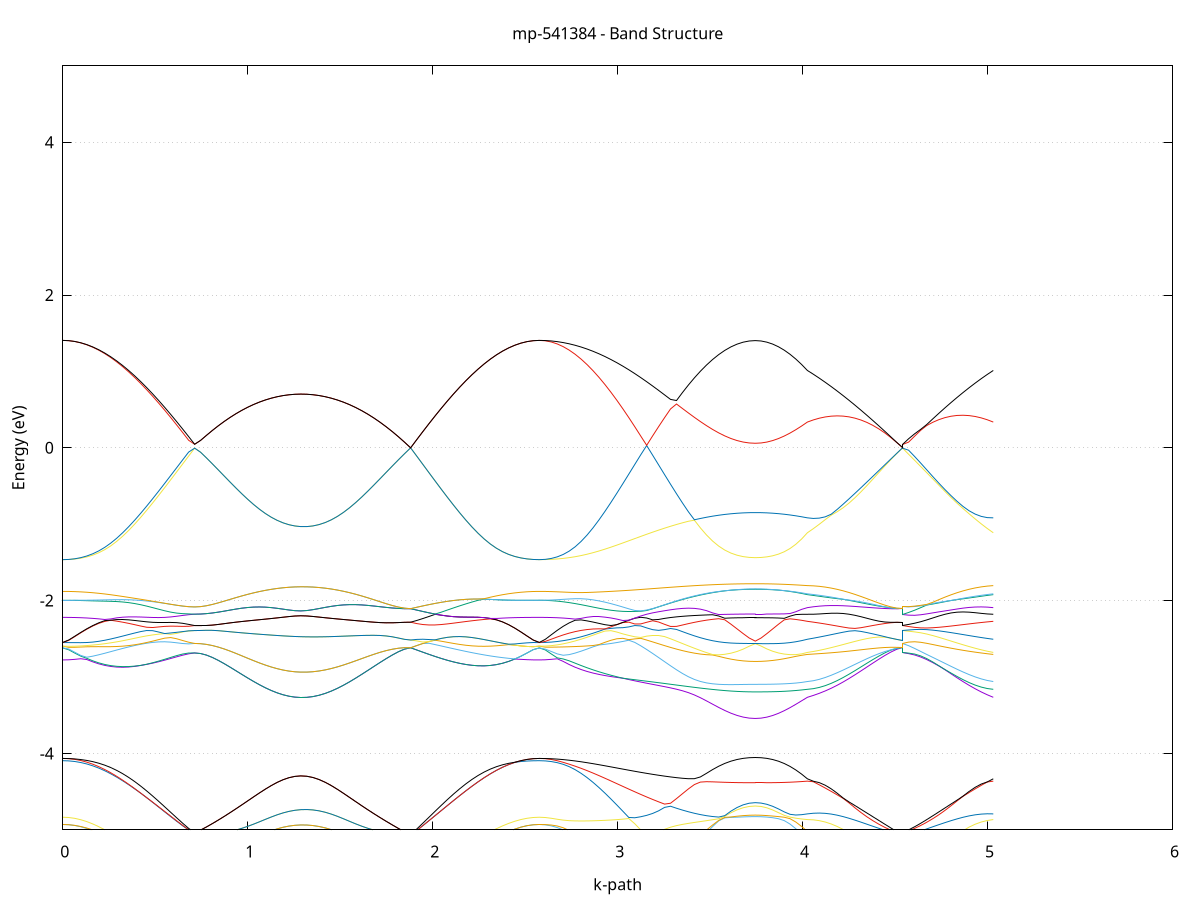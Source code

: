 set title 'mp-541384 - Band Structure'
set xlabel 'k-path'
set ylabel 'Energy (eV)'
set grid y
set yrange [-5:5]
set terminal png size 800,600
set output 'mp-541384_bands_gnuplot.png'
plot '-' using 1:2 with lines notitle, '-' using 1:2 with lines notitle, '-' using 1:2 with lines notitle, '-' using 1:2 with lines notitle, '-' using 1:2 with lines notitle, '-' using 1:2 with lines notitle, '-' using 1:2 with lines notitle, '-' using 1:2 with lines notitle, '-' using 1:2 with lines notitle, '-' using 1:2 with lines notitle, '-' using 1:2 with lines notitle, '-' using 1:2 with lines notitle, '-' using 1:2 with lines notitle, '-' using 1:2 with lines notitle, '-' using 1:2 with lines notitle, '-' using 1:2 with lines notitle, '-' using 1:2 with lines notitle, '-' using 1:2 with lines notitle, '-' using 1:2 with lines notitle, '-' using 1:2 with lines notitle, '-' using 1:2 with lines notitle, '-' using 1:2 with lines notitle, '-' using 1:2 with lines notitle, '-' using 1:2 with lines notitle, '-' using 1:2 with lines notitle, '-' using 1:2 with lines notitle, '-' using 1:2 with lines notitle, '-' using 1:2 with lines notitle, '-' using 1:2 with lines notitle, '-' using 1:2 with lines notitle, '-' using 1:2 with lines notitle, '-' using 1:2 with lines notitle, '-' using 1:2 with lines notitle, '-' using 1:2 with lines notitle, '-' using 1:2 with lines notitle, '-' using 1:2 with lines notitle, '-' using 1:2 with lines notitle, '-' using 1:2 with lines notitle, '-' using 1:2 with lines notitle, '-' using 1:2 with lines notitle, '-' using 1:2 with lines notitle, '-' using 1:2 with lines notitle, '-' using 1:2 with lines notitle, '-' using 1:2 with lines notitle, '-' using 1:2 with lines notitle, '-' using 1:2 with lines notitle, '-' using 1:2 with lines notitle, '-' using 1:2 with lines notitle, '-' using 1:2 with lines notitle, '-' using 1:2 with lines notitle, '-' using 1:2 with lines notitle, '-' using 1:2 with lines notitle, '-' using 1:2 with lines notitle, '-' using 1:2 with lines notitle, '-' using 1:2 with lines notitle, '-' using 1:2 with lines notitle, '-' using 1:2 with lines notitle, '-' using 1:2 with lines notitle, '-' using 1:2 with lines notitle, '-' using 1:2 with lines notitle, '-' using 1:2 with lines notitle, '-' using 1:2 with lines notitle, '-' using 1:2 with lines notitle, '-' using 1:2 with lines notitle, '-' using 1:2 with lines notitle, '-' using 1:2 with lines notitle, '-' using 1:2 with lines notitle, '-' using 1:2 with lines notitle, '-' using 1:2 with lines notitle, '-' using 1:2 with lines notitle
0.000000 -50.369980
0.032407 -50.369980
0.064814 -50.369980
0.097221 -50.369880
0.129628 -50.369880
0.162035 -50.369780
0.194442 -50.369680
0.226850 -50.369680
0.259257 -50.369480
0.291664 -50.369380
0.324071 -50.369280
0.356478 -50.369080
0.388885 -50.368980
0.421292 -50.368780
0.453699 -50.368580
0.486106 -50.368480
0.518513 -50.368280
0.550920 -50.368080
0.583327 -50.367880
0.615734 -50.367680
0.648142 -50.367480
0.680549 -50.367280
0.712956 -50.366980
0.712956 -50.366980
0.744821 -50.367180
0.776687 -50.367380
0.808552 -50.367480
0.840418 -50.367680
0.872283 -50.367880
0.904149 -50.368080
0.936014 -50.368180
0.967880 -50.368380
0.999745 -50.368580
1.031611 -50.368680
1.063476 -50.368780
1.095342 -50.368980
1.127207 -50.369080
1.159073 -50.369080
1.190938 -50.369180
1.222804 -50.369280
1.254669 -50.369280
1.286535 -50.369280
1.286535 -50.369280
1.319540 -50.369280
1.352546 -50.369280
1.385551 -50.369180
1.418557 -50.369180
1.451562 -50.369080
1.484567 -50.368980
1.517573 -50.368880
1.550578 -50.368780
1.583584 -50.368580
1.616589 -50.368380
1.649594 -50.368280
1.682600 -50.368080
1.715605 -50.367880
1.748611 -50.367680
1.781616 -50.367580
1.814621 -50.367380
1.847627 -50.367180
1.880632 -50.366980
1.880632 -50.366980
1.913773 -50.367180
1.946913 -50.367480
1.980054 -50.367680
2.013194 -50.367880
2.046335 -50.368080
2.079475 -50.368280
2.112616 -50.368480
2.145756 -50.368680
2.178897 -50.368880
2.212037 -50.369080
2.245178 -50.369180
2.278318 -50.369380
2.311459 -50.369480
2.344599 -50.369580
2.377740 -50.369680
2.410880 -50.369780
2.444021 -50.369880
2.477161 -50.369880
2.510302 -50.369980
2.543442 -50.369980
2.576583 -50.369980
2.576583 -50.369980
2.608828 -50.369980
2.641074 -50.369980
2.673319 -50.369980
2.705565 -50.369980
2.737810 -50.369880
2.770056 -50.369880
2.802301 -50.369880
2.834547 -50.369780
2.866792 -50.369780
2.899038 -50.369680
2.931283 -50.369680
2.963529 -50.369580
2.995774 -50.369580
3.028020 -50.369480
3.060265 -50.369480
3.092511 -50.369480
3.124756 -50.369380
3.157002 -50.369380
3.189247 -50.369280
3.221493 -50.369280
3.253738 -50.369280
3.285984 -50.369280
3.318229 -50.369180
3.350474 -50.369180
3.382720 -50.369180
3.414965 -50.369180
3.447211 -50.369280
3.447211 -50.369280
3.480216 -50.369480
3.513222 -50.369680
3.546227 -50.369780
3.579233 -50.369880
3.612238 -50.369980
3.645243 -50.370080
3.678249 -50.370180
3.711254 -50.370180
3.744260 -50.370180
3.744260 -50.370180
3.775550 -50.370180
3.806840 -50.370180
3.838131 -50.370080
3.869421 -50.369980
3.900711 -50.369880
3.932002 -50.369780
3.963292 -50.369680
3.994583 -50.369480
4.025873 -50.369280
4.025873 -50.369280
4.058029 -50.369180
4.090186 -50.369080
4.122342 -50.369080
4.154499 -50.368980
4.186655 -50.368880
4.218812 -50.368780
4.250968 -50.368680
4.283125 -50.368480
4.315281 -50.368280
4.347438 -50.368080
4.379594 -50.367880
4.411751 -50.367780
4.443907 -50.367580
4.476063 -50.367380
4.508220 -50.367180
4.540376 -50.366980
4.540376 -50.366980
4.573088 -50.367180
4.605799 -50.367380
4.638510 -50.367580
4.671221 -50.367780
4.703932 -50.367980
4.736644 -50.368180
4.769355 -50.368380
4.802066 -50.368480
4.834777 -50.368680
4.867488 -50.368780
4.900200 -50.368880
4.932911 -50.368980
4.965622 -50.369080
4.998333 -50.369180
5.031044 -50.369380
e
0.000000 -50.369980
0.032407 -50.369980
0.064814 -50.369980
0.097221 -50.369880
0.129628 -50.369880
0.162035 -50.369780
0.194442 -50.369680
0.226850 -50.369580
0.259257 -50.369480
0.291664 -50.369380
0.324071 -50.369280
0.356478 -50.369080
0.388885 -50.368980
0.421292 -50.368780
0.453699 -50.368580
0.486106 -50.368480
0.518513 -50.368280
0.550920 -50.368080
0.583327 -50.367880
0.615734 -50.367680
0.648142 -50.367380
0.680549 -50.367180
0.712956 -50.366980
0.712956 -50.366980
0.744821 -50.367180
0.776687 -50.367380
0.808552 -50.367480
0.840418 -50.367680
0.872283 -50.367880
0.904149 -50.368080
0.936014 -50.368180
0.967880 -50.368380
0.999745 -50.368580
1.031611 -50.368680
1.063476 -50.368780
1.095342 -50.368980
1.127207 -50.369080
1.159073 -50.369080
1.190938 -50.369180
1.222804 -50.369280
1.254669 -50.369280
1.286535 -50.369280
1.286535 -50.369280
1.319540 -50.369280
1.352546 -50.369280
1.385551 -50.369180
1.418557 -50.369180
1.451562 -50.369080
1.484567 -50.368980
1.517573 -50.368880
1.550578 -50.368680
1.583584 -50.368580
1.616589 -50.368380
1.649594 -50.368280
1.682600 -50.368080
1.715605 -50.367880
1.748611 -50.367680
1.781616 -50.367580
1.814621 -50.367380
1.847627 -50.367180
1.880632 -50.366980
1.880632 -50.366980
1.913773 -50.367180
1.946913 -50.367480
1.980054 -50.367680
2.013194 -50.367880
2.046335 -50.368080
2.079475 -50.368280
2.112616 -50.368480
2.145756 -50.368680
2.178897 -50.368880
2.212037 -50.369080
2.245178 -50.369180
2.278318 -50.369380
2.311459 -50.369480
2.344599 -50.369580
2.377740 -50.369680
2.410880 -50.369780
2.444021 -50.369880
2.477161 -50.369880
2.510302 -50.369980
2.543442 -50.369980
2.576583 -50.369980
2.576583 -50.369980
2.608828 -50.369980
2.641074 -50.369980
2.673319 -50.369880
2.705565 -50.369780
2.737810 -50.369680
2.770056 -50.369580
2.802301 -50.369480
2.834547 -50.369280
2.866792 -50.369080
2.899038 -50.368880
2.931283 -50.368680
2.963529 -50.368480
2.995774 -50.368280
3.028020 -50.367980
3.060265 -50.367680
3.092511 -50.367480
3.124756 -50.367180
3.157002 -50.367080
3.189247 -50.367380
3.221493 -50.367680
3.253738 -50.367880
3.285984 -50.368180
3.318229 -50.368380
3.350474 -50.368680
3.382720 -50.368880
3.414965 -50.369080
3.447211 -50.369180
3.447211 -50.369180
3.480216 -50.369080
3.513222 -50.369080
3.546227 -50.369080
3.579233 -50.369080
3.612238 -50.369080
3.645243 -50.369080
3.678249 -50.369080
3.711254 -50.369080
3.744260 -50.369080
3.744260 -50.369080
3.775550 -50.369080
3.806840 -50.369080
3.838131 -50.369080
3.869421 -50.369080
3.900711 -50.369080
3.932002 -50.369080
3.963292 -50.369080
3.994583 -50.369080
4.025873 -50.369180
4.025873 -50.369180
4.058029 -50.369180
4.090186 -50.369080
4.122342 -50.368980
4.154499 -50.368880
4.186655 -50.368680
4.218812 -50.368580
4.250968 -50.368380
4.283125 -50.368280
4.315281 -50.368080
4.347438 -50.367980
4.379594 -50.367780
4.411751 -50.367680
4.443907 -50.367480
4.476063 -50.367280
4.508220 -50.367180
4.540376 -50.366980
4.540376 -50.366980
4.573088 -50.367180
4.605799 -50.367380
4.638510 -50.367480
4.671221 -50.367680
4.703932 -50.367880
4.736644 -50.368080
4.769355 -50.368180
4.802066 -50.368380
4.834777 -50.368480
4.867488 -50.368680
4.900200 -50.368780
4.932911 -50.368980
4.965622 -50.369080
4.998333 -50.369080
5.031044 -50.369180
e
0.000000 -50.363980
0.032407 -50.363980
0.064814 -50.364080
0.097221 -50.364080
0.129628 -50.364180
0.162035 -50.364180
0.194442 -50.364280
0.226850 -50.364380
0.259257 -50.364480
0.291664 -50.364580
0.324071 -50.364780
0.356478 -50.364880
0.388885 -50.365080
0.421292 -50.365180
0.453699 -50.365380
0.486106 -50.365580
0.518513 -50.365780
0.550920 -50.365980
0.583327 -50.366180
0.615734 -50.366380
0.648142 -50.366580
0.680549 -50.366780
0.712956 -50.366980
0.712956 -50.366980
0.744821 -50.366880
0.776687 -50.366680
0.808552 -50.366580
0.840418 -50.366380
0.872283 -50.366280
0.904149 -50.366180
0.936014 -50.366080
0.967880 -50.365980
0.999745 -50.365880
1.031611 -50.365780
1.063476 -50.365780
1.095342 -50.365680
1.127207 -50.365680
1.159073 -50.365580
1.190938 -50.365580
1.222804 -50.365580
1.254669 -50.365580
1.286535 -50.365580
1.286535 -50.365580
1.319540 -50.365580
1.352546 -50.365580
1.385551 -50.365580
1.418557 -50.365580
1.451562 -50.365680
1.484567 -50.365680
1.517573 -50.365780
1.550578 -50.365780
1.583584 -50.365880
1.616589 -50.365980
1.649594 -50.366080
1.682600 -50.366180
1.715605 -50.366280
1.748611 -50.366380
1.781616 -50.366480
1.814621 -50.366680
1.847627 -50.366880
1.880632 -50.366980
1.880632 -50.366980
1.913773 -50.366780
1.946913 -50.366580
1.980054 -50.366380
2.013194 -50.366080
2.046335 -50.365880
2.079475 -50.365680
2.112616 -50.365480
2.145756 -50.365280
2.178897 -50.365080
2.212037 -50.364980
2.245178 -50.364780
2.278318 -50.364680
2.311459 -50.364480
2.344599 -50.364380
2.377740 -50.364280
2.410880 -50.364180
2.444021 -50.364180
2.477161 -50.364080
2.510302 -50.364080
2.543442 -50.363980
2.576583 -50.363980
2.576583 -50.363980
2.608828 -50.363980
2.641074 -50.364080
2.673319 -50.364080
2.705565 -50.364180
2.737810 -50.364280
2.770056 -50.364380
2.802301 -50.364580
2.834547 -50.364680
2.866792 -50.364880
2.899038 -50.365080
2.931283 -50.365280
2.963529 -50.365580
2.995774 -50.365780
3.028020 -50.366080
3.060265 -50.366280
3.092511 -50.366580
3.124756 -50.366780
3.157002 -50.366980
3.189247 -50.366680
3.221493 -50.366380
3.253738 -50.366180
3.285984 -50.365880
3.318229 -50.365880
3.350474 -50.366080
3.382720 -50.366180
3.414965 -50.366380
3.447211 -50.366480
3.447211 -50.366480
3.480216 -50.366580
3.513222 -50.366680
3.546227 -50.366780
3.579233 -50.366880
3.612238 -50.366980
3.645243 -50.367080
3.678249 -50.367080
3.711254 -50.367080
3.744260 -50.367080
3.744260 -50.367080
3.775550 -50.367080
3.806840 -50.367080
3.838131 -50.367080
3.869421 -50.366980
3.900711 -50.366880
3.932002 -50.366880
3.963292 -50.366780
3.994583 -50.366680
4.025873 -50.366480
4.025873 -50.366480
4.058029 -50.366480
4.090186 -50.366380
4.122342 -50.366380
4.154499 -50.366280
4.186655 -50.366280
4.218812 -50.366280
4.250968 -50.366280
4.283125 -50.366280
4.315281 -50.366280
4.347438 -50.366280
4.379594 -50.366380
4.411751 -50.366480
4.443907 -50.366580
4.476063 -50.366680
4.508220 -50.366880
4.540376 -50.366980
4.540376 -50.366980
4.573088 -50.366880
4.605799 -50.366680
4.638510 -50.366580
4.671221 -50.366480
4.703932 -50.366380
4.736644 -50.366380
4.769355 -50.366280
4.802066 -50.366280
4.834777 -50.366280
4.867488 -50.366280
4.900200 -50.366280
4.932911 -50.366380
4.965622 -50.366380
4.998333 -50.366480
5.031044 -50.366480
e
0.000000 -50.363980
0.032407 -50.363980
0.064814 -50.364080
0.097221 -50.364080
0.129628 -50.364080
0.162035 -50.364180
0.194442 -50.364280
0.226850 -50.364380
0.259257 -50.364480
0.291664 -50.364580
0.324071 -50.364680
0.356478 -50.364880
0.388885 -50.364980
0.421292 -50.365180
0.453699 -50.365380
0.486106 -50.365580
0.518513 -50.365780
0.550920 -50.365980
0.583327 -50.366180
0.615734 -50.366380
0.648142 -50.366580
0.680549 -50.366780
0.712956 -50.366980
0.712956 -50.366980
0.744821 -50.366880
0.776687 -50.366680
0.808552 -50.366580
0.840418 -50.366380
0.872283 -50.366280
0.904149 -50.366180
0.936014 -50.366080
0.967880 -50.365980
0.999745 -50.365880
1.031611 -50.365780
1.063476 -50.365780
1.095342 -50.365680
1.127207 -50.365680
1.159073 -50.365580
1.190938 -50.365580
1.222804 -50.365580
1.254669 -50.365580
1.286535 -50.365580
1.286535 -50.365580
1.319540 -50.365580
1.352546 -50.365580
1.385551 -50.365580
1.418557 -50.365580
1.451562 -50.365680
1.484567 -50.365680
1.517573 -50.365780
1.550578 -50.365780
1.583584 -50.365880
1.616589 -50.365980
1.649594 -50.366080
1.682600 -50.366180
1.715605 -50.366280
1.748611 -50.366380
1.781616 -50.366480
1.814621 -50.366680
1.847627 -50.366880
1.880632 -50.366980
1.880632 -50.366980
1.913773 -50.366780
1.946913 -50.366580
1.980054 -50.366280
2.013194 -50.366080
2.046335 -50.365880
2.079475 -50.365680
2.112616 -50.365480
2.145756 -50.365280
2.178897 -50.365080
2.212037 -50.364980
2.245178 -50.364780
2.278318 -50.364680
2.311459 -50.364480
2.344599 -50.364380
2.377740 -50.364280
2.410880 -50.364180
2.444021 -50.364180
2.477161 -50.364080
2.510302 -50.364080
2.543442 -50.363980
2.576583 -50.363980
2.576583 -50.363980
2.608828 -50.363980
2.641074 -50.363980
2.673319 -50.364080
2.705565 -50.364080
2.737810 -50.364080
2.770056 -50.364180
2.802301 -50.364180
2.834547 -50.364180
2.866792 -50.364280
2.899038 -50.364380
2.931283 -50.364480
2.963529 -50.364480
2.995774 -50.364580
3.028020 -50.364680
3.060265 -50.364780
3.092511 -50.364980
3.124756 -50.365080
3.157002 -50.365180
3.189247 -50.365380
3.221493 -50.365480
3.253738 -50.365580
3.285984 -50.365780
3.318229 -50.365680
3.350474 -50.365380
3.382720 -50.365180
3.414965 -50.364980
3.447211 -50.364780
3.447211 -50.364780
3.480216 -50.364580
3.513222 -50.364380
3.546227 -50.364280
3.579233 -50.364080
3.612238 -50.363980
3.645243 -50.363880
3.678249 -50.363880
3.711254 -50.363780
3.744260 -50.363780
3.744260 -50.363780
3.775550 -50.363780
3.806840 -50.363880
3.838131 -50.363880
3.869421 -50.363980
3.900711 -50.364080
3.932002 -50.364180
3.963292 -50.364380
3.994583 -50.364480
4.025873 -50.364680
4.025873 -50.364680
4.058029 -50.364780
4.090186 -50.364880
4.122342 -50.364980
4.154499 -50.365180
4.186655 -50.365280
4.218812 -50.365380
4.250968 -50.365580
4.283125 -50.365680
4.315281 -50.365880
4.347438 -50.365980
4.379594 -50.366180
4.411751 -50.366380
4.443907 -50.366480
4.476063 -50.366680
4.508220 -50.366880
4.540376 -50.366980
4.540376 -50.366980
4.573088 -50.366780
4.605799 -50.366680
4.638510 -50.366480
4.671221 -50.366280
4.703932 -50.366180
4.736644 -50.365980
4.769355 -50.365780
4.802066 -50.365680
4.834777 -50.365480
4.867488 -50.365380
4.900200 -50.365180
4.932911 -50.365080
4.965622 -50.364880
4.998333 -50.364780
5.031044 -50.364680
e
0.000000 -50.361480
0.032407 -50.361480
0.064814 -50.361380
0.097221 -50.361380
0.129628 -50.361280
0.162035 -50.361280
0.194442 -50.361180
0.226850 -50.361080
0.259257 -50.360980
0.291664 -50.360780
0.324071 -50.360680
0.356478 -50.360480
0.388885 -50.360380
0.421292 -50.360180
0.453699 -50.359980
0.486106 -50.359780
0.518513 -50.359580
0.550920 -50.359380
0.583327 -50.359180
0.615734 -50.358980
0.648142 -50.358780
0.680549 -50.358580
0.712956 -50.358280
0.712956 -50.358280
0.744821 -50.358280
0.776687 -50.358280
0.808552 -50.358280
0.840418 -50.358180
0.872283 -50.358180
0.904149 -50.358080
0.936014 -50.358080
0.967880 -50.357980
0.999745 -50.357880
1.031611 -50.357780
1.063476 -50.357780
1.095342 -50.357680
1.127207 -50.357680
1.159073 -50.357580
1.190938 -50.357580
1.222804 -50.357480
1.254669 -50.357480
1.286535 -50.357480
1.286535 -50.357480
1.319540 -50.357480
1.352546 -50.357480
1.385551 -50.357580
1.418557 -50.357580
1.451562 -50.357580
1.484567 -50.357680
1.517573 -50.357780
1.550578 -50.357780
1.583584 -50.357880
1.616589 -50.357980
1.649594 -50.358080
1.682600 -50.358080
1.715605 -50.358180
1.748611 -50.358180
1.781616 -50.358280
1.814621 -50.358280
1.847627 -50.358380
1.880632 -50.358380
1.880632 -50.358380
1.913773 -50.358580
1.946913 -50.358780
1.980054 -50.358980
2.013194 -50.359280
2.046335 -50.359480
2.079475 -50.359680
2.112616 -50.359880
2.145756 -50.360080
2.178897 -50.360280
2.212037 -50.360480
2.245178 -50.360580
2.278318 -50.360780
2.311459 -50.360880
2.344599 -50.360980
2.377740 -50.361080
2.410880 -50.361180
2.444021 -50.361280
2.477161 -50.361380
2.510302 -50.361380
2.543442 -50.361480
2.576583 -50.361480
2.576583 -50.361480
2.608828 -50.361480
2.641074 -50.361380
2.673319 -50.361380
2.705565 -50.361280
2.737810 -50.361280
2.770056 -50.361180
2.802301 -50.361080
2.834547 -50.360980
2.866792 -50.360780
2.899038 -50.360680
2.931283 -50.360480
2.963529 -50.360380
2.995774 -50.360180
3.028020 -50.359980
3.060265 -50.359780
3.092511 -50.359580
3.124756 -50.359380
3.157002 -50.359080
3.189247 -50.358880
3.221493 -50.358680
3.253738 -50.358480
3.285984 -50.358280
3.318229 -50.357980
3.350474 -50.357780
3.382720 -50.357680
3.414965 -50.357680
3.447211 -50.357780
3.447211 -50.357780
3.480216 -50.357880
3.513222 -50.357880
3.546227 -50.357980
3.579233 -50.357980
3.612238 -50.357980
3.645243 -50.357980
3.678249 -50.358080
3.711254 -50.358080
3.744260 -50.358080
3.744260 -50.358080
3.775550 -50.358080
3.806840 -50.358080
3.838131 -50.357980
3.869421 -50.357980
3.900711 -50.357980
3.932002 -50.357980
3.963292 -50.357880
3.994583 -50.357880
4.025873 -50.357780
4.025873 -50.357780
4.058029 -50.357780
4.090186 -50.357780
4.122342 -50.357780
4.154499 -50.357780
4.186655 -50.357880
4.218812 -50.357880
4.250968 -50.357980
4.283125 -50.357980
4.315281 -50.358080
4.347438 -50.358080
4.379594 -50.358180
4.411751 -50.358280
4.443907 -50.358280
4.476063 -50.358280
4.508220 -50.358380
4.540376 -50.358380
4.540376 -50.358280
4.573088 -50.358280
4.605799 -50.358280
4.638510 -50.358280
4.671221 -50.358180
4.703932 -50.358180
4.736644 -50.358080
4.769355 -50.358080
4.802066 -50.357980
4.834777 -50.357880
4.867488 -50.357880
4.900200 -50.357880
4.932911 -50.357780
4.965622 -50.357780
4.998333 -50.357780
5.031044 -50.357780
e
0.000000 -50.355180
0.032407 -50.355180
0.064814 -50.355180
0.097221 -50.355280
0.129628 -50.355280
0.162035 -50.355380
0.194442 -50.355480
0.226850 -50.355580
0.259257 -50.355680
0.291664 -50.355780
0.324071 -50.355880
0.356478 -50.356080
0.388885 -50.356280
0.421292 -50.356380
0.453699 -50.356580
0.486106 -50.356780
0.518513 -50.356980
0.550920 -50.357180
0.583327 -50.357480
0.615734 -50.357680
0.648142 -50.357880
0.680549 -50.358080
0.712956 -50.358280
0.712956 -50.358280
0.744821 -50.358280
0.776687 -50.358280
0.808552 -50.358280
0.840418 -50.358180
0.872283 -50.358180
0.904149 -50.358080
0.936014 -50.358080
0.967880 -50.357980
0.999745 -50.357880
1.031611 -50.357780
1.063476 -50.357780
1.095342 -50.357680
1.127207 -50.357680
1.159073 -50.357580
1.190938 -50.357580
1.222804 -50.357480
1.254669 -50.357480
1.286535 -50.357480
1.286535 -50.357480
1.319540 -50.357480
1.352546 -50.357480
1.385551 -50.357580
1.418557 -50.357580
1.451562 -50.357580
1.484567 -50.357680
1.517573 -50.357780
1.550578 -50.357780
1.583584 -50.357880
1.616589 -50.357980
1.649594 -50.358080
1.682600 -50.358080
1.715605 -50.358180
1.748611 -50.358180
1.781616 -50.358280
1.814621 -50.358280
1.847627 -50.358380
1.880632 -50.358380
1.880632 -50.358380
1.913773 -50.358080
1.946913 -50.357880
1.980054 -50.357680
2.013194 -50.357380
2.046335 -50.357180
2.079475 -50.356980
2.112616 -50.356780
2.145756 -50.356580
2.178897 -50.356380
2.212037 -50.356180
2.245178 -50.355980
2.278318 -50.355880
2.311459 -50.355680
2.344599 -50.355580
2.377740 -50.355480
2.410880 -50.355380
2.444021 -50.355280
2.477161 -50.355280
2.510302 -50.355180
2.543442 -50.355180
2.576583 -50.355180
2.576583 -50.355180
2.608828 -50.355180
2.641074 -50.355180
2.673319 -50.355280
2.705565 -50.355280
2.737810 -50.355380
2.770056 -50.355480
2.802301 -50.355480
2.834547 -50.355680
2.866792 -50.355780
2.899038 -50.355880
2.931283 -50.355980
2.963529 -50.356180
2.995774 -50.356280
3.028020 -50.356380
3.060265 -50.356580
3.092511 -50.356680
3.124756 -50.356780
3.157002 -50.356980
3.189247 -50.357080
3.221493 -50.357180
3.253738 -50.357280
3.285984 -50.357380
3.318229 -50.357480
3.350474 -50.357580
3.382720 -50.357580
3.414965 -50.357380
3.447211 -50.357280
3.447211 -50.357280
3.480216 -50.357080
3.513222 -50.356880
3.546227 -50.356780
3.579233 -50.356680
3.612238 -50.356580
3.645243 -50.356480
3.678249 -50.356480
3.711254 -50.356380
3.744260 -50.356380
3.744260 -50.356380
3.775550 -50.356380
3.806840 -50.356480
3.838131 -50.356480
3.869421 -50.356580
3.900711 -50.356680
3.932002 -50.356780
3.963292 -50.356880
3.994583 -50.357080
4.025873 -50.357180
4.025873 -50.357180
4.058029 -50.357280
4.090186 -50.357380
4.122342 -50.357480
4.154499 -50.357580
4.186655 -50.357680
4.218812 -50.357780
4.250968 -50.357880
4.283125 -50.357980
4.315281 -50.358080
4.347438 -50.358080
4.379594 -50.358180
4.411751 -50.358280
4.443907 -50.358280
4.476063 -50.358280
4.508220 -50.358380
4.540376 -50.358380
4.540376 -50.358280
4.573088 -50.358280
4.605799 -50.358280
4.638510 -50.358280
4.671221 -50.358180
4.703932 -50.358180
4.736644 -50.358080
4.769355 -50.357980
4.802066 -50.357880
4.834777 -50.357780
4.867488 -50.357680
4.900200 -50.357580
4.932911 -50.357480
4.965622 -50.357380
4.998333 -50.357280
5.031044 -50.357180
e
0.000000 -22.595380
0.032407 -22.594580
0.064814 -22.591980
0.097221 -22.587980
0.129628 -22.582380
0.162035 -22.575180
0.194442 -22.566280
0.226850 -22.555980
0.259257 -22.544180
0.291664 -22.530980
0.324071 -22.516380
0.356478 -22.500680
0.388885 -22.483480
0.421292 -22.465380
0.453699 -22.446280
0.486106 -22.426080
0.518513 -22.404980
0.550920 -22.383080
0.583327 -22.360480
0.615734 -22.337280
0.648142 -22.313680
0.680549 -22.289680
0.712956 -22.265580
0.712956 -22.265580
0.744821 -22.265580
0.776687 -22.265480
0.808552 -22.265380
0.840418 -22.265080
0.872283 -22.264780
0.904149 -22.264380
0.936014 -22.264080
0.967880 -22.263580
0.999745 -22.263180
1.031611 -22.262780
1.063476 -22.262480
1.095342 -22.262180
1.127207 -22.261880
1.159073 -22.261580
1.190938 -22.261480
1.222804 -22.261480
1.254669 -22.261480
1.286535 -22.261580
1.286535 -22.261580
1.319540 -22.261780
1.352546 -22.262080
1.385551 -22.262480
1.418557 -22.262880
1.451562 -22.263480
1.484567 -22.264180
1.517573 -22.264780
1.550578 -22.265480
1.583584 -22.266080
1.616589 -22.266680
1.649594 -22.267280
1.682600 -22.267880
1.715605 -22.268280
1.748611 -22.268780
1.781616 -22.269080
1.814621 -22.269280
1.847627 -22.269480
1.880632 -22.269480
1.880632 -22.269480
1.913773 -22.294580
1.946913 -22.319480
1.980054 -22.343880
2.013194 -22.367780
2.046335 -22.390880
2.079475 -22.413480
2.112616 -22.434980
2.145756 -22.455680
2.178897 -22.475180
2.212037 -22.493380
2.245178 -22.510380
2.278318 -22.525980
2.311459 -22.540180
2.344599 -22.552680
2.377740 -22.563780
2.410880 -22.573280
2.444021 -22.581280
2.477161 -22.587480
2.510302 -22.591880
2.543442 -22.594480
2.576583 -22.595380
2.576583 -22.595380
2.608828 -22.594580
2.641074 -22.592080
2.673319 -22.588080
2.705565 -22.582480
2.737810 -22.575480
2.770056 -22.566780
2.802301 -22.556880
2.834547 -22.545480
2.866792 -22.532880
2.899038 -22.518980
2.931283 -22.504080
2.963529 -22.488180
2.995774 -22.471280
3.028020 -22.453680
3.060265 -22.435480
3.092511 -22.416780
3.124756 -22.397680
3.157002 -22.378380
3.189247 -22.358880
3.221493 -22.339380
3.253738 -22.320080
3.285984 -22.301280
3.318229 -22.282880
3.350474 -22.265180
3.382720 -22.275380
3.414965 -22.290780
3.447211 -22.304980
3.447211 -22.304980
3.480216 -22.318480
3.513222 -22.330480
3.546227 -22.341080
3.579233 -22.350080
3.612238 -22.357580
3.645243 -22.363380
3.678249 -22.367680
3.711254 -22.370280
3.744260 -22.371080
3.744260 -22.371080
3.775550 -22.370280
3.806840 -22.367880
3.838131 -22.363980
3.869421 -22.358580
3.900711 -22.351580
3.932002 -22.343180
3.963292 -22.333480
3.994583 -22.322480
4.025873 -22.310080
4.025873 -22.310080
4.058029 -22.302680
4.090186 -22.296080
4.122342 -22.290480
4.154499 -22.285580
4.186655 -22.281480
4.218812 -22.278180
4.250968 -22.275380
4.283125 -22.273380
4.315281 -22.271780
4.347438 -22.270680
4.379594 -22.269980
4.411751 -22.269580
4.443907 -22.269480
4.476063 -22.269480
4.508220 -22.269480
4.540376 -22.269480
4.540376 -22.265580
4.573088 -22.265980
4.605799 -22.266280
4.638510 -22.266780
4.671221 -22.267480
4.703932 -22.268380
4.736644 -22.269780
4.769355 -22.271680
4.802066 -22.273980
4.834777 -22.276880
4.867488 -22.280480
4.900200 -22.284880
4.932911 -22.289980
4.965622 -22.295880
4.998333 -22.302480
5.031044 -22.310080
e
0.000000 -21.967580
0.032407 -21.967680
0.064814 -21.967480
0.097221 -21.967280
0.129628 -21.967280
0.162035 -21.967180
0.194442 -21.967380
0.226850 -21.968980
0.259257 -21.975780
0.291664 -21.988480
0.324071 -22.003780
0.356478 -22.020780
0.388885 -22.039080
0.421292 -22.058580
0.453699 -22.079180
0.486106 -22.100680
0.518513 -22.122980
0.550920 -22.145880
0.583327 -22.169280
0.615734 -22.193080
0.648142 -22.217080
0.680549 -22.241380
0.712956 -22.265580
0.712956 -22.265580
0.744821 -22.265580
0.776687 -22.265480
0.808552 -22.265380
0.840418 -22.265080
0.872283 -22.264780
0.904149 -22.264380
0.936014 -22.264080
0.967880 -22.263580
0.999745 -22.263180
1.031611 -22.262780
1.063476 -22.262480
1.095342 -22.262180
1.127207 -22.261880
1.159073 -22.261580
1.190938 -22.261480
1.222804 -22.261380
1.254669 -22.261480
1.286535 -22.261580
1.286535 -22.261580
1.319540 -22.261780
1.352546 -22.261980
1.385551 -22.262380
1.418557 -22.262880
1.451562 -22.263480
1.484567 -22.264180
1.517573 -22.264780
1.550578 -22.265480
1.583584 -22.266080
1.616589 -22.266680
1.649594 -22.267280
1.682600 -22.267880
1.715605 -22.268280
1.748611 -22.268780
1.781616 -22.269080
1.814621 -22.269280
1.847627 -22.269480
1.880632 -22.269480
1.880632 -22.269480
1.913773 -22.244280
1.946913 -22.219080
1.980054 -22.193880
2.013194 -22.169180
2.046335 -22.144780
2.079475 -22.120980
2.112616 -22.097880
2.145756 -22.075780
2.178897 -22.054680
2.212037 -22.034680
2.245178 -22.015880
2.278318 -21.998380
2.311459 -21.982580
2.344599 -21.968180
2.377740 -21.964980
2.410880 -21.965780
2.444021 -21.966480
2.477161 -21.966980
2.510302 -21.967480
2.543442 -21.967580
2.576583 -21.967580
2.576583 -21.967580
2.608828 -21.967580
2.641074 -21.967580
2.673319 -21.967480
2.705565 -21.967080
2.737810 -21.966880
2.770056 -21.966580
2.802301 -21.966980
2.834547 -21.972280
2.866792 -21.984580
2.899038 -21.999180
2.931283 -22.015080
2.963529 -22.032180
2.995774 -22.049980
3.028020 -22.068680
3.060265 -22.087880
3.092511 -22.107380
3.124756 -22.127080
3.157002 -22.146880
3.189247 -22.166580
3.221493 -22.186080
3.253738 -22.205280
3.285984 -22.223880
3.318229 -22.241880
3.350474 -22.259080
3.382720 -22.248180
3.414965 -22.232280
3.447211 -22.217280
3.447211 -22.217280
3.480216 -22.203180
3.513222 -22.190580
3.546227 -22.179280
3.579233 -22.169580
3.612238 -22.161680
3.645243 -22.155380
3.678249 -22.150880
3.711254 -22.148180
3.744260 -22.147180
3.744260 -22.147180
3.775550 -22.148080
3.806840 -22.150680
3.838131 -22.155080
3.869421 -22.161180
3.900711 -22.168680
3.932002 -22.177880
3.963292 -22.188580
3.994583 -22.200780
4.025873 -22.214180
4.025873 -22.214180
4.058029 -22.222480
4.090186 -22.229980
4.122342 -22.236880
4.154499 -22.242880
4.186655 -22.248380
4.218812 -22.252980
4.250968 -22.256980
4.283125 -22.260280
4.315281 -22.262980
4.347438 -22.265180
4.379594 -22.266780
4.411751 -22.267980
4.443907 -22.268780
4.476063 -22.269180
4.508220 -22.269480
4.540376 -22.269480
4.540376 -22.265580
4.573088 -22.265180
4.605799 -22.264680
4.638510 -22.263880
4.671221 -22.262880
4.703932 -22.261380
4.736644 -22.259480
4.769355 -22.257080
4.802066 -22.254080
4.834777 -22.250580
4.867488 -22.246280
4.900200 -22.241280
4.932911 -22.235680
4.965622 -22.229280
4.998333 -22.222080
5.031044 -22.214180
e
0.000000 -21.967580
0.032407 -21.967580
0.064814 -21.967380
0.097221 -21.967180
0.129628 -21.966780
0.162035 -21.966380
0.194442 -21.965780
0.226850 -21.965180
0.259257 -21.964380
0.291664 -21.963480
0.324071 -21.962580
0.356478 -21.961680
0.388885 -21.960680
0.421292 -21.959680
0.453699 -21.958680
0.486106 -21.957580
0.518513 -21.956480
0.550920 -21.955480
0.583327 -21.954480
0.615734 -21.953480
0.648142 -21.952780
0.680549 -21.952280
0.712956 -21.952080
0.712956 -21.952080
0.744821 -21.951980
0.776687 -21.952080
0.808552 -21.952180
0.840418 -21.952280
0.872283 -21.952380
0.904149 -21.952480
0.936014 -21.952780
0.967880 -21.952880
0.999745 -21.952980
1.031611 -21.953080
1.063476 -21.953180
1.095342 -21.953280
1.127207 -21.953280
1.159073 -21.953080
1.190938 -21.953080
1.222804 -21.952880
1.254669 -21.952580
1.286535 -21.952280
1.286535 -21.952280
1.319540 -21.951780
1.352546 -21.951280
1.385551 -21.950680
1.418557 -21.950080
1.451562 -21.949380
1.484567 -21.948580
1.517573 -21.947680
1.550578 -21.946880
1.583584 -21.946080
1.616589 -21.945280
1.649594 -21.944580
1.682600 -21.943980
1.715605 -21.943380
1.748611 -21.942880
1.781616 -21.942480
1.814621 -21.942180
1.847627 -21.941980
1.880632 -21.941780
1.880632 -21.941780
1.913773 -21.943880
1.946913 -21.945780
1.980054 -21.947780
2.013194 -21.949580
2.046335 -21.951380
2.079475 -21.953180
2.112616 -21.954780
2.145756 -21.956480
2.178897 -21.958080
2.212037 -21.959480
2.245178 -21.960880
2.278318 -21.961980
2.311459 -21.963080
2.344599 -21.964080
2.377740 -21.964980
2.410880 -21.965780
2.444021 -21.966480
2.477161 -21.966980
2.510302 -21.967480
2.543442 -21.967580
2.576583 -21.967580
2.576583 -21.967580
2.608828 -21.967480
2.641074 -21.967580
2.673319 -21.967280
2.705565 -21.966980
2.737810 -21.966680
2.770056 -21.966480
2.802301 -21.966180
2.834547 -21.965780
2.866792 -21.965380
2.899038 -21.964880
2.931283 -21.964380
2.963529 -21.963780
2.995774 -21.963280
3.028020 -21.962680
3.060265 -21.962080
3.092511 -21.961480
3.124756 -21.960880
3.157002 -21.960280
3.189247 -21.959680
3.221493 -21.959080
3.253738 -21.958380
3.285984 -21.957880
3.318229 -21.957380
3.350474 -21.956980
3.382720 -21.956580
3.414965 -21.956280
3.447211 -21.955980
3.447211 -21.955980
3.480216 -21.955980
3.513222 -21.956180
3.546227 -21.956480
3.579233 -21.956780
3.612238 -21.957380
3.645243 -21.957780
3.678249 -21.958080
3.711254 -21.958280
3.744260 -21.958480
3.744260 -21.958480
3.775550 -21.958280
3.806840 -21.958180
3.838131 -21.957780
3.869421 -21.957280
3.900711 -21.956580
3.932002 -21.955680
3.963292 -21.954780
3.994583 -21.953780
4.025873 -21.952580
4.025873 -21.952580
4.058029 -21.951780
4.090186 -21.950880
4.122342 -21.950080
4.154499 -21.949180
4.186655 -21.948380
4.218812 -21.947480
4.250968 -21.946580
4.283125 -21.945780
4.315281 -21.944980
4.347438 -21.944180
4.379594 -21.943580
4.411751 -21.942980
4.443907 -21.942580
4.476063 -21.942180
4.508220 -21.941980
4.540376 -21.941780
4.540376 -21.952080
4.573088 -21.952480
4.605799 -21.952980
4.638510 -21.953280
4.671221 -21.953480
4.703932 -21.953680
4.736644 -21.953780
4.769355 -21.953780
4.802066 -21.953580
4.834777 -21.953380
4.867488 -21.953180
4.900200 -21.952780
4.932911 -21.952280
4.965622 -21.951680
4.998333 -21.951780
5.031044 -21.952580
e
0.000000 -21.919580
0.032407 -21.919880
0.064814 -21.920480
0.097221 -21.923180
0.129628 -21.928780
0.162035 -21.936580
0.194442 -21.945480
0.226850 -21.954680
0.259257 -21.960180
0.291664 -21.961280
0.324071 -21.961080
0.356478 -21.960480
0.388885 -21.959780
0.421292 -21.958880
0.453699 -21.957980
0.486106 -21.956880
0.518513 -21.955880
0.550920 -21.954880
0.583327 -21.953980
0.615734 -21.953080
0.648142 -21.952380
0.680549 -21.951980
0.712956 -21.952080
0.712956 -21.952080
0.744821 -21.951980
0.776687 -21.952080
0.808552 -21.952180
0.840418 -21.952280
0.872283 -21.952380
0.904149 -21.952480
0.936014 -21.952780
0.967880 -21.952880
0.999745 -21.952980
1.031611 -21.953080
1.063476 -21.953180
1.095342 -21.953280
1.127207 -21.953280
1.159073 -21.953080
1.190938 -21.953080
1.222804 -21.952880
1.254669 -21.952580
1.286535 -21.952280
1.286535 -21.952280
1.319540 -21.951780
1.352546 -21.951280
1.385551 -21.950680
1.418557 -21.950080
1.451562 -21.949380
1.484567 -21.948580
1.517573 -21.947680
1.550578 -21.946880
1.583584 -21.946080
1.616589 -21.945280
1.649594 -21.944580
1.682600 -21.943980
1.715605 -21.943380
1.748611 -21.942880
1.781616 -21.942480
1.814621 -21.942180
1.847627 -21.941980
1.880632 -21.941780
1.880632 -21.941780
1.913773 -21.943880
1.946913 -21.945780
1.980054 -21.947780
2.013194 -21.949580
2.046335 -21.951380
2.079475 -21.953180
2.112616 -21.954780
2.145756 -21.956480
2.178897 -21.958080
2.212037 -21.959480
2.245178 -21.960880
2.278318 -21.961980
2.311459 -21.963080
2.344599 -21.964080
2.377740 -21.955580
2.410880 -21.944780
2.444021 -21.935880
2.477161 -21.928880
2.510302 -21.923880
2.543442 -21.920780
2.576583 -21.919580
2.576583 -21.919580
2.608828 -21.919680
2.641074 -21.919880
2.673319 -21.921480
2.705565 -21.927680
2.737810 -21.935480
2.770056 -21.944580
2.802301 -21.954480
2.834547 -21.960980
2.866792 -21.961780
2.899038 -21.961380
2.931283 -21.960480
2.963529 -21.959580
2.995774 -21.958480
3.028020 -21.957380
3.060265 -21.956280
3.092511 -21.955080
3.124756 -21.953880
3.157002 -21.952680
3.189247 -21.951380
3.221493 -21.950080
3.253738 -21.948780
3.285984 -21.947480
3.318229 -21.946380
3.350474 -21.945380
3.382720 -21.946880
3.414965 -21.948280
3.447211 -21.949480
3.447211 -21.949480
3.480216 -21.950280
3.513222 -21.951180
3.546227 -21.951680
3.579233 -21.952080
3.612238 -21.952380
3.645243 -21.952580
3.678249 -21.952680
3.711254 -21.952780
3.744260 -21.952780
3.744260 -21.952780
3.775550 -21.952780
3.806840 -21.952780
3.838131 -21.952580
3.869421 -21.952380
3.900711 -21.952080
3.932002 -21.951680
3.963292 -21.951380
3.994583 -21.951080
4.025873 -21.950780
4.025873 -21.950780
4.058029 -21.949880
4.090186 -21.949080
4.122342 -21.948280
4.154499 -21.947480
4.186655 -21.946780
4.218812 -21.945980
4.250968 -21.945180
4.283125 -21.944580
4.315281 -21.943880
4.347438 -21.943380
4.379594 -21.942880
4.411751 -21.942480
4.443907 -21.942080
4.476063 -21.941980
4.508220 -21.941880
4.540376 -21.941780
4.540376 -21.952080
4.573088 -21.951380
4.605799 -21.950780
4.638510 -21.950180
4.671221 -21.949580
4.703932 -21.948980
4.736644 -21.948480
4.769355 -21.948180
4.802066 -21.947980
4.834777 -21.948180
4.867488 -21.948680
4.900200 -21.949380
4.932911 -21.950180
4.965622 -21.950980
4.998333 -21.951280
5.031044 -21.950780
e
0.000000 -21.913580
0.032407 -21.914280
0.064814 -21.916480
0.097221 -21.918680
0.129628 -21.919780
0.162035 -21.920480
0.194442 -21.921180
0.226850 -21.921980
0.259257 -21.922680
0.291664 -21.923780
0.324071 -21.924780
0.356478 -21.925880
0.388885 -21.926980
0.421292 -21.928180
0.453699 -21.929480
0.486106 -21.930680
0.518513 -21.931780
0.550920 -21.932980
0.583327 -21.933980
0.615734 -21.934880
0.648142 -21.935480
0.680549 -21.935780
0.712956 -21.935680
0.712956 -21.935680
0.744821 -21.935680
0.776687 -21.935780
0.808552 -21.935880
0.840418 -21.935980
0.872283 -21.936180
0.904149 -21.936280
0.936014 -21.936480
0.967880 -21.936680
0.999745 -21.936880
1.031611 -21.937180
1.063476 -21.937480
1.095342 -21.937780
1.127207 -21.938080
1.159073 -21.938280
1.190938 -21.938580
1.222804 -21.938880
1.254669 -21.939180
1.286535 -21.939380
1.286535 -21.939380
1.319540 -21.939680
1.352546 -21.939880
1.385551 -21.940080
1.418557 -21.940380
1.451562 -21.940680
1.484567 -21.940780
1.517573 -21.940980
1.550578 -21.941080
1.583584 -21.941180
1.616589 -21.941280
1.649594 -21.941380
1.682600 -21.941580
1.715605 -21.941580
1.748611 -21.941680
1.781616 -21.941780
1.814621 -21.941780
1.847627 -21.941880
1.880632 -21.941780
1.880632 -21.941780
1.913773 -21.939780
1.946913 -21.937780
1.980054 -21.935680
2.013194 -21.933680
2.046335 -21.931680
2.079475 -21.929880
2.112616 -21.927880
2.145756 -21.926280
2.178897 -21.924580
2.212037 -21.922980
2.245178 -21.921480
2.278318 -21.920080
2.311459 -21.918780
2.344599 -21.917380
2.377740 -21.916380
2.410880 -21.915480
2.444021 -21.914880
2.477161 -21.914280
2.510302 -21.913880
2.543442 -21.913680
2.576583 -21.913580
2.576583 -21.913580
2.608828 -21.914380
2.641074 -21.917080
2.673319 -21.920080
2.705565 -21.920480
2.737810 -21.920980
2.770056 -21.921480
2.802301 -21.921980
2.834547 -21.922680
2.866792 -21.923380
2.899038 -21.924280
2.931283 -21.925280
2.963529 -21.926380
2.995774 -21.927580
3.028020 -21.928880
3.060265 -21.930380
3.092511 -21.931980
3.124756 -21.933580
3.157002 -21.935280
3.189247 -21.937080
3.221493 -21.938780
3.253738 -21.940480
3.285984 -21.942180
3.318229 -21.943880
3.350474 -21.945180
3.382720 -21.944080
3.414965 -21.943080
3.447211 -21.941980
3.447211 -21.941980
3.480216 -21.940980
3.513222 -21.939980
3.546227 -21.939180
3.579233 -21.938380
3.612238 -21.937980
3.645243 -21.937580
3.678249 -21.937280
3.711254 -21.937080
3.744260 -21.937080
3.744260 -21.937080
3.775550 -21.936980
3.806840 -21.936980
3.838131 -21.937080
3.869421 -21.937080
3.900711 -21.937480
3.932002 -21.937980
3.963292 -21.938680
3.994583 -21.939580
4.025873 -21.940480
4.025873 -21.940480
4.058029 -21.940780
4.090186 -21.941080
4.122342 -21.941380
4.154499 -21.941580
4.186655 -21.941680
4.218812 -21.941780
4.250968 -21.941780
4.283125 -21.941880
4.315281 -21.941880
4.347438 -21.941980
4.379594 -21.941980
4.411751 -21.941980
4.443907 -21.941980
4.476063 -21.941880
4.508220 -21.941880
4.540376 -21.941780
4.540376 -21.935680
4.573088 -21.936480
4.605799 -21.937380
4.638510 -21.938180
4.671221 -21.939080
4.703932 -21.940080
4.736644 -21.941080
4.769355 -21.941880
4.802066 -21.942480
4.834777 -21.942880
4.867488 -21.942780
4.900200 -21.942580
4.932911 -21.942080
4.965622 -21.941580
4.998333 -21.941080
5.031044 -21.940480
e
0.000000 -21.913580
0.032407 -21.913580
0.064814 -21.913780
0.097221 -21.914180
0.129628 -21.914680
0.162035 -21.915380
0.194442 -21.916180
0.226850 -21.917080
0.259257 -21.918080
0.291664 -21.919180
0.324071 -21.920480
0.356478 -21.921780
0.388885 -21.923180
0.421292 -21.924680
0.453699 -21.926280
0.486106 -21.927880
0.518513 -21.929380
0.550920 -21.930880
0.583327 -21.932280
0.615734 -21.933380
0.648142 -21.934480
0.680549 -21.935280
0.712956 -21.935680
0.712956 -21.935680
0.744821 -21.935680
0.776687 -21.935780
0.808552 -21.935880
0.840418 -21.935980
0.872283 -21.936080
0.904149 -21.936280
0.936014 -21.936480
0.967880 -21.936680
0.999745 -21.936880
1.031611 -21.937180
1.063476 -21.937480
1.095342 -21.937780
1.127207 -21.938080
1.159073 -21.938280
1.190938 -21.938580
1.222804 -21.938880
1.254669 -21.939180
1.286535 -21.939380
1.286535 -21.939380
1.319540 -21.939680
1.352546 -21.939880
1.385551 -21.940080
1.418557 -21.940380
1.451562 -21.940680
1.484567 -21.940780
1.517573 -21.940980
1.550578 -21.941080
1.583584 -21.941180
1.616589 -21.941280
1.649594 -21.941380
1.682600 -21.941580
1.715605 -21.941580
1.748611 -21.941680
1.781616 -21.941780
1.814621 -21.941780
1.847627 -21.941880
1.880632 -21.941780
1.880632 -21.941780
1.913773 -21.939780
1.946913 -21.937780
1.980054 -21.935680
2.013194 -21.933680
2.046335 -21.931680
2.079475 -21.929880
2.112616 -21.927880
2.145756 -21.926280
2.178897 -21.924580
2.212037 -21.922980
2.245178 -21.921480
2.278318 -21.919980
2.311459 -21.918680
2.344599 -21.917380
2.377740 -21.916380
2.410880 -21.915480
2.444021 -21.914880
2.477161 -21.914280
2.510302 -21.913880
2.543442 -21.913580
2.576583 -21.913580
2.576583 -21.913580
2.608828 -21.913580
2.641074 -21.913780
2.673319 -21.914280
2.705565 -21.914780
2.737810 -21.915480
2.770056 -21.916180
2.802301 -21.916980
2.834547 -21.918080
2.866792 -21.919180
2.899038 -21.920380
2.931283 -21.921680
2.963529 -21.922980
2.995774 -21.924180
3.028020 -21.925480
3.060265 -21.926680
3.092511 -21.927780
3.124756 -21.928880
3.157002 -21.929880
3.189247 -21.930980
3.221493 -21.931980
3.253738 -21.932780
3.285984 -21.933580
3.318229 -21.934380
3.350474 -21.934880
3.382720 -21.935480
3.414965 -21.935880
3.447211 -21.936180
3.447211 -21.936180
3.480216 -21.936380
3.513222 -21.936480
3.546227 -21.936580
3.579233 -21.936480
3.612238 -21.936380
3.645243 -21.936180
3.678249 -21.935980
3.711254 -21.935980
3.744260 -21.935880
3.744260 -21.935880
3.775550 -21.935980
3.806840 -21.936180
3.838131 -21.936580
3.869421 -21.936980
3.900711 -21.937080
3.932002 -21.937180
3.963292 -21.937280
3.994583 -21.937480
4.025873 -21.937580
4.025873 -21.937580
4.058029 -21.938080
4.090186 -21.938580
4.122342 -21.939080
4.154499 -21.939480
4.186655 -21.939880
4.218812 -21.940180
4.250968 -21.940380
4.283125 -21.940680
4.315281 -21.940980
4.347438 -21.941180
4.379594 -21.941280
4.411751 -21.941480
4.443907 -21.941580
4.476063 -21.941680
4.508220 -21.941780
4.540376 -21.941780
4.540376 -21.935680
4.573088 -21.934980
4.605799 -21.934480
4.638510 -21.934080
4.671221 -21.933780
4.703932 -21.933580
4.736644 -21.933580
4.769355 -21.933780
4.802066 -21.933980
4.834777 -21.934280
4.867488 -21.934680
4.900200 -21.935180
4.932911 -21.935880
4.965622 -21.936480
4.998333 -21.937180
5.031044 -21.937580
e
0.000000 -6.698880
0.032407 -6.697180
0.064814 -6.691980
0.097221 -6.683380
0.129628 -6.671480
0.162035 -6.656180
0.194442 -6.637580
0.226850 -6.615680
0.259257 -6.590580
0.291664 -6.562480
0.324071 -6.531280
0.356478 -6.497180
0.388885 -6.460280
0.421292 -6.420680
0.453699 -6.378580
0.486106 -6.333980
0.518513 -6.287180
0.550920 -6.238280
0.583327 -6.187480
0.615734 -6.135180
0.648142 -6.081880
0.680549 -6.028880
0.712956 -5.984780
0.712956 -5.984780
0.744821 -6.018480
0.776687 -6.079780
0.808552 -6.146180
0.840418 -6.212380
0.872283 -6.276680
0.904149 -6.337880
0.936014 -6.395580
0.967880 -6.449380
0.999745 -6.498880
1.031611 -6.543880
1.063476 -6.584280
1.095342 -6.619680
1.127207 -6.650180
1.159073 -6.675580
1.190938 -6.695780
1.222804 -6.710780
1.254669 -6.720380
1.286535 -6.724680
1.286535 -6.724680
1.319540 -6.723480
1.352546 -6.716580
1.385551 -6.703880
1.418557 -6.685580
1.451562 -6.661780
1.484567 -6.632380
1.517573 -6.597580
1.550578 -6.557580
1.583584 -6.512480
1.616589 -6.462580
1.649594 -6.408180
1.682600 -6.349580
1.715605 -6.287380
1.748611 -6.222180
1.781616 -6.155080
1.814621 -6.087980
1.847627 -6.024180
1.880632 -5.969880
1.880632 -5.969880
1.913773 -6.031080
1.946913 -6.090580
1.980054 -6.148080
2.013194 -6.203580
2.046335 -6.256780
2.079475 -6.307480
2.112616 -6.355680
2.145756 -6.401180
2.178897 -6.443780
2.212037 -6.483380
2.245178 -6.519980
2.278318 -6.553280
2.311459 -6.583480
2.344599 -6.610180
2.377740 -6.633480
2.410880 -6.653380
2.444021 -6.669680
2.477161 -6.682480
2.510302 -6.691580
2.543442 -6.697080
2.576583 -6.698880
2.576583 -6.698880
2.608828 -6.698080
2.641074 -6.696180
2.673319 -6.694080
2.705565 -6.692480
2.737810 -6.691780
2.770056 -6.691680
2.802301 -6.692080
2.834547 -6.692880
2.866792 -6.694080
2.899038 -6.695480
2.931283 -6.697180
2.963529 -6.698980
2.995774 -6.700980
3.028020 -6.702980
3.060265 -6.705180
3.092511 -6.707380
3.124756 -6.709680
3.157002 -6.711980
3.189247 -6.714280
3.221493 -6.716480
3.253738 -6.718780
3.285984 -6.720980
3.318229 -6.723080
3.350474 -6.725080
3.382720 -6.726980
3.414965 -6.728780
3.447211 -6.730480
3.447211 -6.730480
3.480216 -6.731980
3.513222 -6.733380
3.546227 -6.734680
3.579233 -6.735780
3.612238 -6.736680
3.645243 -6.737380
3.678249 -6.737880
3.711254 -6.738180
3.744260 -6.738380
3.744260 -6.738380
3.775550 -6.738180
3.806840 -6.737880
3.838131 -6.737280
3.869421 -6.736580
3.900711 -6.735580
3.932002 -6.734480
3.963292 -6.733180
3.994583 -6.731680
4.025873 -6.730080
4.025873 -6.730080
4.058029 -6.727480
4.090186 -6.717680
4.122342 -6.700880
4.154499 -6.676880
4.186655 -6.646080
4.218812 -6.608380
4.250968 -6.564080
4.283125 -6.513280
4.315281 -6.456480
4.347438 -6.393880
4.379594 -6.326180
4.411751 -6.253980
4.443907 -6.178580
4.476063 -6.101980
4.508220 -6.028880
4.540376 -5.969880
4.540376 -5.984780
4.573088 -6.029880
4.605799 -6.099180
4.638510 -6.180980
4.671221 -6.260780
4.703932 -6.336080
4.736644 -6.405980
4.769355 -6.469780
4.802066 -6.527180
4.834777 -6.577880
4.867488 -6.621580
4.900200 -6.658080
4.932911 -6.687280
4.965622 -6.709080
4.998333 -6.723380
5.031044 -6.730080
e
0.000000 -6.698880
0.032407 -6.697080
0.064814 -6.691880
0.097221 -6.683280
0.129628 -6.671180
0.162035 -6.655680
0.194442 -6.636780
0.226850 -6.614580
0.259257 -6.589080
0.291664 -6.560380
0.324071 -6.528580
0.356478 -6.493680
0.388885 -6.455880
0.421292 -6.415180
0.453699 -6.371780
0.486106 -6.325680
0.518513 -6.277180
0.550920 -6.226280
0.583327 -6.173280
0.615734 -6.118380
0.648142 -6.062180
0.680549 -6.007280
0.712956 -5.984780
0.712956 -5.984780
0.744821 -6.018480
0.776687 -6.079780
0.808552 -6.146180
0.840418 -6.212380
0.872283 -6.276680
0.904149 -6.337880
0.936014 -6.395580
0.967880 -6.449380
0.999745 -6.498880
1.031611 -6.543880
1.063476 -6.584280
1.095342 -6.619680
1.127207 -6.650180
1.159073 -6.675580
1.190938 -6.695780
1.222804 -6.710780
1.254669 -6.720380
1.286535 -6.724680
1.286535 -6.724680
1.319540 -6.723480
1.352546 -6.716580
1.385551 -6.703880
1.418557 -6.685580
1.451562 -6.661680
1.484567 -6.632280
1.517573 -6.597580
1.550578 -6.557480
1.583584 -6.512480
1.616589 -6.462580
1.649594 -6.408180
1.682600 -6.349580
1.715605 -6.287380
1.748611 -6.222180
1.781616 -6.155080
1.814621 -6.087980
1.847627 -6.024180
1.880632 -5.969880
1.880632 -5.969880
1.913773 -6.031080
1.946913 -6.090580
1.980054 -6.148080
2.013194 -6.203580
2.046335 -6.256780
2.079475 -6.307480
2.112616 -6.355680
2.145756 -6.401180
2.178897 -6.443780
2.212037 -6.483380
2.245178 -6.519980
2.278318 -6.553280
2.311459 -6.583480
2.344599 -6.610180
2.377740 -6.633480
2.410880 -6.653380
2.444021 -6.669680
2.477161 -6.682380
2.510302 -6.691580
2.543442 -6.697080
2.576583 -6.698880
2.576583 -6.698880
2.608828 -6.696280
2.641074 -6.688480
2.673319 -6.675580
2.705565 -6.657580
2.737810 -6.634480
2.770056 -6.606380
2.802301 -6.573280
2.834547 -6.535280
2.866792 -6.492480
2.899038 -6.444980
2.931283 -6.392980
2.963529 -6.336480
2.995774 -6.275680
3.028020 -6.210780
3.060265 -6.142080
3.092511 -6.069580
3.124756 -5.993880
3.157002 -5.970080
3.189247 -6.040080
3.221493 -6.109580
3.253738 -6.176880
3.285984 -6.241380
3.318229 -6.302580
3.350474 -6.360180
3.382720 -6.414080
3.414965 -6.463880
3.447211 -6.509580
3.447211 -6.509580
3.480216 -6.551780
3.513222 -6.589380
3.546227 -6.622180
3.579233 -6.650080
3.612238 -6.673080
3.645243 -6.690980
3.678249 -6.703780
3.711254 -6.711380
3.744260 -6.713980
3.744260 -6.713980
3.775550 -6.711680
3.806840 -6.704680
3.838131 -6.693080
3.869421 -6.676780
3.900711 -6.655980
3.932002 -6.630580
3.963292 -6.600780
3.994583 -6.566580
4.025873 -6.528080
4.025873 -6.528080
4.058029 -6.503980
4.090186 -6.478380
4.122342 -6.451280
4.154499 -6.422680
4.186655 -6.392680
4.218812 -6.361180
4.250968 -6.328280
4.283125 -6.293880
4.315281 -6.258180
4.347438 -6.220980
4.379594 -6.182480
4.411751 -6.142580
4.443907 -6.101380
4.476063 -6.058780
4.508220 -6.014980
4.540376 -5.969880
4.540376 -5.984780
4.573088 -5.999080
4.605799 -6.059180
4.638510 -6.105280
4.671221 -6.148680
4.703932 -6.190680
4.736644 -6.231280
4.769355 -6.270580
4.802066 -6.308280
4.834777 -6.344580
4.867488 -6.379280
4.900200 -6.412380
4.932911 -6.443780
4.965622 -6.473580
4.998333 -6.501680
5.031044 -6.528080
e
0.000000 -6.647180
0.032407 -6.644780
0.064814 -6.637880
0.097221 -6.626280
0.129628 -6.610180
0.162035 -6.589580
0.194442 -6.564780
0.226850 -6.535880
0.259257 -6.502980
0.291664 -6.466380
0.324071 -6.426380
0.356478 -6.383280
0.388885 -6.337380
0.421292 -6.288980
0.453699 -6.238480
0.486106 -6.186380
0.518513 -6.132980
0.550920 -6.078780
0.583327 -6.024380
0.615734 -5.970980
0.648142 -5.923380
0.680549 -5.915080
0.712956 -5.923680
0.712956 -5.923680
0.744821 -5.912780
0.776687 -5.904280
0.808552 -5.900380
0.840418 -5.898080
0.872283 -5.896280
0.904149 -5.894480
0.936014 -5.892780
0.967880 -5.890880
0.999745 -5.888880
1.031611 -5.886880
1.063476 -5.884780
1.095342 -5.882680
1.127207 -5.880580
1.159073 -5.878680
1.190938 -5.876880
1.222804 -5.875480
1.254669 -5.874280
1.286535 -5.873580
1.286535 -5.873580
1.319540 -5.873180
1.352546 -5.873280
1.385551 -5.873780
1.418557 -5.874680
1.451562 -5.875880
1.484567 -5.877380
1.517573 -5.878980
1.550578 -5.880780
1.583584 -5.882580
1.616589 -5.884580
1.649594 -5.886680
1.682600 -5.888880
1.715605 -5.891580
1.748611 -5.895280
1.781616 -5.900980
1.814621 -5.911480
1.847627 -5.932280
1.880632 -5.969880
1.880632 -5.969880
1.913773 -5.907280
1.946913 -5.843380
1.980054 -5.904780
2.013194 -5.967680
2.046335 -6.030580
2.079475 -6.092980
2.112616 -6.154380
2.145756 -6.214180
2.178897 -6.271880
2.212037 -6.326980
2.245178 -6.378880
2.278318 -6.427280
2.311459 -6.471580
2.344599 -6.511480
2.377740 -6.546680
2.410880 -6.576880
2.444021 -6.601980
2.477161 -6.621580
2.510302 -6.635780
2.543442 -6.644280
2.576583 -6.647180
2.576583 -6.647180
2.608828 -6.644880
2.641074 -6.637480
2.673319 -6.624280
2.705565 -6.604380
2.737810 -6.577880
2.770056 -6.545080
2.802301 -6.506180
2.834547 -6.461580
2.866792 -6.411680
2.899038 -6.356980
2.931283 -6.297680
2.963529 -6.234180
2.995774 -6.167180
3.028020 -6.097080
3.060265 -6.024780
3.092511 -5.952980
3.124756 -5.913780
3.157002 -5.917680
3.189247 -5.956880
3.221493 -6.027680
3.253738 -6.097480
3.285984 -6.165580
3.318229 -6.231380
3.350474 -6.294480
3.382720 -6.354480
3.414965 -6.410980
3.447211 -6.463580
3.447211 -6.463480
3.480216 -6.512880
3.513222 -6.557380
3.546227 -6.596580
3.579233 -6.630380
3.612238 -6.658380
3.645243 -6.680280
3.678249 -6.696180
3.711254 -6.705680
3.744260 -6.708880
3.744260 -6.708880
3.775550 -6.705780
3.806840 -6.696580
3.838131 -6.681280
3.869421 -6.660080
3.900711 -6.633080
3.932002 -6.600380
3.963292 -6.562380
3.994583 -6.519280
4.025873 -6.471380
4.025873 -6.471380
4.058029 -6.440780
4.090186 -6.408380
4.122342 -6.374380
4.154499 -6.338780
4.186655 -6.301780
4.218812 -6.263480
4.250968 -6.224080
4.283125 -6.183680
4.315281 -6.142580
4.347438 -6.101080
4.379594 -6.059780
4.411751 -6.019680
4.443907 -5.982680
4.476063 -5.953480
4.508220 -5.943680
4.540376 -5.969880
4.540376 -5.923680
4.573088 -5.958580
4.605799 -5.969280
4.638510 -6.003680
4.671221 -6.044980
4.703932 -6.088080
4.736644 -6.131380
4.769355 -6.174180
4.802066 -6.216180
4.834777 -6.256980
4.867488 -6.296580
4.900200 -6.334780
4.932911 -6.371480
4.965622 -6.406480
4.998333 -6.439880
5.031044 -6.471380
e
0.000000 -5.803180
0.032407 -5.801880
0.064814 -5.797880
0.097221 -5.791180
0.129628 -5.781880
0.162035 -5.769880
0.194442 -5.755080
0.226850 -5.737480
0.259257 -5.717080
0.291664 -5.693880
0.324071 -5.667680
0.356478 -5.638880
0.388885 -5.607780
0.421292 -5.577180
0.453699 -5.558580
0.486106 -5.572780
0.518513 -5.613580
0.550920 -5.665380
0.583327 -5.720880
0.615734 -5.776480
0.648142 -5.826180
0.680549 -5.872280
0.712956 -5.923680
0.712956 -5.923680
0.744821 -5.912780
0.776687 -5.904280
0.808552 -5.900380
0.840418 -5.898080
0.872283 -5.896280
0.904149 -5.894480
0.936014 -5.892780
0.967880 -5.890880
0.999745 -5.888880
1.031611 -5.886880
1.063476 -5.884780
1.095342 -5.882680
1.127207 -5.880580
1.159073 -5.878680
1.190938 -5.876880
1.222804 -5.875480
1.254669 -5.874280
1.286535 -5.873580
1.286535 -5.873580
1.319540 -5.873180
1.352546 -5.873280
1.385551 -5.873780
1.418557 -5.874680
1.451562 -5.875880
1.484567 -5.877380
1.517573 -5.878980
1.550578 -5.880780
1.583584 -5.882580
1.616589 -5.884580
1.649594 -5.886680
1.682600 -5.888880
1.715605 -5.891580
1.748611 -5.895280
1.781616 -5.900980
1.814621 -5.911480
1.847627 -5.932280
1.880632 -5.969880
1.880632 -5.969880
1.913773 -5.907280
1.946913 -5.843380
1.980054 -5.778580
2.013194 -5.713080
2.046335 -5.647280
2.079475 -5.581480
2.112616 -5.516680
2.145756 -5.532580
2.178897 -5.572380
2.212037 -5.608180
2.245178 -5.640280
2.278318 -5.668880
2.311459 -5.694080
2.344599 -5.715980
2.377740 -5.738380
2.410880 -5.758080
2.444021 -5.774280
2.477161 -5.786880
2.510302 -5.795880
2.543442 -5.801380
2.576583 -5.803180
2.576583 -5.803180
2.608828 -5.802280
2.641074 -5.799680
2.673319 -5.795280
2.705565 -5.789180
2.737810 -5.781280
2.770056 -5.771580
2.802301 -5.760080
2.834547 -5.746880
2.866792 -5.731780
2.899038 -5.714980
2.931283 -5.696380
2.963529 -5.676080
2.995774 -5.654380
3.028020 -5.672880
3.060265 -5.736680
3.092511 -5.805980
3.124756 -5.842280
3.157002 -5.879880
3.189247 -5.831080
3.221493 -5.746980
3.253738 -5.660480
3.285984 -5.572380
3.318229 -5.483480
3.350474 -5.498480
3.382720 -5.553780
3.414965 -5.604880
3.447211 -5.651380
3.447211 -5.651380
3.480216 -5.694280
3.513222 -5.732280
3.546227 -5.765180
3.579233 -5.793080
3.612238 -5.815980
3.645243 -5.833780
3.678249 -5.846480
3.711254 -5.854080
3.744260 -5.856680
3.744260 -5.856680
3.775550 -5.854380
3.806840 -5.847480
3.838131 -5.835980
3.869421 -5.819880
3.900711 -5.799180
3.932002 -5.773980
3.963292 -5.744180
3.994583 -5.709880
4.025873 -5.671080
4.025873 -5.671080
4.058029 -5.645880
4.090186 -5.618780
4.122342 -5.589980
4.154499 -5.559580
4.186655 -5.528180
4.218812 -5.499680
4.250968 -5.519880
4.283125 -5.571080
4.315281 -5.623680
4.347438 -5.675880
4.379594 -5.727380
4.411751 -5.777980
4.443907 -5.827580
4.476063 -5.876180
4.508220 -5.923680
4.540376 -5.969880
4.540376 -5.923680
4.573088 -5.877380
4.605799 -5.846580
4.638510 -5.803780
4.671221 -5.755380
4.703932 -5.704580
4.736644 -5.652280
4.769355 -5.598980
4.802066 -5.545080
4.834777 -5.499280
4.867488 -5.524680
4.900200 -5.556980
4.932911 -5.588080
4.965622 -5.617580
4.998333 -5.645280
5.031044 -5.671080
e
0.000000 -5.803180
0.032407 -5.801580
0.064814 -5.796980
0.097221 -5.789180
0.129628 -5.778280
0.162035 -5.764380
0.194442 -5.747480
0.226850 -5.727680
0.259257 -5.704880
0.291664 -5.679480
0.324071 -5.651380
0.356478 -5.621180
0.388885 -5.589280
0.421292 -5.557280
0.453699 -5.529280
0.486106 -5.521780
0.518513 -5.562080
0.550920 -5.621880
0.583327 -5.684880
0.615734 -5.748380
0.648142 -5.811280
0.680549 -5.833480
0.712956 -5.789680
0.712956 -5.789680
0.744821 -5.765080
0.776687 -5.706880
0.808552 -5.635780
0.840418 -5.560480
0.872283 -5.485080
0.904149 -5.413580
0.936014 -5.359480
0.967880 -5.355980
0.999745 -5.375380
1.031611 -5.396880
1.063476 -5.417380
1.095342 -5.435880
1.127207 -5.452180
1.159073 -5.466080
1.190938 -5.477280
1.222804 -5.485780
1.254669 -5.491380
1.286535 -5.494080
1.286535 -5.494080
1.319540 -5.493880
1.352546 -5.490380
1.385551 -5.483880
1.418557 -5.474280
1.451562 -5.461780
1.484567 -5.446380
1.517573 -5.428480
1.550578 -5.408280
1.583584 -5.386280
1.616589 -5.363880
1.649594 -5.348780
1.682600 -5.375980
1.715605 -5.441280
1.748611 -5.514380
1.781616 -5.586680
1.814621 -5.652080
1.847627 -5.700580
1.880632 -5.719080
1.880632 -5.719080
1.913773 -5.780180
1.946913 -5.842180
1.980054 -5.778580
2.013194 -5.713080
2.046335 -5.647280
2.079475 -5.581480
2.112616 -5.516680
2.145756 -5.507280
2.178897 -5.549280
2.212037 -5.588780
2.245178 -5.625180
2.278318 -5.658480
2.311459 -5.688480
2.344599 -5.715180
2.377740 -5.738380
2.410880 -5.758080
2.444021 -5.774280
2.477161 -5.786880
2.510302 -5.795880
2.543442 -5.801380
2.576583 -5.803180
2.576583 -5.803180
2.608828 -5.801280
2.641074 -5.795780
2.673319 -5.787480
2.705565 -5.777080
2.737810 -5.765080
2.770056 -5.751480
2.802301 -5.735980
2.834547 -5.718680
2.866792 -5.699780
2.899038 -5.679680
2.931283 -5.659180
2.963529 -5.641480
2.995774 -5.637780
3.028020 -5.633580
3.060265 -5.665980
3.092511 -5.737180
3.124756 -5.809880
3.157002 -5.780780
3.189247 -5.702980
3.221493 -5.622780
3.253738 -5.541880
3.285984 -5.461180
3.318229 -5.438380
3.350474 -5.393080
3.382720 -5.305080
3.414965 -5.234580
3.447211 -5.195080
3.447211 -5.195080
3.480216 -5.159680
3.513222 -5.127480
3.546227 -5.099180
3.579233 -5.075680
3.612238 -5.057380
3.645243 -5.044380
3.678249 -5.035980
3.711254 -5.031280
3.744260 -5.029880
3.744260 -5.029880
3.775550 -5.030980
3.806840 -5.034380
3.838131 -5.040080
3.869421 -5.048580
3.900711 -5.059980
3.932002 -5.074680
3.963292 -5.093180
3.994583 -5.116980
4.025873 -5.156780
4.025873 -5.156780
4.058029 -5.188780
4.090186 -5.239380
4.122342 -5.293580
4.154499 -5.348380
4.186655 -5.402580
4.218812 -5.451980
4.250968 -5.450680
4.283125 -5.416680
4.315281 -5.458180
4.347438 -5.502780
4.379594 -5.547180
4.411751 -5.590980
4.443907 -5.633280
4.476063 -5.672480
4.508220 -5.704480
4.540376 -5.719080
4.540376 -5.789680
4.573088 -5.765880
4.605799 -5.718380
4.638510 -5.671180
4.671221 -5.622180
4.703932 -5.572080
4.736644 -5.521680
4.769355 -5.471180
4.802066 -5.452780
4.834777 -5.478680
4.867488 -5.431980
4.900200 -5.376580
4.932911 -5.320680
4.965622 -5.264780
4.998333 -5.209580
5.031044 -5.156780
e
0.000000 -5.785880
0.032407 -5.784280
0.064814 -5.779580
0.097221 -5.771680
0.129628 -5.760680
0.162035 -5.746480
0.194442 -5.729380
0.226850 -5.709180
0.259257 -5.686180
0.291664 -5.660480
0.324071 -5.632380
0.356478 -5.602380
0.388885 -5.571280
0.421292 -5.540680
0.453699 -5.509980
0.486106 -5.472380
0.518513 -5.497580
0.550920 -5.535780
0.583327 -5.582580
0.615734 -5.632980
0.648142 -5.685080
0.680549 -5.737780
0.712956 -5.789680
0.712956 -5.789680
0.744821 -5.765080
0.776687 -5.706880
0.808552 -5.635780
0.840418 -5.560480
0.872283 -5.485080
0.904149 -5.413580
0.936014 -5.359480
0.967880 -5.355980
0.999745 -5.375380
1.031611 -5.396880
1.063476 -5.417380
1.095342 -5.435880
1.127207 -5.452180
1.159073 -5.466080
1.190938 -5.477280
1.222804 -5.485780
1.254669 -5.491380
1.286535 -5.494080
1.286535 -5.494080
1.319540 -5.493880
1.352546 -5.490380
1.385551 -5.483880
1.418557 -5.474280
1.451562 -5.461780
1.484567 -5.446380
1.517573 -5.428480
1.550578 -5.408280
1.583584 -5.386280
1.616589 -5.363880
1.649594 -5.348780
1.682600 -5.375980
1.715605 -5.441280
1.748611 -5.514380
1.781616 -5.586680
1.814621 -5.652080
1.847627 -5.700580
1.880632 -5.719080
1.880632 -5.719080
1.913773 -5.658880
1.946913 -5.599580
1.980054 -5.541380
2.013194 -5.484080
2.046335 -5.427780
2.079475 -5.440880
2.112616 -5.488880
2.145756 -5.507280
2.178897 -5.549280
2.212037 -5.588780
2.245178 -5.625180
2.278318 -5.658480
2.311459 -5.688480
2.344599 -5.715180
2.377740 -5.734780
2.410880 -5.750580
2.444021 -5.763380
2.477161 -5.773280
2.510302 -5.780280
2.543442 -5.784480
2.576583 -5.785880
2.576583 -5.785880
2.608828 -5.784280
2.641074 -5.779180
2.673319 -5.770080
2.705565 -5.756080
2.737810 -5.736880
2.770056 -5.712580
2.802301 -5.683480
2.834547 -5.649880
2.866792 -5.611980
2.899038 -5.569880
2.931283 -5.523980
2.963529 -5.476380
2.995774 -5.516480
3.028020 -5.584980
3.060265 -5.599280
3.092511 -5.573680
3.124756 -5.544880
3.157002 -5.514280
3.189247 -5.481980
3.221493 -5.448480
3.253738 -5.414180
3.285984 -5.387780
3.318229 -5.381180
3.350474 -5.302680
3.382720 -5.262380
3.414965 -5.207280
3.447211 -5.124280
3.447211 -5.124280
3.480216 -5.092080
3.513222 -5.068880
3.546227 -5.049780
3.579233 -5.034680
3.612238 -5.023180
3.645243 -5.014780
3.678249 -5.009180
3.711254 -5.005880
3.744260 -5.004780
3.744260 -5.004780
3.775550 -5.005780
3.806840 -5.008880
3.838131 -5.014780
3.869421 -5.024580
3.900711 -5.039180
3.932002 -5.059080
3.963292 -5.083980
3.994583 -5.113380
4.025873 -5.146180
4.025873 -5.146180
4.058029 -5.166680
4.090186 -5.189580
4.122342 -5.216780
4.154499 -5.249380
4.186655 -5.286880
4.218812 -5.327580
4.250968 -5.370180
4.283125 -5.413880
4.315281 -5.380080
4.347438 -5.351780
4.379594 -5.401080
4.411751 -5.480880
4.443907 -5.563680
4.476063 -5.640780
4.508220 -5.698580
4.540376 -5.719080
4.540376 -5.789680
4.573088 -5.761180
4.605799 -5.686480
4.638510 -5.593580
4.671221 -5.500380
4.703932 -5.418080
4.736644 -5.391980
4.769355 -5.418580
4.802066 -5.420980
4.834777 -5.371480
4.867488 -5.323280
4.900200 -5.277280
4.932911 -5.235180
4.965622 -5.198980
4.998333 -5.169680
5.031044 -5.146180
e
0.000000 -4.930680
0.032407 -4.933980
0.064814 -4.943880
0.097221 -4.960280
0.129628 -4.982680
0.162035 -5.010880
0.194442 -5.044380
0.226850 -5.082580
0.259257 -5.124880
0.291664 -5.170680
0.324071 -5.218980
0.356478 -5.268680
0.388885 -5.317880
0.421292 -5.361780
0.453699 -5.416580
0.486106 -5.466680
0.518513 -5.427580
0.550920 -5.377980
0.583327 -5.324380
0.615734 -5.267580
0.648142 -5.208780
0.680549 -5.150980
0.712956 -5.114080
0.712956 -5.114080
0.744821 -5.123680
0.776687 -5.149780
0.808552 -5.182180
0.840418 -5.215080
0.872283 -5.246280
0.904149 -5.273380
0.936014 -5.284080
0.967880 -5.246580
0.999745 -5.189980
1.031611 -5.135980
1.063476 -5.088480
1.095342 -5.048180
1.127207 -5.014880
1.159073 -4.987980
1.190938 -4.966980
1.222804 -4.951480
1.254669 -4.941580
1.286535 -4.936980
1.286535 -4.936980
1.319540 -4.937980
1.352546 -4.944680
1.385551 -4.957080
1.418557 -4.974880
1.451562 -4.998280
1.484567 -5.027380
1.517573 -5.062780
1.550578 -5.105080
1.583584 -5.154680
1.616589 -5.210080
1.649594 -5.263080
1.682600 -5.277080
1.715605 -5.254280
1.748611 -5.222780
1.781616 -5.187680
1.814621 -5.150280
1.847627 -5.110980
1.880632 -5.072580
1.880632 -5.072580
1.913773 -5.137080
1.946913 -5.205880
1.980054 -5.270980
2.013194 -5.331880
2.046335 -5.388580
2.079475 -5.411880
2.112616 -5.459480
2.145756 -5.449780
2.178897 -5.386980
2.212037 -5.325380
2.245178 -5.265980
2.278318 -5.209480
2.311459 -5.156380
2.344599 -5.107380
2.377740 -5.063080
2.410880 -5.024280
2.444021 -4.991480
2.477161 -4.965280
2.510302 -4.946180
2.543442 -4.934580
2.576583 -4.930680
2.576583 -4.930680
2.608828 -4.935280
2.641074 -4.948880
2.673319 -4.971180
2.705565 -5.001580
2.737810 -5.039480
2.770056 -5.083880
2.802301 -5.134180
2.834547 -5.189480
2.866792 -5.249080
2.899038 -5.314980
2.931283 -5.387480
2.963529 -5.455280
2.995774 -5.513580
3.028020 -5.528380
3.060265 -5.511980
3.092511 -5.485180
3.124756 -5.454180
3.157002 -5.420880
3.189247 -5.386280
3.221493 -5.350680
3.253738 -5.314680
3.285984 -5.361980
3.318229 -5.337980
3.350474 -5.301080
3.382720 -5.226680
3.414965 -5.159580
3.447211 -5.120080
3.447211 -5.120080
3.480216 -5.039080
3.513222 -4.958080
3.546227 -4.882880
3.579233 -4.844280
3.612238 -4.837480
3.645243 -4.835080
3.678249 -4.831680
3.711254 -4.828780
3.744260 -4.827680
3.744260 -4.827680
3.775550 -4.829180
3.806840 -4.833780
3.838131 -4.841780
3.869421 -4.855080
3.900711 -4.880080
3.932002 -4.925280
3.963292 -4.986180
3.994583 -5.054480
4.025873 -5.115780
4.025873 -5.115780
4.058029 -5.147580
4.090186 -5.160980
4.122342 -5.170480
4.154499 -5.178780
4.186655 -5.186480
4.218812 -5.194580
4.250968 -5.205280
4.283125 -5.223880
4.315281 -5.259280
4.347438 -5.306780
4.379594 -5.290480
4.411751 -5.249980
4.443907 -5.206780
4.476063 -5.162180
4.508220 -5.116480
4.540376 -5.072580
4.540376 -5.114080
4.573088 -5.153480
4.605799 -5.194880
4.638510 -5.236380
4.671221 -5.275680
4.703932 -5.304680
4.736644 -5.280380
4.769355 -5.208280
4.802066 -5.155580
4.834777 -5.152880
4.867488 -5.147280
4.900200 -5.144380
4.932911 -5.139780
4.965622 -5.133480
4.998333 -5.125780
5.031044 -5.115780
e
0.000000 -4.930680
0.032407 -4.933680
0.064814 -4.942480
0.097221 -4.957080
0.129628 -4.977080
0.162035 -5.002180
0.194442 -5.031980
0.226850 -5.066280
0.259257 -5.104880
0.291664 -5.147580
0.324071 -5.194580
0.356478 -5.245880
0.388885 -5.300880
0.421292 -5.358480
0.453699 -5.389080
0.486106 -5.385280
0.518513 -5.357880
0.550920 -5.329780
0.583327 -5.288580
0.615734 -5.241380
0.648142 -5.191380
0.680549 -5.142180
0.712956 -5.114080
0.712956 -5.114080
0.744821 -5.123680
0.776687 -5.149780
0.808552 -5.182180
0.840418 -5.215080
0.872283 -5.246280
0.904149 -5.273380
0.936014 -5.284080
0.967880 -5.246580
0.999745 -5.189980
1.031611 -5.135980
1.063476 -5.088480
1.095342 -5.048180
1.127207 -5.014880
1.159073 -4.987980
1.190938 -4.966980
1.222804 -4.951480
1.254669 -4.941580
1.286535 -4.936980
1.286535 -4.936980
1.319540 -4.937980
1.352546 -4.944680
1.385551 -4.957080
1.418557 -4.974880
1.451562 -4.998280
1.484567 -5.027380
1.517573 -5.062780
1.550578 -5.105080
1.583584 -5.154680
1.616589 -5.210080
1.649594 -5.263080
1.682600 -5.277080
1.715605 -5.254280
1.748611 -5.222780
1.781616 -5.187680
1.814621 -5.150280
1.847627 -5.110980
1.880632 -5.072580
1.880632 -5.072580
1.913773 -5.134080
1.946913 -5.193880
1.980054 -5.251780
2.013194 -5.307580
2.046335 -5.360980
2.079475 -5.411880
2.112616 -5.459480
2.145756 -5.449780
2.178897 -5.386980
2.212037 -5.325380
2.245178 -5.265980
2.278318 -5.209480
2.311459 -5.156380
2.344599 -5.107380
2.377740 -5.063080
2.410880 -5.024280
2.444021 -4.991480
2.477161 -4.965280
2.510302 -4.946180
2.543442 -4.934580
2.576583 -4.930680
2.576583 -4.930680
2.608828 -4.932280
2.641074 -4.937880
2.673319 -4.950280
2.705565 -4.973480
2.737810 -5.009480
2.770056 -5.056680
2.802301 -5.112780
2.834547 -5.175680
2.866792 -5.243680
2.899038 -5.312280
2.931283 -5.378280
2.963529 -5.446680
2.995774 -5.420180
3.028020 -5.364380
3.060265 -5.306080
3.092511 -5.246380
3.124756 -5.186680
3.157002 -5.128980
3.189247 -5.158380
3.221493 -5.232880
3.253738 -5.303680
3.285984 -5.278580
3.318229 -5.242880
3.350474 -5.207680
3.382720 -5.172980
3.414965 -5.133580
3.447211 -5.071880
3.447211 -5.071880
3.480216 -5.003280
3.513222 -4.937980
3.546227 -4.877880
3.579233 -4.837580
3.612238 -4.832580
3.645243 -4.822480
3.678249 -4.814680
3.711254 -4.809780
3.744260 -4.808080
3.744260 -4.808080
3.775550 -4.809680
3.806840 -4.814080
3.838131 -4.820280
3.869421 -4.827380
3.900711 -4.835780
3.932002 -4.854780
3.963292 -4.898480
3.994583 -4.956580
4.025873 -5.021380
4.025873 -5.021380
4.058029 -5.060380
4.090186 -5.096080
4.122342 -5.126080
4.154499 -5.148680
4.186655 -5.164380
4.218812 -5.174380
4.250968 -5.179880
4.283125 -5.181380
4.315281 -5.179180
4.347438 -5.173580
4.379594 -5.164480
4.411751 -5.151980
4.443907 -5.135980
4.476063 -5.116780
4.508220 -5.094080
4.540376 -5.072580
4.540376 -5.114080
4.573088 -5.078380
4.605799 -5.095180
4.638510 -5.114280
4.671221 -5.129680
4.703932 -5.141480
4.736644 -5.149780
4.769355 -5.154480
4.802066 -5.147580
4.834777 -5.148280
4.867488 -5.146180
4.900200 -5.134780
4.932911 -5.117580
4.965622 -5.092880
4.998333 -5.060180
5.031044 -5.021380
e
0.000000 -4.835780
0.032407 -4.839480
0.064814 -4.850380
0.097221 -4.868280
0.129628 -4.892780
0.162035 -4.923480
0.194442 -4.959480
0.226850 -5.000280
0.259257 -5.044880
0.291664 -5.092180
0.324071 -5.141080
0.356478 -5.190180
0.388885 -5.238780
0.421292 -5.285580
0.453699 -5.328080
0.486106 -5.357680
0.518513 -5.356480
0.550920 -5.315780
0.583327 -5.269080
0.615734 -5.218480
0.648142 -5.164680
0.680549 -5.107880
0.712956 -5.048280
0.712956 -5.048280
0.744821 -5.064580
0.776687 -5.069580
0.808552 -5.064780
0.840418 -5.054980
0.872283 -5.041380
0.904149 -5.024480
0.936014 -5.004380
0.967880 -4.981180
0.999745 -4.955080
1.031611 -4.926280
1.063476 -4.895380
1.095342 -4.863680
1.127207 -4.832680
1.159073 -4.803980
1.190938 -4.779180
1.222804 -4.759280
1.254669 -4.744980
1.286535 -4.736780
1.286535 -4.736780
1.319540 -4.734980
1.352546 -4.740080
1.385551 -4.751980
1.418557 -4.770380
1.451562 -4.794580
1.484567 -4.823580
1.517573 -4.855780
1.550578 -4.889480
1.583584 -4.922480
1.616589 -4.953280
1.649594 -4.980880
1.682600 -5.004780
1.715605 -5.024980
1.748611 -5.041580
1.781616 -5.054380
1.814621 -5.063580
1.847627 -5.069080
1.880632 -5.072580
1.880632 -5.072580
1.913773 -5.134080
1.946913 -5.193880
1.980054 -5.251780
2.013194 -5.307580
2.046335 -5.360980
2.079475 -5.372580
2.112616 -5.318380
2.145756 -5.265380
2.178897 -5.213780
2.212037 -5.163680
2.245178 -5.115480
2.278318 -5.069480
2.311459 -5.026080
2.344599 -4.985680
2.377740 -4.948980
2.410880 -4.916280
2.444021 -4.888480
2.477161 -4.865980
2.510302 -4.849380
2.543442 -4.839280
2.576583 -4.835780
2.576583 -4.835780
2.608828 -4.839480
2.641074 -4.849280
2.673319 -4.862180
2.705565 -4.873480
2.737810 -4.880580
2.770056 -4.883880
2.802301 -4.884680
2.834547 -4.884080
2.866792 -4.882380
2.899038 -4.879780
2.931283 -4.876380
2.963529 -4.872180
2.995774 -4.867080
3.028020 -4.860780
3.060265 -4.852880
3.092511 -4.920680
3.124756 -5.001680
3.157002 -5.081180
3.189247 -5.075780
3.221493 -5.030180
3.253738 -4.993780
3.285984 -4.966280
3.318229 -4.945580
3.350474 -4.929480
3.382720 -4.916080
3.414965 -4.904080
3.447211 -4.892580
3.447211 -4.892580
3.480216 -4.880780
3.513222 -4.868580
3.546227 -4.855980
3.579233 -4.823480
3.612238 -4.777280
3.645243 -4.739580
3.678249 -4.711780
3.711254 -4.694680
3.744260 -4.688980
3.744260 -4.688980
3.775550 -4.694880
3.806840 -4.712480
3.838131 -4.740580
3.869421 -4.775980
3.900711 -4.810680
3.932002 -4.834180
3.963292 -4.848480
3.994583 -4.858580
4.025873 -4.866480
4.025873 -4.866480
4.058029 -4.869880
4.090186 -4.880480
4.122342 -4.898480
4.154499 -4.923780
4.186655 -4.956180
4.218812 -4.995080
4.250968 -5.038480
4.283125 -5.080980
4.315281 -5.112580
4.347438 -5.127580
4.379594 -5.130580
4.411751 -5.126580
4.443907 -5.117880
4.476063 -5.105680
4.508220 -5.090480
4.540376 -5.072580
4.540376 -5.048280
4.573088 -5.072680
4.605799 -5.085580
4.638510 -5.103280
4.671221 -5.117480
4.703932 -5.128780
4.736644 -5.137380
4.769355 -5.143280
4.802066 -5.134080
4.834777 -5.068680
4.867488 -5.011980
4.900200 -4.964980
4.932911 -4.927380
4.965622 -4.898780
4.998333 -4.878680
5.031044 -4.866480
e
0.000000 -4.095680
0.032407 -4.098280
0.064814 -4.106180
0.097221 -4.119580
0.129628 -4.138380
0.162035 -4.162780
0.194442 -4.192580
0.226850 -4.227480
0.259257 -4.267180
0.291664 -4.311280
0.324071 -4.359280
0.356478 -4.410580
0.388885 -4.464680
0.421292 -4.521180
0.453699 -4.580180
0.486106 -4.641580
0.518513 -4.703480
0.550920 -4.765680
0.583327 -4.827480
0.615734 -4.888480
0.648142 -4.947780
0.680549 -5.002480
0.712956 -5.048280
0.712956 -5.048280
0.744821 -5.064580
0.776687 -5.069580
0.808552 -5.064780
0.840418 -5.054980
0.872283 -5.041380
0.904149 -5.024480
0.936014 -5.004380
0.967880 -4.981180
0.999745 -4.955080
1.031611 -4.926280
1.063476 -4.895380
1.095342 -4.863680
1.127207 -4.832680
1.159073 -4.803980
1.190938 -4.779180
1.222804 -4.759280
1.254669 -4.744980
1.286535 -4.736780
1.286535 -4.736780
1.319540 -4.734980
1.352546 -4.740080
1.385551 -4.751980
1.418557 -4.770380
1.451562 -4.794580
1.484567 -4.823580
1.517573 -4.855780
1.550578 -4.889480
1.583584 -4.922480
1.616589 -4.953280
1.649594 -4.980880
1.682600 -5.004780
1.715605 -5.024980
1.748611 -5.041580
1.781616 -5.054380
1.814621 -5.063580
1.847627 -5.069080
1.880632 -5.072580
1.880632 -5.072580
1.913773 -5.009580
1.946913 -4.945380
1.980054 -4.880380
2.013194 -4.814680
2.046335 -4.748780
2.079475 -4.682980
2.112616 -4.617780
2.145756 -4.553680
2.178897 -4.491080
2.212037 -4.430580
2.245178 -4.372780
2.278318 -4.318280
2.311459 -4.267880
2.344599 -4.222080
2.377740 -4.181480
2.410880 -4.146580
2.444021 -4.117780
2.477161 -4.106380
2.510302 -4.100180
2.543442 -4.096780
2.576583 -4.095680
2.576583 -4.095680
2.608828 -4.098480
2.641074 -4.106880
2.673319 -4.121280
2.705565 -4.142880
2.737810 -4.173280
2.770056 -4.212980
2.802301 -4.261080
2.834547 -4.316780
2.866792 -4.379180
2.899038 -4.447280
2.931283 -4.520080
2.963529 -4.596680
2.995774 -4.675880
3.028020 -4.756980
3.060265 -4.838880
3.092511 -4.842780
3.124756 -4.829480
3.157002 -4.811380
3.189247 -4.786280
3.221493 -4.751880
3.253738 -4.706980
3.285984 -4.691780
3.318229 -4.718080
3.350474 -4.742280
3.382720 -4.764380
3.414965 -4.784080
3.447211 -4.801180
3.447211 -4.801180
3.480216 -4.815580
3.513222 -4.826480
3.546227 -4.833780
3.579233 -4.814880
3.612238 -4.756580
3.645243 -4.709080
3.678249 -4.673880
3.711254 -4.652280
3.744260 -4.644980
3.744260 -4.644980
3.775550 -4.650480
3.806840 -4.666580
3.838131 -4.692580
3.869421 -4.726780
3.900711 -4.765680
3.932002 -4.797580
3.963292 -4.806780
3.994583 -4.802480
4.025873 -4.791980
4.025873 -4.791980
4.058029 -4.783580
4.090186 -4.781180
4.122342 -4.784880
4.154499 -4.794280
4.186655 -4.808680
4.218812 -4.827380
4.250968 -4.849380
4.283125 -4.873780
4.315281 -4.899880
4.347438 -4.926780
4.379594 -4.953780
4.411751 -4.980280
4.443907 -5.005880
4.476063 -5.029980
4.508220 -5.052280
4.540376 -5.072580
4.540376 -5.048280
4.573088 -5.063880
4.605799 -5.046380
4.638510 -5.016880
4.671221 -4.988480
4.703932 -4.960680
4.736644 -4.933380
4.769355 -4.906780
4.802066 -4.881380
4.834777 -4.857680
4.867488 -4.836380
4.900200 -4.818380
4.932911 -4.804280
4.965622 -4.794880
4.998333 -4.790680
5.031044 -4.791980
e
0.000000 -4.066180
0.032407 -4.069180
0.064814 -4.078280
0.097221 -4.093480
0.129628 -4.114580
0.162035 -4.141380
0.194442 -4.173780
0.226850 -4.211380
0.259257 -4.253780
0.291664 -4.300580
0.324071 -4.351080
0.356478 -4.404880
0.388885 -4.461380
0.421292 -4.519980
0.453699 -4.579380
0.486106 -4.638880
0.518513 -4.699380
0.550920 -4.760380
0.583327 -4.821480
0.615734 -4.882480
0.648142 -4.942680
0.680549 -4.999880
0.712956 -5.033280
0.712956 -5.033280
0.744821 -5.004080
0.776687 -4.963280
0.808552 -4.919380
0.840418 -4.873380
0.872283 -4.825680
0.904149 -4.776380
0.936014 -4.725780
0.967880 -4.674180
0.999745 -4.621780
1.031611 -4.569380
1.063476 -4.517580
1.095342 -4.467780
1.127207 -4.421280
1.159073 -4.379780
1.190938 -4.344880
1.222804 -4.318280
1.254669 -4.301280
1.286535 -4.294780
1.286535 -4.294780
1.319540 -4.299480
1.352546 -4.315580
1.385551 -4.342180
1.418557 -4.378080
1.451562 -4.421380
1.484567 -4.470180
1.517573 -4.522580
1.550578 -4.576780
1.583584 -4.631380
1.616589 -4.685480
1.649594 -4.738480
1.682600 -4.790180
1.715605 -4.840380
1.748611 -4.889080
1.781616 -4.936380
1.814621 -4.982280
1.847627 -5.026480
1.880632 -5.064880
1.880632 -5.064880
1.913773 -5.009580
1.946913 -4.945380
1.980054 -4.880380
2.013194 -4.814680
2.046335 -4.748780
2.079475 -4.682980
2.112616 -4.617780
2.145756 -4.553680
2.178897 -4.491080
2.212037 -4.430580
2.245178 -4.372780
2.278318 -4.318280
2.311459 -4.267880
2.344599 -4.222080
2.377740 -4.181480
2.410880 -4.146580
2.444021 -4.117780
2.477161 -4.095180
2.510302 -4.079080
2.543442 -4.069380
2.576583 -4.066180
2.576583 -4.066180
2.608828 -4.069580
2.641074 -4.079580
2.673319 -4.095880
2.705565 -4.116980
2.737810 -4.141180
2.770056 -4.167280
2.802301 -4.195380
2.834547 -4.225580
2.866792 -4.257480
2.899038 -4.290880
2.931283 -4.325380
2.963529 -4.360580
2.995774 -4.396180
3.028020 -4.431880
3.060265 -4.467380
3.092511 -4.502480
3.124756 -4.536980
3.157002 -4.570480
3.189247 -4.602880
3.221493 -4.634080
3.253738 -4.663780
3.285984 -4.652680
3.318229 -4.591980
3.350474 -4.528080
3.382720 -4.464780
3.414965 -4.408080
3.447211 -4.375780
3.447211 -4.375780
3.480216 -4.370580
3.513222 -4.372580
3.546227 -4.375580
3.579233 -4.378480
3.612238 -4.380680
3.645243 -4.382380
3.678249 -4.383380
3.711254 -4.383880
3.744260 -4.384080
3.744260 -4.384080
3.775550 -4.384080
3.806840 -4.383880
3.838131 -4.383280
3.869421 -4.382080
3.900711 -4.380080
3.932002 -4.377280
3.963292 -4.373480
3.994583 -4.368880
4.025873 -4.363380
4.025873 -4.363380
4.058029 -4.371080
4.090186 -4.411480
4.122342 -4.453680
4.154499 -4.497280
4.186655 -4.542280
4.218812 -4.588380
4.250968 -4.648580
4.283125 -4.712780
4.315281 -4.773580
4.347438 -4.829680
4.379594 -4.880480
4.411751 -4.926380
4.443907 -4.967680
4.476063 -5.004780
4.508220 -5.037980
4.540376 -5.064880
4.540376 -5.033280
4.573088 -5.015080
4.605799 -4.981480
4.638510 -4.943580
4.671221 -4.901480
4.703932 -4.854780
4.736644 -4.803380
4.769355 -4.747080
4.802066 -4.686480
4.834777 -4.622980
4.867488 -4.562280
4.900200 -4.512980
4.932911 -4.464980
4.965622 -4.418680
4.998333 -4.374480
5.031044 -4.363380
e
0.000000 -4.066180
0.032407 -4.067680
0.064814 -4.072380
0.097221 -4.080480
0.129628 -4.092080
0.162035 -4.107880
0.194442 -4.128480
0.226850 -4.154180
0.259257 -4.185580
0.291664 -4.222880
0.324071 -4.266080
0.356478 -4.314980
0.388885 -4.369280
0.421292 -4.428480
0.453699 -4.491780
0.486106 -4.558580
0.518513 -4.628080
0.550920 -4.699280
0.583327 -4.771280
0.615734 -4.843280
0.648142 -4.914080
0.680549 -4.982280
0.712956 -5.033280
0.712956 -5.033280
0.744821 -5.004080
0.776687 -4.963280
0.808552 -4.919380
0.840418 -4.873380
0.872283 -4.825680
0.904149 -4.776380
0.936014 -4.725780
0.967880 -4.674180
0.999745 -4.621780
1.031611 -4.569380
1.063476 -4.517580
1.095342 -4.467780
1.127207 -4.421280
1.159073 -4.379680
1.190938 -4.344880
1.222804 -4.318280
1.254669 -4.301280
1.286535 -4.294780
1.286535 -4.294780
1.319540 -4.299480
1.352546 -4.315580
1.385551 -4.342180
1.418557 -4.378080
1.451562 -4.421380
1.484567 -4.470180
1.517573 -4.522580
1.550578 -4.576780
1.583584 -4.631380
1.616589 -4.685480
1.649594 -4.738480
1.682600 -4.790180
1.715605 -4.840380
1.748611 -4.889080
1.781616 -4.936380
1.814621 -4.982280
1.847627 -5.026480
1.880632 -5.064880
1.880632 -5.064880
1.913773 -4.990080
1.946913 -4.913280
1.980054 -4.835480
2.013194 -4.757480
2.046335 -4.680280
2.079475 -4.604980
2.112616 -4.532480
2.145756 -4.463780
2.178897 -4.399880
2.212037 -4.341580
2.245178 -4.289480
2.278318 -4.244180
2.311459 -4.205880
2.344599 -4.174280
2.377740 -4.149280
2.410880 -4.130080
2.444021 -4.116080
2.477161 -4.095180
2.510302 -4.079080
2.543442 -4.069380
2.576583 -4.066180
2.576583 -4.066180
2.608828 -4.067080
2.641074 -4.069980
2.673319 -4.074780
2.705565 -4.081280
2.737810 -4.089380
2.770056 -4.098980
2.802301 -4.109780
2.834547 -4.121780
2.866792 -4.134580
2.899038 -4.148180
2.931283 -4.162180
2.963529 -4.176580
2.995774 -4.191080
3.028020 -4.205680
3.060265 -4.220080
3.092511 -4.234280
3.124756 -4.248080
3.157002 -4.261380
3.189247 -4.274180
3.221493 -4.286280
3.253738 -4.297680
3.285984 -4.308180
3.318229 -4.317680
3.350474 -4.325780
3.382720 -4.331580
3.414965 -4.331180
3.447211 -4.308580
3.447211 -4.308580
3.480216 -4.261380
3.513222 -4.212280
3.546227 -4.168380
3.579233 -4.131380
3.612238 -4.102080
3.645243 -4.080180
3.678249 -4.065280
3.711254 -4.056680
3.744260 -4.053980
3.744260 -4.053980
3.775550 -4.056780
3.806840 -4.065280
3.838131 -4.080280
3.869421 -4.102380
3.900711 -4.132380
3.932002 -4.170480
3.963292 -4.216980
3.994583 -4.271180
4.025873 -4.332680
4.025873 -4.332680
4.058029 -4.364380
4.090186 -4.382680
4.122342 -4.416780
4.154499 -4.463880
4.186655 -4.520580
4.218812 -4.583380
4.250968 -4.635380
4.283125 -4.683080
4.315281 -4.731380
4.347438 -4.779980
4.379594 -4.828680
4.411751 -4.877480
4.443907 -4.926080
4.476063 -4.974380
4.508220 -5.022180
4.540376 -5.064880
4.540376 -5.033280
4.573088 -5.000980
4.605799 -4.960380
4.638510 -4.915080
4.671221 -4.866880
4.703932 -4.816980
4.736644 -4.766080
4.769355 -4.714880
4.802066 -4.663580
4.834777 -4.612580
4.867488 -4.559080
4.900200 -4.498280
4.932911 -4.444480
4.965622 -4.401780
4.998333 -4.373780
5.031044 -4.332680
e
0.000000 -2.776680
0.032407 -2.774780
0.064814 -2.769080
0.097221 -2.760880
0.129628 -2.771180
0.162035 -2.801680
0.194442 -2.827880
0.226850 -2.848080
0.259257 -2.862180
0.291664 -2.870180
0.324071 -2.872480
0.356478 -2.869280
0.388885 -2.861280
0.421292 -2.848980
0.453699 -2.834880
0.486106 -2.818780
0.518513 -2.800180
0.550920 -2.779680
0.583327 -2.757980
0.615734 -2.735980
0.648142 -2.714780
0.680549 -2.696680
0.712956 -2.685480
0.712956 -2.685480
0.744821 -2.692680
0.776687 -2.713180
0.808552 -2.743880
0.840418 -2.781980
0.872283 -2.824780
0.904149 -2.870580
0.936014 -2.917980
0.967880 -2.965680
0.999745 -3.012780
1.031611 -3.058280
1.063476 -3.101380
1.095342 -3.141180
1.127207 -3.176780
1.159073 -3.207480
1.190938 -3.232580
1.222804 -3.251380
1.254669 -3.263480
1.286535 -3.268580
1.286535 -3.268580
1.319540 -3.266280
1.352546 -3.256480
1.385551 -3.239280
1.418557 -3.215180
1.451562 -3.184780
1.484567 -3.148780
1.517573 -3.107880
1.550578 -3.063080
1.583584 -3.015080
1.616589 -2.964880
1.649594 -2.913380
1.682600 -2.861280
1.715605 -2.809680
1.748611 -2.759580
1.781616 -2.712180
1.814621 -2.669480
1.847627 -2.635380
1.880632 -2.617280
1.880632 -2.617280
1.913773 -2.646280
1.946913 -2.675280
1.980054 -2.703780
2.013194 -2.731180
2.046335 -2.757180
2.079475 -2.781180
2.112616 -2.802580
2.145756 -2.821080
2.178897 -2.835980
2.212037 -2.846880
2.245178 -2.852980
2.278318 -2.853880
2.311459 -2.849080
2.344599 -2.837980
2.377740 -2.820280
2.410880 -2.795880
2.444021 -2.764980
2.477161 -2.769080
2.510302 -2.773280
2.543442 -2.775880
2.576583 -2.776680
2.576583 -2.776680
2.608828 -2.774680
2.641074 -2.768880
2.673319 -2.761580
2.705565 -2.795780
2.737810 -2.836680
2.770056 -2.872080
2.802301 -2.902080
2.834547 -2.927380
2.866792 -2.948480
2.899038 -2.966180
2.931283 -2.981180
2.963529 -2.994080
2.995774 -3.005480
3.028020 -3.015980
3.060265 -3.033380
3.092511 -3.050080
3.124756 -3.065980
3.157002 -3.081380
3.189247 -3.096380
3.221493 -3.111380
3.253738 -3.126480
3.285984 -3.142480
3.318229 -3.159980
3.350474 -3.180280
3.382720 -3.204880
3.414965 -3.235080
3.447211 -3.271080
3.447211 -3.271080
3.480216 -3.312480
3.513222 -3.355680
3.546227 -3.398380
3.579233 -3.438180
3.612238 -3.473580
3.645243 -3.502780
3.678249 -3.524680
3.711254 -3.538280
3.744260 -3.542880
3.744260 -3.542880
3.775550 -3.538480
3.806840 -3.525380
3.838131 -3.504280
3.869421 -3.475780
3.900711 -3.441080
3.932002 -3.401280
3.963292 -3.357680
3.994583 -3.311980
4.025873 -3.265880
4.025873 -3.265880
4.058029 -3.241280
4.090186 -3.213780
4.122342 -3.182680
4.154499 -3.147680
4.186655 -3.108680
4.218812 -3.065880
4.250968 -3.019880
4.283125 -2.971380
4.315281 -2.921080
4.347438 -2.869880
4.379594 -2.818580
4.411751 -2.768080
4.443907 -2.719680
4.476063 -2.675080
4.508220 -2.637980
4.540376 -2.617280
4.540376 -2.685480
4.573088 -2.693980
4.605799 -2.711880
4.638510 -2.738280
4.671221 -2.772080
4.703932 -2.811680
4.736644 -2.855380
4.769355 -2.904580
4.802066 -2.957380
4.834777 -3.009680
4.867488 -3.060380
4.900200 -3.108680
4.932911 -3.153780
4.965622 -3.195280
4.998333 -3.232580
5.031044 -3.265880
e
0.000000 -2.619380
0.032407 -2.644280
0.064814 -2.686780
0.097221 -2.726980
0.129628 -2.755480
0.162035 -2.788080
0.194442 -2.814880
0.226850 -2.835880
0.259257 -2.850980
0.291664 -2.860280
0.324071 -2.864280
0.356478 -2.863180
0.388885 -2.857580
0.421292 -2.847980
0.453699 -2.832880
0.486106 -2.813580
0.518513 -2.791780
0.550920 -2.768280
0.583327 -2.743880
0.615734 -2.720080
0.648142 -2.699380
0.680549 -2.686180
0.712956 -2.685480
0.712956 -2.685480
0.744821 -2.692680
0.776687 -2.713180
0.808552 -2.743880
0.840418 -2.781980
0.872283 -2.824780
0.904149 -2.870580
0.936014 -2.917980
0.967880 -2.965680
0.999745 -3.012780
1.031611 -3.058280
1.063476 -3.101380
1.095342 -3.141180
1.127207 -3.176780
1.159073 -3.207480
1.190938 -3.232580
1.222804 -3.251380
1.254669 -3.263480
1.286535 -3.268580
1.286535 -3.268580
1.319540 -3.266280
1.352546 -3.256380
1.385551 -3.239280
1.418557 -3.215180
1.451562 -3.184780
1.484567 -3.148780
1.517573 -3.107880
1.550578 -3.063080
1.583584 -3.015080
1.616589 -2.964880
1.649594 -2.913380
1.682600 -2.861280
1.715605 -2.809680
1.748611 -2.759580
1.781616 -2.712180
1.814621 -2.669480
1.847627 -2.635380
1.880632 -2.617280
1.880632 -2.617280
1.913773 -2.646280
1.946913 -2.675280
1.980054 -2.703780
2.013194 -2.731180
2.046335 -2.757180
2.079475 -2.781180
2.112616 -2.802580
2.145756 -2.821080
2.178897 -2.835980
2.212037 -2.846880
2.245178 -2.852980
2.278318 -2.853880
2.311459 -2.849080
2.344599 -2.837980
2.377740 -2.820280
2.410880 -2.795880
2.444021 -2.764980
2.477161 -2.727780
2.510302 -2.685680
2.543442 -2.642080
2.576583 -2.619380
2.576583 -2.619380
2.608828 -2.645580
2.641074 -2.698180
2.673319 -2.749380
2.705565 -2.763880
2.737810 -2.787980
2.770056 -2.818880
2.802301 -2.849680
2.834547 -2.878980
2.866792 -2.906280
2.899038 -2.931580
2.931283 -2.954980
2.963529 -2.976680
2.995774 -2.996880
3.028020 -3.015680
3.060265 -3.025980
3.092511 -3.035580
3.124756 -3.045280
3.157002 -3.054980
3.189247 -3.064780
3.221493 -3.074780
3.253738 -3.084880
3.285984 -3.095180
3.318229 -3.105380
3.350474 -3.115580
3.382720 -3.125680
3.414965 -3.135480
3.447211 -3.144980
3.447211 -3.144980
3.480216 -3.154180
3.513222 -3.162780
3.546227 -3.170680
3.579233 -3.177780
3.612238 -3.183780
3.645243 -3.188580
3.678249 -3.192180
3.711254 -3.194380
3.744260 -3.195180
3.744260 -3.195180
3.775550 -3.194880
3.806840 -3.194180
3.838131 -3.192780
3.869421 -3.190580
3.900711 -3.187280
3.932002 -3.182780
3.963292 -3.176980
3.994583 -3.169780
4.025873 -3.161280
4.025873 -3.161280
4.058029 -3.152780
4.090186 -3.136680
4.122342 -3.113380
4.154499 -3.083480
4.186655 -3.047880
4.218812 -3.007580
4.250968 -2.963580
4.283125 -2.916980
4.315281 -2.868780
4.347438 -2.820380
4.379594 -2.772680
4.411751 -2.727180
4.443907 -2.685180
4.476063 -2.649080
4.508220 -2.628280
4.540376 -2.617280
4.540376 -2.685480
4.573088 -2.687180
4.605799 -2.699680
4.638510 -2.723780
4.671221 -2.758980
4.703932 -2.803180
4.736644 -2.852580
4.769355 -2.901180
4.802066 -2.947480
4.834777 -2.992480
4.867488 -3.034780
4.900200 -3.072980
4.932911 -3.105780
4.965622 -3.131980
4.998333 -3.150780
5.031044 -3.161280
e
0.000000 -2.619380
0.032407 -2.633880
0.064814 -2.675880
0.097221 -2.717680
0.129628 -2.741380
0.162035 -2.727380
0.194442 -2.709280
0.226850 -2.689280
0.259257 -2.668180
0.291664 -2.646880
0.324071 -2.625980
0.356478 -2.606280
0.388885 -2.587980
0.421292 -2.571680
0.453699 -2.557880
0.486106 -2.546980
0.518513 -2.540380
0.550920 -2.538980
0.583327 -2.543380
0.615734 -2.552180
0.648142 -2.561780
0.680549 -2.566580
0.712956 -2.560880
0.712956 -2.560880
0.744821 -2.563980
0.776687 -2.573180
0.808552 -2.588180
0.840418 -2.608180
0.872283 -2.632680
0.904149 -2.660580
0.936014 -2.690880
0.967880 -2.722580
0.999745 -2.754580
1.031611 -2.785980
1.063476 -2.816080
1.095342 -2.843980
1.127207 -2.869180
1.159073 -2.890980
1.190938 -2.908880
1.222804 -2.922580
1.254669 -2.931780
1.286535 -2.936280
1.286535 -2.936280
1.319540 -2.936080
1.352546 -2.931080
1.385551 -2.921380
1.418557 -2.907380
1.451562 -2.889280
1.484567 -2.867780
1.517573 -2.843180
1.550578 -2.816380
1.583584 -2.788080
1.616589 -2.758980
1.649594 -2.730080
1.682600 -2.702380
1.715605 -2.676880
1.748611 -2.654680
1.781616 -2.636580
1.814621 -2.623380
1.847627 -2.615980
1.880632 -2.617280
1.880632 -2.617280
1.913773 -2.588780
1.946913 -2.561480
1.980054 -2.558380
2.013194 -2.575780
2.046335 -2.593780
2.079475 -2.611980
2.112616 -2.629980
2.145756 -2.647680
2.178897 -2.664780
2.212037 -2.681180
2.245178 -2.696580
2.278318 -2.710980
2.311459 -2.724180
2.344599 -2.736080
2.377740 -2.746580
2.410880 -2.755680
2.444021 -2.763180
2.477161 -2.727780
2.510302 -2.685680
2.543442 -2.642080
2.576583 -2.619380
2.576583 -2.619380
2.608828 -2.635080
2.641074 -2.665880
2.673319 -2.697380
2.705565 -2.715380
2.737810 -2.707080
2.770056 -2.686880
2.802301 -2.662080
2.834547 -2.634580
2.866792 -2.605280
2.899038 -2.580780
2.931283 -2.571980
2.963529 -2.561380
2.995774 -2.548980
3.028020 -2.534680
3.060265 -2.518780
3.092511 -2.546980
3.124756 -2.591280
3.157002 -2.640080
3.189247 -2.691780
3.221493 -2.745180
3.253738 -2.799380
3.285984 -2.853280
3.318229 -2.905380
3.350474 -2.953980
3.382720 -2.996880
3.414965 -3.031980
3.447211 -3.058380
3.447211 -3.058380
3.480216 -3.077080
3.513222 -3.088980
3.546227 -3.095880
3.579233 -3.099180
3.612238 -3.099980
3.645243 -3.099180
3.678249 -3.097780
3.711254 -3.096680
3.744260 -3.096180
3.744260 -3.096180
3.775550 -3.095980
3.806840 -3.095280
3.838131 -3.094080
3.869421 -3.092180
3.900711 -3.089280
3.932002 -3.085180
3.963292 -3.079380
3.994583 -3.071080
4.025873 -3.059380
4.025873 -3.059380
4.058029 -3.048880
4.090186 -3.030880
4.122342 -3.006680
4.154499 -2.977580
4.186655 -2.944880
4.218812 -2.909580
4.250968 -2.872680
4.283125 -2.835080
4.315281 -2.797680
4.347438 -2.761180
4.379594 -2.726680
4.411751 -2.695180
4.443907 -2.667680
4.476063 -2.645080
4.508220 -2.623080
4.540376 -2.617280
4.540376 -2.560880
4.573088 -2.589980
4.605799 -2.626180
4.638510 -2.665380
4.671221 -2.704580
4.703932 -2.743180
4.736644 -2.781880
4.769355 -2.820980
4.802066 -2.859880
4.834777 -2.897980
4.867488 -2.934380
4.900200 -2.968180
4.932911 -2.998680
4.965622 -3.024680
4.998333 -3.045280
5.031044 -3.059380
e
0.000000 -2.596380
0.032407 -2.611380
0.064814 -2.610980
0.097221 -2.607780
0.129628 -2.604680
0.162035 -2.603080
0.194442 -2.602980
0.226850 -2.603380
0.259257 -2.603080
0.291664 -2.600880
0.324071 -2.596280
0.356478 -2.588780
0.388885 -2.578280
0.421292 -2.564780
0.453699 -2.548680
0.486106 -2.530380
0.518513 -2.510580
0.550920 -2.491580
0.583327 -2.483780
0.615734 -2.499380
0.648142 -2.522480
0.680549 -2.544580
0.712956 -2.560880
0.712956 -2.560880
0.744821 -2.563980
0.776687 -2.573180
0.808552 -2.588180
0.840418 -2.608180
0.872283 -2.632680
0.904149 -2.660580
0.936014 -2.690880
0.967880 -2.722580
0.999745 -2.754580
1.031611 -2.785980
1.063476 -2.816080
1.095342 -2.843980
1.127207 -2.869180
1.159073 -2.890980
1.190938 -2.908880
1.222804 -2.922580
1.254669 -2.931780
1.286535 -2.936280
1.286535 -2.936280
1.319540 -2.936080
1.352546 -2.931080
1.385551 -2.921380
1.418557 -2.907380
1.451562 -2.889280
1.484567 -2.867780
1.517573 -2.843180
1.550578 -2.816380
1.583584 -2.788080
1.616589 -2.758980
1.649594 -2.730080
1.682600 -2.702380
1.715605 -2.676880
1.748611 -2.654680
1.781616 -2.636580
1.814621 -2.623380
1.847627 -2.615980
1.880632 -2.617280
1.880632 -2.617280
1.913773 -2.588780
1.946913 -2.561480
1.980054 -2.536180
2.013194 -2.518780
2.046335 -2.531580
2.079475 -2.546080
2.112616 -2.560480
2.145756 -2.573580
2.178897 -2.584380
2.212037 -2.592280
2.245178 -2.596880
2.278318 -2.598180
2.311459 -2.596280
2.344599 -2.591480
2.377740 -2.584580
2.410880 -2.576280
2.444021 -2.583180
2.477161 -2.593180
2.510302 -2.600280
2.543442 -2.603180
2.576583 -2.596380
2.576583 -2.596380
2.608828 -2.608980
2.641074 -2.609580
2.673319 -2.608280
2.705565 -2.606480
2.737810 -2.604180
2.770056 -2.601480
2.802301 -2.597980
2.834547 -2.593480
2.866792 -2.587880
2.899038 -2.575480
2.931283 -2.546180
2.963529 -2.519580
2.995774 -2.499480
3.028020 -2.493580
3.060265 -2.511080
3.092511 -2.501380
3.124756 -2.493780
3.157002 -2.516480
3.189247 -2.540580
3.221493 -2.565080
3.253738 -2.589380
3.285984 -2.612780
3.318229 -2.634780
3.350474 -2.654880
3.382720 -2.672680
3.414965 -2.687780
3.447211 -2.699680
3.447211 -2.699680
3.480216 -2.708080
3.513222 -2.711880
3.546227 -2.729280
3.579233 -2.749280
3.612238 -2.766080
3.645243 -2.779280
3.678249 -2.788880
3.711254 -2.794680
3.744260 -2.796580
3.744260 -2.796580
3.775550 -2.795180
3.806840 -2.790780
3.838131 -2.783480
3.869421 -2.773480
3.900711 -2.760780
3.932002 -2.745880
3.963292 -2.729880
3.994583 -2.715980
4.025873 -2.704680
4.025873 -2.704680
4.058029 -2.699580
4.090186 -2.694480
4.122342 -2.689080
4.154499 -2.683080
4.186655 -2.676480
4.218812 -2.669180
4.250968 -2.661180
4.283125 -2.652680
4.315281 -2.643980
4.347438 -2.635180
4.379594 -2.626980
4.411751 -2.619680
4.443907 -2.614080
4.476063 -2.611080
4.508220 -2.611780
4.540376 -2.617280
4.540376 -2.560880
4.573088 -2.542980
4.605799 -2.538680
4.638510 -2.545680
4.671221 -2.559080
4.703932 -2.574980
4.736644 -2.591380
4.769355 -2.607280
4.802066 -2.622580
4.834777 -2.636980
4.867488 -2.650480
4.900200 -2.663080
4.932911 -2.674680
4.965622 -2.685480
4.998333 -2.695480
5.031044 -2.704680
e
0.000000 -2.596380
0.032407 -2.598480
0.064814 -2.597080
0.097221 -2.593580
0.129628 -2.588580
0.162035 -2.582080
0.194442 -2.573980
0.226850 -2.564280
0.259257 -2.552980
0.291664 -2.539980
0.324071 -2.525480
0.356478 -2.509580
0.388885 -2.492980
0.421292 -2.476580
0.453699 -2.461580
0.486106 -2.448980
0.518513 -2.439280
0.550920 -2.431780
0.583327 -2.441880
0.615734 -2.428980
0.648142 -2.410180
0.680549 -2.397280
0.712956 -2.392280
0.712956 -2.392280
0.744821 -2.390880
0.776687 -2.388480
0.808552 -2.389180
0.840418 -2.393680
0.872283 -2.400380
0.904149 -2.407680
0.936014 -2.414780
0.967880 -2.421680
0.999745 -2.428080
1.031611 -2.434280
1.063476 -2.440180
1.095342 -2.445880
1.127207 -2.451380
1.159073 -2.456680
1.190938 -2.461580
1.222804 -2.465980
1.254669 -2.469680
1.286535 -2.472480
1.286535 -2.472480
1.319540 -2.474380
1.352546 -2.475080
1.385551 -2.474680
1.418557 -2.473380
1.451562 -2.471280
1.484567 -2.468580
1.517573 -2.465580
1.550578 -2.462480
1.583584 -2.459380
1.616589 -2.456680
1.649594 -2.454780
1.682600 -2.454380
1.715605 -2.456480
1.748611 -2.462680
1.781616 -2.473780
1.814621 -2.489780
1.847627 -2.506980
1.880632 -2.515780
1.880632 -2.515780
1.913773 -2.527480
1.946913 -2.542080
1.980054 -2.536180
2.013194 -2.513580
2.046335 -2.494880
2.079475 -2.480880
2.112616 -2.472680
2.145756 -2.470680
2.178897 -2.474480
2.212037 -2.483180
2.245178 -2.495480
2.278318 -2.510080
2.311459 -2.525780
2.344599 -2.541680
2.377740 -2.556980
2.410880 -2.570980
2.444021 -2.583180
2.477161 -2.593180
2.510302 -2.600180
2.543442 -2.603180
2.576583 -2.596380
2.576583 -2.596380
2.608828 -2.595280
2.641074 -2.589680
2.673319 -2.579680
2.705565 -2.565980
2.737810 -2.548780
2.770056 -2.528380
2.802301 -2.505280
2.834547 -2.479880
2.866792 -2.452680
2.899038 -2.424680
2.931283 -2.398880
2.963529 -2.393380
2.995774 -2.411680
3.028020 -2.435580
3.060265 -2.455580
3.092511 -2.473380
3.124756 -2.483080
3.157002 -2.465080
3.189247 -2.450680
3.221493 -2.450680
3.253738 -2.470980
3.285984 -2.499580
3.318229 -2.530480
3.350474 -2.561980
3.382720 -2.593180
3.414965 -2.623580
3.447211 -2.652680
3.447211 -2.652680
3.480216 -2.680580
3.513222 -2.706280
3.546227 -2.710380
3.579233 -2.702880
3.612238 -2.688480
3.645243 -2.666280
3.678249 -2.635780
3.711254 -2.597380
3.744260 -2.563580
3.744260 -2.563580
3.775550 -2.594680
3.806840 -2.632580
3.838131 -2.662880
3.869421 -2.685280
3.900711 -2.699980
3.932002 -2.707280
3.963292 -2.707080
3.994583 -2.697280
4.025873 -2.678380
4.025873 -2.678380
4.058029 -2.666080
4.090186 -2.651280
4.122342 -2.634280
4.154499 -2.615680
4.186655 -2.595980
4.218812 -2.575380
4.250968 -2.554580
4.283125 -2.534080
4.315281 -2.514680
4.347438 -2.497480
4.379594 -2.484180
4.411751 -2.477180
4.443907 -2.479280
4.476063 -2.490880
4.508220 -2.507680
4.540376 -2.515780
4.540376 -2.392280
4.573088 -2.400680
4.605799 -2.409580
4.638510 -2.421280
4.671221 -2.437580
4.703932 -2.457680
4.736644 -2.480380
4.769355 -2.504480
4.802066 -2.529180
4.834777 -2.553880
4.867488 -2.578080
4.900200 -2.601380
4.932911 -2.623380
4.965622 -2.643780
4.998333 -2.662180
5.031044 -2.678380
e
0.000000 -2.549380
0.032407 -2.549680
0.064814 -2.550380
0.097221 -2.550680
0.129628 -2.548680
0.162035 -2.542980
0.194442 -2.532880
0.226850 -2.519080
0.259257 -2.502580
0.291664 -2.484080
0.324071 -2.464380
0.356478 -2.444180
0.388885 -2.424180
0.421292 -2.405480
0.453699 -2.391680
0.486106 -2.393680
0.518513 -2.411380
0.550920 -2.431380
0.583327 -2.423580
0.615734 -2.414980
0.648142 -2.405680
0.680549 -2.395980
0.712956 -2.392280
0.712956 -2.392280
0.744821 -2.390880
0.776687 -2.388480
0.808552 -2.389180
0.840418 -2.393680
0.872283 -2.400380
0.904149 -2.407680
0.936014 -2.414780
0.967880 -2.421680
0.999745 -2.428080
1.031611 -2.434280
1.063476 -2.440180
1.095342 -2.445880
1.127207 -2.451380
1.159073 -2.456680
1.190938 -2.461580
1.222804 -2.465980
1.254669 -2.469680
1.286535 -2.472480
1.286535 -2.472480
1.319540 -2.474380
1.352546 -2.475080
1.385551 -2.474680
1.418557 -2.473380
1.451562 -2.471280
1.484567 -2.468580
1.517573 -2.465580
1.550578 -2.462480
1.583584 -2.459380
1.616589 -2.456680
1.649594 -2.454780
1.682600 -2.454380
1.715605 -2.456480
1.748611 -2.462680
1.781616 -2.473780
1.814621 -2.489780
1.847627 -2.506980
1.880632 -2.515780
1.880632 -2.515780
1.913773 -2.508080
1.946913 -2.505780
1.980054 -2.509580
2.013194 -2.513580
2.046335 -2.494880
2.079475 -2.480880
2.112616 -2.472680
2.145756 -2.470680
2.178897 -2.474480
2.212037 -2.483180
2.245178 -2.495480
2.278318 -2.510080
2.311459 -2.525780
2.344599 -2.541680
2.377740 -2.556980
2.410880 -2.570980
2.444021 -2.567580
2.477161 -2.559480
2.510302 -2.552980
2.543442 -2.548680
2.576583 -2.549380
2.576583 -2.549380
2.608828 -2.547380
2.641074 -2.542980
2.673319 -2.535380
2.705565 -2.524680
2.737810 -2.510780
2.770056 -2.493780
2.802301 -2.473980
2.834547 -2.451680
2.866792 -2.427180
2.899038 -2.400880
2.931283 -2.372980
2.963529 -2.363580
2.995774 -2.356780
3.028020 -2.354380
3.060265 -2.344280
3.092511 -2.326480
3.124756 -2.331380
3.157002 -2.357280
3.189247 -2.380280
3.221493 -2.389580
3.253738 -2.379780
3.285984 -2.364980
3.318229 -2.377480
3.350474 -2.406280
3.382720 -2.434680
3.414965 -2.461380
3.447211 -2.485580
3.447211 -2.485580
3.480216 -2.507180
3.513222 -2.525080
3.546227 -2.538980
3.579233 -2.548980
3.612238 -2.555380
3.645243 -2.558880
3.678249 -2.560380
3.711254 -2.560880
3.744260 -2.560880
3.744260 -2.560880
3.775550 -2.563680
3.806840 -2.563880
3.838131 -2.563480
3.869421 -2.561580
3.900711 -2.557180
3.932002 -2.549780
3.963292 -2.538680
3.994583 -2.524080
4.025873 -2.505980
4.025873 -2.505980
4.058029 -2.492080
4.090186 -2.477280
4.122342 -2.461880
4.154499 -2.445880
4.186655 -2.429680
4.218812 -2.413880
4.250968 -2.399680
4.283125 -2.393980
4.315281 -2.403280
4.347438 -2.418380
4.379594 -2.435280
4.411751 -2.453180
4.443907 -2.471780
4.476063 -2.490680
4.508220 -2.507180
4.540376 -2.515780
4.540376 -2.392280
4.573088 -2.384580
4.605799 -2.378980
4.638510 -2.376980
4.671221 -2.379780
4.703932 -2.386580
4.736644 -2.395880
4.769355 -2.406780
4.802066 -2.418780
4.834777 -2.431480
4.867488 -2.444580
4.900200 -2.457780
4.932911 -2.470780
4.965622 -2.483280
4.998333 -2.495080
5.031044 -2.505980
e
0.000000 -2.549380
0.032407 -2.519880
0.064814 -2.471280
0.097221 -2.421380
0.129628 -2.374380
0.162035 -2.332580
0.194442 -2.298080
0.226850 -2.272480
0.259257 -2.257280
0.291664 -2.268980
0.324071 -2.282580
0.356478 -2.297980
0.388885 -2.315080
0.421292 -2.332980
0.453699 -2.348880
0.486106 -2.352480
0.518513 -2.344580
0.550920 -2.337480
0.583327 -2.334480
0.615734 -2.335380
0.648142 -2.337580
0.680549 -2.336180
0.712956 -2.326380
0.712956 -2.326380
0.744821 -2.326580
0.776687 -2.325580
0.808552 -2.320780
0.840418 -2.312180
0.872283 -2.301980
0.904149 -2.291780
0.936014 -2.282380
0.967880 -2.273680
0.999745 -2.265580
1.031611 -2.257780
1.063476 -2.250180
1.095342 -2.242480
1.127207 -2.234580
1.159073 -2.226180
1.190938 -2.217580
1.222804 -2.209080
1.254669 -2.201880
1.286535 -2.198580
1.286535 -2.198580
1.319540 -2.200980
1.352546 -2.207680
1.385551 -2.215880
1.418557 -2.224280
1.451562 -2.232280
1.484567 -2.239980
1.517573 -2.247380
1.550578 -2.254680
1.583584 -2.261880
1.616589 -2.269080
1.649594 -2.276180
1.682600 -2.282680
1.715605 -2.287780
1.748611 -2.290580
1.781616 -2.290380
1.814621 -2.287580
1.847627 -2.284080
1.880632 -2.282580
1.880632 -2.282580
1.913773 -2.300780
1.946913 -2.313180
1.980054 -2.318980
2.013194 -2.318480
2.046335 -2.313280
2.079475 -2.304980
2.112616 -2.295080
2.145756 -2.284580
2.178897 -2.274080
2.212037 -2.264180
2.245178 -2.254980
2.278318 -2.246780
2.311459 -2.239680
2.344599 -2.251480
2.377740 -2.278980
2.410880 -2.315680
2.444021 -2.360280
2.477161 -2.410580
2.510302 -2.463780
2.543442 -2.515980
2.576583 -2.549380
2.576583 -2.549380
2.608828 -2.533880
2.641074 -2.505480
2.673319 -2.476380
2.705565 -2.449480
2.737810 -2.425880
2.770056 -2.406080
2.802301 -2.390280
2.834547 -2.378880
2.866792 -2.371780
2.899038 -2.369380
2.931283 -2.370680
2.963529 -2.344080
2.995774 -2.314480
3.028020 -2.287480
3.060265 -2.282180
3.092511 -2.305880
3.124756 -2.305280
3.157002 -2.283780
3.189247 -2.263880
3.221493 -2.280180
3.253738 -2.310480
3.285984 -2.338480
3.318229 -2.337480
3.350474 -2.319580
3.382720 -2.301380
3.414965 -2.284480
3.447211 -2.269380
3.447211 -2.269380
3.480216 -2.256080
3.513222 -2.245180
3.546227 -2.236880
3.579233 -2.251080
3.612238 -2.308080
3.645243 -2.369280
3.678249 -2.430980
3.711254 -2.489580
3.744260 -2.530380
3.744260 -2.530380
3.775550 -2.489880
3.806840 -2.432280
3.838131 -2.371080
3.869421 -2.309780
3.900711 -2.251980
3.932002 -2.238280
3.963292 -2.246780
3.994583 -2.257680
4.025873 -2.271080
4.025873 -2.271080
4.058029 -2.281880
4.090186 -2.293480
4.122342 -2.305880
4.154499 -2.319080
4.186655 -2.332680
4.218812 -2.346480
4.250968 -2.359080
4.283125 -2.364080
4.315281 -2.354780
4.347438 -2.340680
4.379594 -2.326180
4.411751 -2.312480
4.443907 -2.300280
4.476063 -2.290580
4.508220 -2.284480
4.540376 -2.282580
4.540376 -2.326380
4.573088 -2.339480
4.605799 -2.350280
4.638510 -2.356980
4.671221 -2.358380
4.703932 -2.355180
4.736644 -2.349380
4.769355 -2.341780
4.802066 -2.333180
4.834777 -2.323880
4.867488 -2.314380
4.900200 -2.304880
4.932911 -2.295680
4.965622 -2.286880
4.998333 -2.278680
5.031044 -2.271080
e
0.000000 -2.547280
0.032407 -2.515280
0.064814 -2.466180
0.097221 -2.416480
0.129628 -2.369380
0.162035 -2.326980
0.194442 -2.290780
0.226850 -2.261880
0.259257 -2.256080
0.291664 -2.248280
0.324071 -2.247580
0.356478 -2.252080
0.388885 -2.259980
0.421292 -2.269180
0.453699 -2.277880
0.486106 -2.284180
0.518513 -2.286980
0.550920 -2.286580
0.583327 -2.285880
0.615734 -2.288380
0.648142 -2.297080
0.680549 -2.311180
0.712956 -2.326380
0.712956 -2.326380
0.744821 -2.326580
0.776687 -2.325580
0.808552 -2.320780
0.840418 -2.312180
0.872283 -2.301980
0.904149 -2.291780
0.936014 -2.282380
0.967880 -2.273680
0.999745 -2.265580
1.031611 -2.257780
1.063476 -2.250180
1.095342 -2.242480
1.127207 -2.234580
1.159073 -2.226180
1.190938 -2.217580
1.222804 -2.209080
1.254669 -2.201880
1.286535 -2.198580
1.286535 -2.198580
1.319540 -2.200980
1.352546 -2.207680
1.385551 -2.215880
1.418557 -2.224280
1.451562 -2.232280
1.484567 -2.239980
1.517573 -2.247380
1.550578 -2.254680
1.583584 -2.261880
1.616589 -2.269080
1.649594 -2.276180
1.682600 -2.282680
1.715605 -2.287780
1.748611 -2.290580
1.781616 -2.290380
1.814621 -2.287580
1.847627 -2.284080
1.880632 -2.282580
1.880632 -2.282580
1.913773 -2.260080
1.946913 -2.234680
1.980054 -2.207680
2.013194 -2.179680
2.046335 -2.190680
2.079475 -2.202080
2.112616 -2.210180
2.145756 -2.214580
2.178897 -2.216280
2.212037 -2.216780
2.245178 -2.218080
2.278318 -2.222780
2.311459 -2.233180
2.344599 -2.251480
2.377740 -2.278980
2.410880 -2.315680
2.444021 -2.360280
2.477161 -2.410580
2.510302 -2.463780
2.543442 -2.515980
2.576583 -2.547280
2.576583 -2.547280
2.608828 -2.506880
2.641074 -2.447580
2.673319 -2.389380
2.705565 -2.336580
2.737810 -2.291980
2.770056 -2.257180
2.802301 -2.252480
2.834547 -2.265280
2.866792 -2.280680
2.899038 -2.298080
2.931283 -2.315380
2.963529 -2.325980
2.995774 -2.314480
3.028020 -2.284880
3.060265 -2.257780
3.092511 -2.231280
3.124756 -2.218380
3.157002 -2.227780
3.189247 -2.251480
3.221493 -2.246780
3.253738 -2.232680
3.285984 -2.221580
3.318229 -2.212780
3.350474 -2.205680
3.382720 -2.199980
3.414965 -2.195280
3.447211 -2.191280
3.447211 -2.191280
3.480216 -2.187780
3.513222 -2.184880
3.546227 -2.201280
3.579233 -2.230880
3.612238 -2.227080
3.645243 -2.225080
3.678249 -2.224180
3.711254 -2.223980
3.744260 -2.223980
3.744260 -2.223980
3.775550 -2.224080
3.806840 -2.224480
3.838131 -2.225680
3.869421 -2.227980
3.900711 -2.232080
3.932002 -2.203580
3.963292 -2.182780
3.994583 -2.179680
4.025873 -2.178880
4.025873 -2.178880
4.058029 -2.178480
4.090186 -2.174880
4.122342 -2.169780
4.154499 -2.165680
4.186655 -2.164780
4.218812 -2.168680
4.250968 -2.178080
4.283125 -2.192480
4.315281 -2.210680
4.347438 -2.231080
4.379594 -2.251280
4.411751 -2.268580
4.443907 -2.279880
4.476063 -2.284180
4.508220 -2.283580
4.540376 -2.282580
4.540376 -2.326380
4.573088 -2.311980
4.605799 -2.295980
4.638510 -2.276480
4.671221 -2.252980
4.703932 -2.227380
4.736644 -2.201980
4.769355 -2.179280
4.802066 -2.161780
4.834777 -2.151480
4.867488 -2.148380
4.900200 -2.151280
4.932911 -2.158180
4.965622 -2.166880
4.998333 -2.174580
5.031044 -2.178880
e
0.000000 -2.219480
0.032407 -2.219980
0.064814 -2.221380
0.097221 -2.223880
0.129628 -2.227580
0.162035 -2.232580
0.194442 -2.238980
0.226850 -2.247080
0.259257 -2.240080
0.291664 -2.225680
0.324071 -2.217080
0.356478 -2.213280
0.388885 -2.212980
0.421292 -2.214880
0.453699 -2.217980
0.486106 -2.220780
0.518513 -2.221980
0.550920 -2.219880
0.583327 -2.213980
0.615734 -2.204780
0.648142 -2.194280
0.680549 -2.184580
0.712956 -2.177680
0.712956 -2.177680
0.744821 -2.175880
0.776687 -2.170580
0.808552 -2.162180
0.840418 -2.150980
0.872283 -2.138080
0.904149 -2.124280
0.936014 -2.111080
0.967880 -2.099380
0.999745 -2.090480
1.031611 -2.084980
1.063476 -2.083280
1.095342 -2.085680
1.127207 -2.091780
1.159073 -2.100880
1.190938 -2.111780
1.222804 -2.122880
1.254669 -2.131680
1.286535 -2.134880
1.286535 -2.134880
1.319540 -2.129980
1.352546 -2.118480
1.385551 -2.103980
1.418557 -2.088880
1.451562 -2.075180
1.484567 -2.063980
1.517573 -2.056380
1.550578 -2.052680
1.583584 -2.052880
1.616589 -2.056480
1.649594 -2.062880
1.682600 -2.071080
1.715605 -2.080180
1.748611 -2.088980
1.781616 -2.096680
1.814621 -2.102580
1.847627 -2.105980
1.880632 -2.105580
1.880632 -2.105580
1.913773 -2.124080
1.946913 -2.142380
1.980054 -2.159980
2.013194 -2.176380
2.046335 -2.190680
2.079475 -2.202080
2.112616 -2.210180
2.145756 -2.214580
2.178897 -2.216280
2.212037 -2.216780
2.245178 -2.218080
2.278318 -2.222780
2.311459 -2.233180
2.344599 -2.233780
2.377740 -2.229080
2.410880 -2.225480
2.444021 -2.222980
2.477161 -2.221280
2.510302 -2.220180
2.543442 -2.219680
2.576583 -2.219480
2.576583 -2.219480
2.608828 -2.219980
2.641074 -2.221580
2.673319 -2.224280
2.705565 -2.228480
2.737810 -2.234280
2.770056 -2.242180
2.802301 -2.232680
2.834547 -2.217580
2.866792 -2.210780
2.899038 -2.210780
2.931283 -2.216580
2.963529 -2.227280
2.995774 -2.242180
3.028020 -2.260480
3.060265 -2.256080
3.092511 -2.228580
3.124756 -2.201480
3.157002 -2.178480
3.189247 -2.160480
3.221493 -2.145880
3.253738 -2.132580
3.285984 -2.120280
3.318229 -2.109780
3.350474 -2.102180
3.382720 -2.098980
3.414965 -2.101680
3.447211 -2.111780
3.447211 -2.111780
3.480216 -2.131180
3.513222 -2.160980
3.546227 -2.182380
3.579233 -2.180280
3.612238 -2.178680
3.645243 -2.177380
3.678249 -2.176380
3.711254 -2.175880
3.744260 -2.175680
3.744260 -2.175680
3.775550 -2.175680
3.806840 -2.175580
3.838131 -2.175380
3.869421 -2.174880
3.900711 -2.173780
3.932002 -2.169180
3.963292 -2.145680
3.994583 -2.114780
4.025873 -2.092080
4.025873 -2.092080
4.058029 -2.080880
4.090186 -2.072480
4.122342 -2.067080
4.154499 -2.064580
4.186655 -2.064780
4.218812 -2.067280
4.250968 -2.071380
4.283125 -2.076480
4.315281 -2.082180
4.347438 -2.087980
4.379594 -2.093680
4.411751 -2.098980
4.443907 -2.103380
4.476063 -2.106280
4.508220 -2.107180
4.540376 -2.105580
4.540376 -2.177680
4.573088 -2.190480
4.605799 -2.192380
4.638510 -2.185480
4.671221 -2.173880
4.703932 -2.160680
4.736644 -2.147580
4.769355 -2.135080
4.802066 -2.122780
4.834777 -2.110180
4.867488 -2.098480
4.900200 -2.089480
4.932911 -2.084080
4.965622 -2.082580
4.998333 -2.085180
5.031044 -2.092080
e
0.000000 -1.995580
0.032407 -1.995980
0.064814 -1.997180
0.097221 -1.998980
0.129628 -2.001080
0.162035 -2.003280
0.194442 -2.005280
0.226850 -2.007080
0.259257 -2.009280
0.291664 -2.012480
0.324071 -2.017980
0.356478 -2.026580
0.388885 -2.038680
0.421292 -2.053980
0.453699 -2.072080
0.486106 -2.092080
0.518513 -2.112780
0.550920 -2.132980
0.583327 -2.150680
0.615734 -2.163580
0.648142 -2.170580
0.680549 -2.173880
0.712956 -2.177680
0.712956 -2.177680
0.744821 -2.175880
0.776687 -2.170580
0.808552 -2.162180
0.840418 -2.150980
0.872283 -2.138080
0.904149 -2.124280
0.936014 -2.111080
0.967880 -2.099380
0.999745 -2.090480
1.031611 -2.084980
1.063476 -2.083280
1.095342 -2.085680
1.127207 -2.091780
1.159073 -2.100880
1.190938 -2.111780
1.222804 -2.122880
1.254669 -2.131680
1.286535 -2.134880
1.286535 -2.134880
1.319540 -2.129980
1.352546 -2.118480
1.385551 -2.103980
1.418557 -2.088880
1.451562 -2.075180
1.484567 -2.063980
1.517573 -2.056380
1.550578 -2.052680
1.583584 -2.052880
1.616589 -2.056480
1.649594 -2.062880
1.682600 -2.071080
1.715605 -2.080180
1.748611 -2.088980
1.781616 -2.096680
1.814621 -2.102580
1.847627 -2.105980
1.880632 -2.105580
1.880632 -2.105580
1.913773 -2.124080
1.946913 -2.142380
1.980054 -2.159980
2.013194 -2.176380
2.046335 -2.151380
2.079475 -2.123280
2.112616 -2.095780
2.145756 -2.068980
2.178897 -2.043380
2.212037 -2.018980
2.245178 -1.996180
2.278318 -1.980880
2.311459 -1.984280
2.344599 -1.988280
2.377740 -1.991880
2.410880 -1.994280
2.444021 -1.995580
2.477161 -1.995980
2.510302 -1.995880
2.543442 -1.995680
2.576583 -1.995580
2.576583 -1.995580
2.608828 -1.996880
2.641074 -2.000680
2.673319 -2.006880
2.705565 -2.015380
2.737810 -2.026180
2.770056 -2.038880
2.802301 -2.053180
2.834547 -2.068580
2.866792 -2.084480
2.899038 -2.099880
2.931283 -2.114080
2.963529 -2.125980
2.995774 -2.134980
3.028020 -2.140680
3.060265 -2.142980
3.092511 -2.141380
3.124756 -2.139580
3.157002 -2.129780
3.189247 -2.107180
3.221493 -2.081280
3.253738 -2.056680
3.285984 -2.032080
3.318229 -2.008380
3.350474 -1.985880
3.382720 -1.964780
3.414965 -1.945280
3.447211 -1.927380
3.447211 -1.927380
3.480216 -1.910880
3.513222 -1.896180
3.546227 -1.883280
3.579233 -1.872280
3.612238 -1.863780
3.645243 -1.858280
3.678249 -1.854480
3.711254 -1.852280
3.744260 -1.851480
3.744260 -1.851480
3.775550 -1.852180
3.806840 -1.854180
3.838131 -1.857680
3.869421 -1.862580
3.900711 -1.870180
3.932002 -1.880280
3.963292 -1.892280
3.994583 -1.906080
4.025873 -1.921780
4.025873 -1.921780
4.058029 -1.932180
4.090186 -1.943080
4.122342 -1.953980
4.154499 -1.964280
4.186655 -1.973980
4.218812 -1.983180
4.250968 -1.996280
4.283125 -2.011680
4.315281 -2.027280
4.347438 -2.042680
4.379594 -2.057580
4.411751 -2.071380
4.443907 -2.083580
4.476063 -2.095080
4.508220 -2.104080
4.540376 -2.105580
4.540376 -2.177680
4.573088 -2.155180
4.605799 -2.125880
4.638510 -2.092580
4.671221 -2.058280
4.703932 -2.044680
4.736644 -2.029980
4.769355 -2.014580
4.802066 -1.999080
4.834777 -1.987280
4.867488 -1.976580
4.900200 -1.965680
4.932911 -1.954380
4.965622 -1.942980
4.998333 -1.931980
5.031044 -1.921780
e
0.000000 -1.995580
0.032407 -1.995580
0.064814 -1.995480
0.097221 -1.995280
0.129628 -1.994780
0.162035 -1.993880
0.194442 -1.992480
0.226850 -1.990680
0.259257 -1.988980
0.291664 -1.987780
0.324071 -1.987680
0.356478 -1.989280
0.388885 -1.992580
0.421292 -1.997980
0.453699 -2.005180
0.486106 -2.014080
0.518513 -2.024480
0.550920 -2.035880
0.583327 -2.048480
0.615734 -2.061380
0.648142 -2.072480
0.680549 -2.080280
0.712956 -2.082780
0.712956 -2.082780
0.744821 -2.078780
0.776687 -2.067380
0.808552 -2.050380
0.840418 -2.029780
0.872283 -2.007280
0.904149 -1.984080
0.936014 -1.961080
0.967880 -1.938980
0.999745 -1.918080
1.031611 -1.898780
1.063476 -1.881280
1.095342 -1.865780
1.127207 -1.852380
1.159073 -1.841080
1.190938 -1.831980
1.222804 -1.825280
1.254669 -1.820880
1.286535 -1.818980
1.286535 -1.818980
1.319540 -1.819580
1.352546 -1.822780
1.385551 -1.828680
1.418557 -1.837180
1.451562 -1.848180
1.484567 -1.861780
1.517573 -1.877880
1.550578 -1.896180
1.583584 -1.916780
1.616589 -1.939380
1.649594 -1.963580
1.682600 -1.988880
1.715605 -2.014880
1.748611 -2.040380
1.781616 -2.064180
1.814621 -2.084480
1.847627 -2.098780
1.880632 -2.105580
1.880632 -2.105580
1.913773 -2.087280
1.946913 -2.069480
1.980054 -2.052580
2.013194 -2.036780
2.046335 -2.022280
2.079475 -2.009480
2.112616 -1.998480
2.145756 -1.989780
2.178897 -1.983580
2.212037 -1.979980
2.245178 -1.979180
2.278318 -1.980880
2.311459 -1.984280
2.344599 -1.988280
2.377740 -1.991880
2.410880 -1.994280
2.444021 -1.995580
2.477161 -1.995980
2.510302 -1.995880
2.543442 -1.995680
2.576583 -1.995580
2.576583 -1.995580
2.608828 -1.994780
2.641074 -1.992280
2.673319 -1.988380
2.705565 -1.983480
2.737810 -1.978580
2.770056 -1.975280
2.802301 -1.975480
2.834547 -1.980480
2.866792 -1.990080
2.899038 -2.003580
2.931283 -2.020180
2.963529 -2.039580
2.995774 -2.060980
3.028020 -2.083980
3.060265 -2.107480
3.092511 -2.128680
3.124756 -2.135180
3.157002 -2.122880
3.189247 -2.104280
3.221493 -2.080880
3.253738 -2.054180
3.285984 -2.028080
3.318229 -2.003080
3.350474 -1.979780
3.382720 -1.958180
3.414965 -1.938580
3.447211 -1.920980
3.447211 -1.920980
3.480216 -1.905180
3.513222 -1.891680
3.546227 -1.880280
3.579233 -1.871080
3.612238 -1.863280
3.645243 -1.856180
3.678249 -1.851080
3.711254 -1.847980
3.744260 -1.846980
3.744260 -1.846980
3.775550 -1.847880
3.806840 -1.850680
3.838131 -1.855280
3.869421 -1.861780
3.900711 -1.868980
3.932002 -1.876980
3.963292 -1.886680
3.994583 -1.898080
4.025873 -1.911280
4.025873 -1.911280
4.058029 -1.920180
4.090186 -1.930280
4.122342 -1.941480
4.154499 -1.953880
4.186655 -1.967180
4.218812 -1.981380
4.250968 -1.992780
4.283125 -2.003580
4.315281 -2.016280
4.347438 -2.030980
4.379594 -2.047380
4.411751 -2.064580
4.443907 -2.081080
4.476063 -2.093680
4.508220 -2.101080
4.540376 -2.105580
4.540376 -2.082780
4.573088 -2.082180
4.605799 -2.077480
4.638510 -2.069180
4.671221 -2.057180
4.703932 -2.036380
4.736644 -2.022980
4.769355 -2.010180
4.802066 -1.998280
4.834777 -1.983880
4.867488 -1.969280
4.900200 -1.955480
4.932911 -1.942680
4.965622 -1.930980
4.998333 -1.920480
5.031044 -1.911280
e
0.000000 -1.879580
0.032407 -1.880180
0.064814 -1.882280
0.097221 -1.885780
0.129628 -1.890580
0.162035 -1.896780
0.194442 -1.904280
0.226850 -1.913080
0.259257 -1.923180
0.291664 -1.934180
0.324071 -1.945780
0.356478 -1.957880
0.388885 -1.970080
0.421292 -1.982380
0.453699 -1.994980
0.486106 -2.007980
0.518513 -2.021280
0.550920 -2.034880
0.583327 -2.047980
0.615734 -2.060080
0.648142 -2.070980
0.680549 -2.079180
0.712956 -2.082780
0.712956 -2.082780
0.744821 -2.078780
0.776687 -2.067380
0.808552 -2.050380
0.840418 -2.029780
0.872283 -2.007280
0.904149 -1.984080
0.936014 -1.961080
0.967880 -1.938980
0.999745 -1.918080
1.031611 -1.898780
1.063476 -1.881280
1.095342 -1.865780
1.127207 -1.852380
1.159073 -1.841080
1.190938 -1.831980
1.222804 -1.825280
1.254669 -1.820880
1.286535 -1.818980
1.286535 -1.818980
1.319540 -1.819580
1.352546 -1.822780
1.385551 -1.828680
1.418557 -1.837180
1.451562 -1.848180
1.484567 -1.861780
1.517573 -1.877880
1.550578 -1.896180
1.583584 -1.916780
1.616589 -1.939380
1.649594 -1.963480
1.682600 -1.988880
1.715605 -2.014880
1.748611 -2.040380
1.781616 -2.064180
1.814621 -2.084480
1.847627 -2.098780
1.880632 -2.105580
1.880632 -2.105580
1.913773 -2.087280
1.946913 -2.069480
1.980054 -2.052580
2.013194 -2.036780
2.046335 -2.022280
2.079475 -2.009480
2.112616 -1.998480
2.145756 -1.989780
2.178897 -1.983580
2.212037 -1.979980
2.245178 -1.979180
2.278318 -1.974980
2.311459 -1.955680
2.344599 -1.938280
2.377740 -1.922980
2.410880 -1.909880
2.444021 -1.899080
2.477161 -1.890580
2.510302 -1.884480
2.543442 -1.880780
2.576583 -1.879580
2.576583 -1.879580
2.608828 -1.880180
2.641074 -1.881980
2.673319 -1.884780
2.705565 -1.888180
2.737810 -1.891580
2.770056 -1.894180
2.802301 -1.894880
2.834547 -1.893580
2.866792 -1.890680
2.899038 -1.887180
2.931283 -1.883280
2.963529 -1.879180
2.995774 -1.874780
3.028020 -1.870180
3.060265 -1.865280
3.092511 -1.859980
3.124756 -1.854480
3.157002 -1.848880
3.189247 -1.842980
3.221493 -1.837180
3.253738 -1.831280
3.285984 -1.825580
3.318229 -1.819980
3.350474 -1.814480
3.382720 -1.809380
3.414965 -1.804480
3.447211 -1.799980
3.447211 -1.799980
3.480216 -1.795780
3.513222 -1.791980
3.546227 -1.788580
3.579233 -1.785780
3.612238 -1.783380
3.645243 -1.781580
3.678249 -1.780180
3.711254 -1.779380
3.744260 -1.779180
3.744260 -1.779180
3.775550 -1.779480
3.806840 -1.780380
3.838131 -1.781980
3.869421 -1.784180
3.900711 -1.786980
3.932002 -1.790280
3.963292 -1.794280
3.994583 -1.798680
4.025873 -1.803580
4.025873 -1.803580
4.058029 -1.806680
4.090186 -1.813080
4.122342 -1.822880
4.154499 -1.835980
4.186655 -1.852280
4.218812 -1.871680
4.250968 -1.893880
4.283125 -1.918680
4.315281 -1.945580
4.347438 -1.973980
4.379594 -2.003080
4.411751 -2.031780
4.443907 -2.058680
4.476063 -2.081480
4.508220 -2.097780
4.540376 -2.105580
4.540376 -2.082780
4.573088 -2.079280
4.605799 -2.072180
4.638510 -2.061980
4.671221 -2.049780
4.703932 -2.022080
4.736644 -1.987580
4.769355 -1.954880
4.802066 -1.924580
4.834777 -1.897080
4.867488 -1.872780
4.900200 -1.851780
4.932911 -1.834280
4.965622 -1.820480
4.998333 -1.810180
5.031044 -1.803580
e
0.000000 -1.463780
0.032407 -1.461780
0.064814 -1.455580
0.097221 -1.444680
0.129628 -1.428080
0.162035 -1.404680
0.194442 -1.373380
0.226850 -1.333180
0.259257 -1.283580
0.291664 -1.224480
0.324071 -1.156580
0.356478 -1.080780
0.388885 -0.998180
0.421292 -0.910080
0.453699 -0.817480
0.486106 -0.721180
0.518513 -0.622180
0.550920 -0.521180
0.583327 -0.418580
0.615734 -0.315180
0.648142 -0.211280
0.680549 -0.107480
0.712956 -0.004280
0.712956 -0.004280
0.744821 -0.057280
0.776687 -0.131680
0.808552 -0.209280
0.840418 -0.288280
0.872283 -0.367980
0.904149 -0.447380
0.936014 -0.525480
0.967880 -0.601180
0.999745 -0.673580
1.031611 -0.741580
1.063476 -0.803980
1.095342 -0.859880
1.127207 -0.908480
1.159073 -0.949280
1.190938 -0.981980
1.222804 -1.006480
1.254669 -1.022780
1.286535 -1.031080
1.286535 -1.031080
1.319540 -1.031180
1.352546 -1.022480
1.385551 -1.004980
1.418557 -0.978480
1.451562 -0.942880
1.484567 -0.898280
1.517573 -0.845180
1.550578 -0.784380
1.583584 -0.716880
1.616589 -0.643780
1.649594 -0.566380
1.682600 -0.486080
1.715605 -0.403880
1.748611 -0.321080
1.781616 -0.238480
1.814621 -0.156980
1.847627 -0.077380
1.880632 -0.000180
1.880632 -0.000180
1.913773 -0.108380
1.946913 -0.217080
1.980054 -0.325880
2.013194 -0.434180
2.046335 -0.541480
2.079475 -0.646980
2.112616 -0.749980
2.145756 -0.849780
2.178897 -0.945080
2.212037 -1.034980
2.245178 -1.117980
2.278318 -1.192980
2.311459 -1.258680
2.344599 -1.314380
2.377740 -1.359780
2.410880 -1.395380
2.444021 -1.422280
2.477161 -1.441380
2.510302 -1.454180
2.543442 -1.461380
2.576583 -1.463780
2.576583 -1.463780
2.608828 -1.462780
2.641074 -1.459880
2.673319 -1.454780
2.705565 -1.447480
2.737810 -1.437680
2.770056 -1.425480
2.802301 -1.410480
2.834547 -1.392980
2.866792 -1.372980
2.899038 -1.350680
2.931283 -1.326380
2.963529 -1.300580
2.995774 -1.273480
3.028020 -1.245480
3.060265 -1.216980
3.092511 -1.188280
3.124756 -1.159780
3.157002 -1.131580
3.189247 -1.104080
3.221493 -1.077280
3.253738 -1.051580
3.285984 -1.026980
3.318229 -1.003580
3.350474 -0.981680
3.382720 -0.961180
3.414965 -0.947280
3.447211 -1.047780
3.447211 -1.047780
3.480216 -1.140280
3.513222 -1.220180
3.546227 -1.286180
3.579233 -1.338380
3.612238 -1.377580
3.645243 -1.405480
3.678249 -1.423980
3.711254 -1.434380
3.744260 -1.437780
3.744260 -1.437780
3.775550 -1.435280
3.806840 -1.427380
3.838131 -1.413380
3.869421 -1.391680
3.900711 -1.360580
3.932002 -1.318180
3.963292 -1.262780
3.994583 -1.193980
4.025873 -1.111980
4.025873 -1.111980
4.058029 -1.058280
4.090186 -1.000680
4.122342 -0.940180
4.154499 -0.881680
4.186655 -0.837080
4.218812 -0.785180
4.250968 -0.723580
4.283125 -0.653480
4.315281 -0.576780
4.347438 -0.495280
4.379594 -0.410780
4.411751 -0.325180
4.443907 -0.239980
4.476063 -0.156680
4.508220 -0.076380
4.540376 -0.000180
4.540376 -0.004280
4.573088 -0.083780
4.605799 -0.163880
4.638510 -0.244480
4.671221 -0.325480
4.703932 -0.406780
4.736644 -0.488380
4.769355 -0.569780
4.802066 -0.648980
4.834777 -0.724180
4.867488 -0.795080
4.900200 -0.863680
4.932911 -0.930580
4.965622 -0.994780
4.998333 -1.055580
5.031044 -1.111980
e
0.000000 -1.463780
0.032407 -1.460980
0.064814 -1.452480
0.097221 -1.437780
0.129628 -1.416180
0.162035 -1.386980
0.194442 -1.349380
0.226850 -1.302880
0.259257 -1.247380
0.291664 -1.183180
0.324071 -1.111080
0.356478 -1.031880
0.388885 -0.946780
0.421292 -0.856680
0.453699 -0.762780
0.486106 -0.665680
0.518513 -0.566280
0.550920 -0.465180
0.583327 -0.363080
0.615734 -0.260380
0.648142 -0.157680
0.680549 -0.055380
0.712956 -0.004280
0.712956 -0.004280
0.744821 -0.057280
0.776687 -0.131680
0.808552 -0.209280
0.840418 -0.288280
0.872283 -0.367980
0.904149 -0.447380
0.936014 -0.525380
0.967880 -0.601180
0.999745 -0.673580
1.031611 -0.741580
1.063476 -0.803980
1.095342 -0.859880
1.127207 -0.908480
1.159073 -0.949280
1.190938 -0.981980
1.222804 -1.006480
1.254669 -1.022780
1.286535 -1.031080
1.286535 -1.031080
1.319540 -1.031180
1.352546 -1.022480
1.385551 -1.004980
1.418557 -0.978480
1.451562 -0.942880
1.484567 -0.898280
1.517573 -0.845180
1.550578 -0.784380
1.583584 -0.716880
1.616589 -0.643780
1.649594 -0.566380
1.682600 -0.486080
1.715605 -0.403880
1.748611 -0.321080
1.781616 -0.238480
1.814621 -0.156980
1.847627 -0.077380
1.880632 -0.000180
1.880632 -0.000180
1.913773 -0.108380
1.946913 -0.217080
1.980054 -0.325880
2.013194 -0.434180
2.046335 -0.541480
2.079475 -0.646980
2.112616 -0.749980
2.145756 -0.849780
2.178897 -0.945080
2.212037 -1.034980
2.245178 -1.117980
2.278318 -1.192980
2.311459 -1.258680
2.344599 -1.314380
2.377740 -1.359780
2.410880 -1.395380
2.444021 -1.422280
2.477161 -1.441380
2.510302 -1.454180
2.543442 -1.461380
2.576583 -1.463780
2.576583 -1.463780
2.608828 -1.459980
2.641074 -1.448180
2.673319 -1.427380
2.705565 -1.396080
2.737810 -1.352680
2.770056 -1.295980
2.802301 -1.225580
2.834547 -1.142280
2.866792 -1.047680
2.899038 -0.943680
2.931283 -0.832280
2.963529 -0.715180
2.995774 -0.593980
3.028020 -0.469980
3.060265 -0.344280
3.092511 -0.217980
3.124756 -0.091880
3.157002 0.029920
3.189247 -0.096380
3.221493 -0.223480
3.253738 -0.350580
3.285984 -0.476780
3.318229 -0.600880
3.350474 -0.721580
3.382720 -0.837480
3.414965 -0.941880
3.447211 -0.924980
3.447211 -0.924980
3.480216 -0.908980
3.513222 -0.894780
3.546227 -0.882480
3.579233 -0.871980
3.612238 -0.863380
3.645243 -0.856580
3.678249 -0.851780
3.711254 -0.848880
3.744260 -0.847980
3.744260 -0.847980
3.775550 -0.848780
3.806840 -0.851380
3.838131 -0.855780
3.869421 -0.861780
3.900711 -0.869480
3.932002 -0.878880
3.963292 -0.889880
3.994583 -0.902480
4.025873 -0.916480
4.025873 -0.916480
4.058029 -0.924380
4.090186 -0.920180
4.122342 -0.903380
4.154499 -0.869380
4.186655 -0.806980
4.218812 -0.738580
4.250968 -0.667980
4.283125 -0.595880
4.315281 -0.522580
4.347438 -0.448480
4.379594 -0.373880
4.411751 -0.298880
4.443907 -0.223880
4.476063 -0.148880
4.508220 -0.074280
4.540376 -0.000180
4.540376 -0.004280
4.573088 -0.031080
4.605799 -0.113580
4.638510 -0.199580
4.671221 -0.287680
4.703932 -0.375980
4.736644 -0.462580
4.769355 -0.545780
4.802066 -0.624880
4.834777 -0.699480
4.867488 -0.767080
4.900200 -0.823880
4.932911 -0.867380
4.965622 -0.897280
4.998333 -0.913580
5.031044 -0.916480
e
0.000000 1.406320
0.032407 1.402620
0.064814 1.391820
0.097221 1.373920
0.129628 1.348920
0.162035 1.316920
0.194442 1.278320
0.226850 1.233320
0.259257 1.181920
0.291664 1.124720
0.324071 1.061720
0.356478 0.993520
0.388885 0.920320
0.421292 0.842520
0.453699 0.760420
0.486106 0.674520
0.518513 0.585020
0.550920 0.492520
0.583327 0.397220
0.615734 0.299520
0.648142 0.199820
0.680549 0.098620
0.712956 0.046520
0.712956 0.046520
0.744821 0.096820
0.776687 0.162920
0.808552 0.226920
0.840418 0.287520
0.872283 0.344420
0.904149 0.397320
0.936014 0.446120
0.967880 0.490720
0.999745 0.531120
1.031611 0.567220
1.063476 0.599020
1.095342 0.626520
1.127207 0.649820
1.159073 0.668820
1.190938 0.683720
1.222804 0.694320
1.254669 0.700820
1.286535 0.703220
1.286535 0.703220
1.319540 0.701420
1.352546 0.695120
1.385551 0.684420
1.418557 0.669420
1.451562 0.649920
1.484567 0.626020
1.517573 0.597720
1.550578 0.564920
1.583584 0.527720
1.616589 0.486020
1.649594 0.439920
1.682600 0.389420
1.715605 0.334520
1.748611 0.275420
1.781616 0.212220
1.814621 0.145020
1.847627 0.074120
1.880632 -0.000180
1.880632 -0.000180
1.913773 0.107020
1.946913 0.212820
1.980054 0.316620
2.013194 0.418220
2.046335 0.517120
2.079475 0.612820
2.112616 0.705020
2.145756 0.793220
2.178897 0.877120
2.212037 0.956220
2.245178 1.030020
2.278318 1.098320
2.311459 1.160620
2.344599 1.216620
2.377740 1.265920
2.410880 1.308120
2.444021 1.343120
2.477161 1.370620
2.510302 1.390420
2.543442 1.402320
2.576583 1.406320
2.576583 1.406320
2.608828 1.401120
2.641074 1.385720
2.673319 1.360120
2.705565 1.324620
2.737810 1.279420
2.770056 1.224920
2.802301 1.161520
2.834547 1.089720
2.866792 1.009920
2.899038 0.922720
2.931283 0.828620
2.963529 0.728320
2.995774 0.622320
3.028020 0.511320
3.060265 0.395920
3.092511 0.276720
3.124756 0.154520
3.157002 0.033120
3.189247 0.156420
3.221493 0.277320
3.253738 0.395020
3.285984 0.509020
3.318229 0.573620
3.350474 0.514620
3.382720 0.456120
3.414965 0.399020
3.447211 0.344020
3.447211 0.344020
3.480216 0.290720
3.513222 0.241020
3.546227 0.195920
3.579233 0.156120
3.612238 0.122420
3.645243 0.095420
3.678249 0.075720
3.711254 0.063720
3.744260 0.059720
3.744260 0.059720
3.775550 0.063620
3.806840 0.075420
3.838131 0.094820
3.869421 0.121220
3.900711 0.154320
3.932002 0.193120
3.963292 0.237120
3.994583 0.285320
4.025873 0.337120
4.025873 0.337120
4.058029 0.365320
4.090186 0.387820
4.122342 0.404220
4.154499 0.414420
4.186655 0.418220
4.218812 0.415220
4.250968 0.405420
4.283125 0.388420
4.315281 0.364320
4.347438 0.333020
4.379594 0.294420
4.411751 0.248620
4.443907 0.196020
4.476063 0.136620
4.508220 0.071120
4.540376 -0.000180
4.540376 0.046520
4.573088 0.074520
4.605799 0.152320
4.638510 0.229020
4.671221 0.291720
4.703932 0.334320
4.736644 0.368720
4.769355 0.395020
4.802066 0.413320
4.834777 0.423720
4.867488 0.426520
4.900200 0.421920
4.932911 0.410420
4.965622 0.392120
4.998333 0.367620
5.031044 0.337120
e
0.000000 1.406320
0.032407 1.402820
0.064814 1.392520
0.097221 1.375320
0.129628 1.351420
0.162035 1.320920
0.194442 1.284020
0.226850 1.240920
0.259257 1.191920
0.291664 1.137220
0.324071 1.077020
0.356478 1.011820
0.388885 0.941720
0.421292 0.867120
0.453699 0.788220
0.486106 0.705620
0.518513 0.619420
0.550920 0.529920
0.583327 0.437620
0.615734 0.342820
0.648142 0.245720
0.680549 0.146820
0.712956 0.046520
0.712956 0.046520
0.744821 0.096820
0.776687 0.162920
0.808552 0.226920
0.840418 0.287520
0.872283 0.344420
0.904149 0.397320
0.936014 0.446120
0.967880 0.490720
0.999745 0.531120
1.031611 0.567220
1.063476 0.599020
1.095342 0.626520
1.127207 0.649820
1.159073 0.668820
1.190938 0.683720
1.222804 0.694320
1.254669 0.700920
1.286535 0.703220
1.286535 0.703220
1.319540 0.701420
1.352546 0.695120
1.385551 0.684420
1.418557 0.669420
1.451562 0.649920
1.484567 0.626020
1.517573 0.597720
1.550578 0.564920
1.583584 0.527720
1.616589 0.486020
1.649594 0.439920
1.682600 0.389420
1.715605 0.334620
1.748611 0.275420
1.781616 0.212220
1.814621 0.145020
1.847627 0.074120
1.880632 -0.000180
1.880632 -0.000180
1.913773 0.107020
1.946913 0.212820
1.980054 0.316620
2.013194 0.418220
2.046335 0.517120
2.079475 0.612820
2.112616 0.705020
2.145756 0.793220
2.178897 0.877120
2.212037 0.956220
2.245178 1.030020
2.278318 1.098320
2.311459 1.160620
2.344599 1.216620
2.377740 1.265920
2.410880 1.308120
2.444021 1.343120
2.477161 1.370620
2.510302 1.390420
2.543442 1.402320
2.576583 1.406320
2.576583 1.406320
2.608828 1.404520
2.641074 1.399120
2.673319 1.390220
2.705565 1.377820
2.737810 1.361920
2.770056 1.342520
2.802301 1.319720
2.834547 1.293520
2.866792 1.263920
2.899038 1.231120
2.931283 1.195220
2.963529 1.156120
2.995774 1.114220
3.028020 1.069320
3.060265 1.021920
3.092511 0.971920
3.124756 0.919720
3.157002 0.865420
3.189247 0.809320
3.221493 0.751820
3.253738 0.693120
3.285984 0.633920
3.318229 0.619220
3.350474 0.723620
3.382720 0.822720
3.414965 0.915720
3.447211 1.002120
3.447211 1.002120
3.480216 1.083020
3.513222 1.155820
3.546227 1.220020
3.579233 1.275320
3.612238 1.321020
3.645243 1.356920
3.678249 1.382820
3.711254 1.398420
3.744260 1.403620
3.744260 1.403620
3.775550 1.398620
3.806840 1.383320
3.838131 1.358120
3.869421 1.323020
3.900711 1.278420
3.932002 1.224720
3.963292 1.162220
3.994583 1.091320
4.025873 1.012720
4.025873 1.012720
4.058029 0.963520
4.090186 0.912020
4.122342 0.858120
4.154499 0.802120
4.186655 0.744020
4.218812 0.684020
4.250968 0.622120
4.283125 0.558520
4.315281 0.493220
4.347438 0.426420
4.379594 0.358120
4.411751 0.288620
4.443907 0.217820
4.476063 0.146020
4.508220 0.073320
4.540376 -0.000180
4.540376 0.046520
4.573088 0.118320
4.605799 0.183620
4.638510 0.241720
4.671221 0.304920
4.703932 0.378920
4.736644 0.451520
4.769355 0.522420
4.802066 0.591520
4.834777 0.658620
4.867488 0.723620
4.900200 0.786420
4.932911 0.846820
4.965622 0.904820
4.998333 0.960120
5.031044 1.012720
e
0.000000 5.621720
0.032407 5.628620
0.064814 5.649220
0.097221 5.683220
0.129628 5.730520
0.162035 5.790620
0.194442 5.863120
0.226850 5.947620
0.259257 6.043220
0.291664 6.149620
0.324071 6.265920
0.356478 6.391620
0.388885 6.526120
0.421292 6.668420
0.453699 6.818220
0.486106 6.974620
0.518513 7.137320
0.550920 7.305420
0.583327 7.478620
0.615734 7.656320
0.648142 7.837920
0.680549 8.023020
0.712956 8.211020
0.712956 8.211020
0.744821 8.215620
0.776687 8.229520
0.808552 8.252520
0.840418 8.284620
0.872283 8.325620
0.904149 8.375320
0.936014 8.433420
0.967880 8.499820
0.999745 8.573920
1.031611 8.655720
1.063476 8.744720
1.095342 8.840620
1.127207 8.943120
1.159073 9.052020
1.190938 9.166620
1.222804 9.286820
1.254669 9.411920
1.286535 9.531520
1.286535 9.531520
1.319540 9.424120
1.352546 9.291320
1.385551 9.162620
1.418557 9.038620
1.451562 8.919920
1.484567 8.807220
1.517573 8.700720
1.550578 8.601320
1.583584 8.509220
1.616589 8.425220
1.649594 8.349520
1.682600 8.282920
1.715605 8.225620
1.748611 8.178120
1.781616 8.140820
1.814621 8.113920
1.847627 8.097720
1.880632 8.092320
1.880632 8.092320
1.913773 7.905120
1.946913 7.720920
1.980054 7.540220
2.013194 7.363520
2.046335 7.191520
2.079475 7.024720
2.112616 6.864020
2.145756 6.709720
2.178897 6.562720
2.212037 6.423720
2.245178 6.293520
2.278318 6.172720
2.311459 6.062120
2.344599 5.962520
2.377740 5.874520
2.410880 5.798620
2.444021 5.735720
2.477161 5.686120
2.510302 5.650420
2.543442 5.628920
2.576583 5.621720
2.576583 5.621720
2.608828 5.628520
2.641074 5.648920
2.673319 5.682620
2.705565 5.729420
2.737810 5.789020
2.770056 5.861120
2.802301 5.944920
2.834547 6.040120
2.866792 6.146020
2.899038 6.262120
2.931283 6.387620
2.963529 6.522020
2.995774 6.664720
3.028020 6.814920
3.060265 6.972220
3.092511 7.135920
3.124756 7.305620
3.157002 7.480720
3.189247 7.660720
3.221493 7.845220
3.253738 8.033720
3.285984 8.225720
3.318229 8.420920
3.350474 8.618920
3.382720 8.819320
3.414965 9.021020
3.447211 9.208220
3.447211 9.208220
3.480216 9.136920
3.513222 9.073320
3.546227 9.017820
3.579233 8.970520
3.612238 8.931420
3.645243 8.901020
3.678249 8.879220
3.711254 8.866120
3.744260 8.861820
3.744260 8.861820
3.775550 8.865920
3.806840 8.878520
3.838131 8.899420
3.869421 8.928520
3.900711 8.965720
3.932002 9.010720
3.963292 9.063520
3.994583 9.123620
4.025873 9.190920
4.025873 9.190920
4.058029 9.098320
4.090186 8.981620
4.122342 8.869920
4.154499 8.764020
4.186655 8.664020
4.218812 8.570620
4.250968 8.484320
4.283125 8.405320
4.315281 8.334420
4.347438 8.271820
4.379594 8.217920
4.411751 8.173320
4.443907 8.138120
4.476063 8.112820
4.508220 8.097420
4.540376 8.092320
4.540376 8.211020
4.573088 8.215820
4.605799 8.230920
4.638510 8.256020
4.671221 8.290920
4.703932 8.335520
4.736644 8.389320
4.769355 8.452020
4.802066 8.523220
4.834777 8.602220
4.867488 8.689120
4.900200 8.782920
4.932911 8.883320
4.965622 8.990020
4.998333 9.102320
5.031044 9.190920
e
0.000000 10.864320
0.032407 10.865220
0.064814 10.867320
0.097221 10.869420
0.129628 10.869120
0.162035 10.862320
0.194442 10.842220
0.226850 10.799620
0.259257 10.725020
0.291664 10.615220
0.324071 10.475220
0.356478 10.313820
0.388885 10.138320
0.421292 9.953920
0.453699 9.764120
0.486106 9.570820
0.518513 9.375720
0.550920 9.179820
0.583327 8.983920
0.615734 8.788520
0.648142 8.594220
0.680549 8.401620
0.712956 8.211020
0.712956 8.211020
0.744821 8.215620
0.776687 8.229520
0.808552 8.252520
0.840418 8.284620
0.872283 8.325620
0.904149 8.375320
0.936014 8.433420
0.967880 8.499820
0.999745 8.573920
1.031611 8.655720
1.063476 8.744720
1.095342 8.840620
1.127207 8.943120
1.159073 9.052020
1.190938 9.166620
1.222804 9.286820
1.254669 9.411920
1.286535 9.531520
1.286535 9.531520
1.319540 9.424120
1.352546 9.291320
1.385551 9.162620
1.418557 9.038620
1.451562 8.919920
1.484567 8.807220
1.517573 8.700720
1.550578 8.601320
1.583584 8.509220
1.616589 8.425220
1.649594 8.349520
1.682600 8.282920
1.715605 8.225620
1.748611 8.178120
1.781616 8.140820
1.814621 8.113920
1.847627 8.097720
1.880632 8.092320
1.880632 8.092320
1.913773 8.281920
1.946913 8.473320
1.980054 8.666020
2.013194 8.859420
2.046335 9.052920
2.079475 9.245620
2.112616 9.436820
2.145756 9.625420
2.178897 9.810020
2.212037 9.988820
2.245178 10.159420
2.278318 10.318420
2.311459 10.461720
2.344599 10.584420
2.377740 10.682620
2.410880 10.755020
2.444021 10.804020
2.477161 10.834820
2.510302 10.852620
2.543442 10.861620
2.576583 10.864320
2.576583 10.864320
2.608828 10.865620
2.641074 10.868820
2.673319 10.873020
2.705565 10.876320
2.737810 10.875820
2.770056 10.868020
2.802301 10.849120
2.834547 10.816220
2.866792 10.767920
2.899038 10.705020
2.931283 10.630220
2.963529 10.546320
2.995774 10.456320
3.028020 10.362820
3.060265 10.267620
3.092511 10.172320
3.124756 10.078020
3.157002 9.985720
3.189247 9.896020
3.221493 9.809420
3.253738 9.726520
3.285984 9.647620
3.318229 9.556620
3.350474 9.459720
3.382720 9.369120
3.414965 9.285120
3.447211 9.219020
3.447211 9.219020
3.480216 9.264020
3.513222 9.221820
3.546227 9.182920
3.579233 9.149520
3.612238 9.121920
3.645243 9.100420
3.678249 9.085020
3.711254 9.075720
3.744260 9.072620
3.744260 9.072620
3.775550 9.075620
3.806840 9.084720
3.838131 9.099820
3.869421 9.120920
3.900711 9.147820
3.932002 9.180420
3.963292 9.218520
3.994583 9.262020
4.025873 9.219720
4.025873 9.219720
4.058029 9.118420
4.090186 9.003620
4.122342 8.890120
4.154499 8.781620
4.186655 8.678820
4.218812 8.582620
4.250968 8.493620
4.283125 8.412320
4.315281 8.339320
4.347438 8.275020
4.379594 8.219920
4.411751 8.174320
4.443907 8.138620
4.476063 8.112920
4.508220 8.097520
4.540376 8.092320
4.540376 8.211020
4.573088 8.216520
4.605799 8.232420
4.638510 8.258420
4.671221 8.294520
4.703932 8.340420
4.736644 8.395820
4.769355 8.460320
4.802066 8.533520
4.834777 8.614920
4.867488 8.704020
4.900200 8.800120
4.932911 8.902620
4.965622 9.010420
4.998333 9.120420
5.031044 9.219720
e
0.000000 12.091620
0.032407 12.089520
0.064814 12.079620
0.097221 12.045320
0.129628 11.962920
0.162035 11.846220
0.194442 11.724520
0.226850 11.617520
0.259257 11.538720
0.291664 11.493620
0.324071 11.477920
0.356478 11.483120
0.388885 11.501520
0.421292 11.527820
0.453699 11.558020
0.486106 11.589520
0.518513 11.620620
0.550920 11.650120
0.583327 11.676920
0.615734 11.700820
0.648142 11.721520
0.680549 11.739020
0.712956 11.753820
0.712956 11.753820
0.744821 11.739320
0.776687 11.696220
0.808552 11.625520
0.840418 11.530620
0.872283 11.416720
0.904149 11.289020
0.936014 11.152120
0.967880 11.009420
0.999745 10.863320
1.031611 10.715320
1.063476 10.566720
1.095342 10.418420
1.127207 10.271020
1.159073 10.125120
1.190938 9.981020
1.222804 9.839320
1.254669 9.700720
1.286535 9.575620
1.286535 9.575620
1.319540 9.685820
1.352546 9.830020
1.385551 9.979020
1.418557 10.132220
1.451562 10.288920
1.484567 10.448820
1.517573 10.611520
1.550578 10.776220
1.583584 10.942220
1.616589 11.108420
1.649594 11.273520
1.682600 11.435320
1.715605 11.590320
1.748611 11.733620
1.781616 11.857720
1.814621 11.953420
1.847627 12.013120
1.880632 12.033220
1.880632 12.033220
1.913773 12.010320
1.946913 11.984120
1.980054 11.954420
2.013194 11.921420
2.046335 11.885620
2.079475 11.847720
2.112616 11.808620
2.145756 11.769820
2.178897 11.733120
2.212037 11.700820
2.245178 11.675820
2.278318 11.661520
2.311459 11.662120
2.344599 11.681920
2.377740 11.723520
2.410880 11.786220
2.444021 11.863920
2.477161 11.946420
2.510302 12.020620
2.543442 12.072720
2.576583 12.091620
2.576583 12.091620
2.608828 12.091620
2.641074 12.088520
2.673319 12.066020
2.705565 12.017920
2.737810 11.961820
2.770056 11.833720
2.802301 11.689820
2.834547 11.542720
2.866792 11.394120
2.899038 11.245120
2.931283 11.096920
2.963529 10.950120
2.995774 10.805220
3.028020 10.662720
3.060265 10.523220
3.092511 10.387020
3.124756 10.254420
3.157002 10.126020
3.189247 10.001920
3.221493 9.882620
3.253738 9.768420
3.285984 9.659720
3.318229 9.572920
3.350474 9.503020
3.382720 9.438020
3.414965 9.378620
3.447211 9.329920
3.447211 9.329920
3.480216 9.444620
3.513222 9.653120
3.546227 9.864020
3.579233 10.074520
3.612238 10.282220
3.645243 10.483620
3.678249 10.670520
3.711254 10.821920
3.744260 10.887320
3.744260 10.887320
3.775550 10.799320
3.806840 10.630420
3.838131 10.439220
3.869421 10.239520
3.900711 10.036220
3.932002 9.831620
3.963292 9.626820
3.994583 9.422620
4.025873 9.310620
4.025873 9.310620
4.058029 9.457720
4.090186 9.653520
4.122342 9.854420
4.154499 10.057420
4.186655 10.261720
4.218812 10.466820
4.250968 10.672020
4.283125 10.876620
4.315281 11.079420
4.347438 11.278720
4.379594 11.471420
4.411751 11.652320
4.443907 11.812220
4.476063 11.936820
4.508220 12.011120
4.540376 12.033220
4.540376 11.753820
4.573088 11.724820
4.605799 11.658520
4.638510 11.550920
4.671221 11.407520
4.703932 11.239120
4.736644 11.055220
4.769355 10.862120
4.802066 10.663820
4.834777 10.462720
4.867488 10.260320
4.900200 10.057720
4.932911 9.855820
4.965622 9.655520
4.998333 9.459920
5.031044 9.310620
e
0.000000 12.168620
0.032407 12.160620
0.064814 12.139720
0.097221 12.110820
0.129628 12.078320
0.162035 12.044720
0.194442 12.011620
0.226850 11.980020
0.259257 11.950720
0.291664 11.923920
0.324071 11.900020
0.356478 11.878920
0.388885 11.860620
0.421292 11.845020
0.453699 11.831720
0.486106 11.820420
0.518513 11.810620
0.550920 11.801920
0.583327 11.793720
0.615734 11.785420
0.648142 11.776420
0.680549 11.766120
0.712956 11.753820
0.712956 11.753820
0.744821 11.739320
0.776687 11.696220
0.808552 11.625520
0.840418 11.530620
0.872283 11.416720
0.904149 11.289020
0.936014 11.152120
0.967880 11.009420
0.999745 10.863320
1.031611 10.715320
1.063476 10.566720
1.095342 10.418420
1.127207 10.271020
1.159073 10.125120
1.190938 9.981020
1.222804 9.839320
1.254669 9.700720
1.286535 9.575620
1.286535 9.575620
1.319540 9.685820
1.352546 9.830020
1.385551 9.979020
1.418557 10.132220
1.451562 10.288920
1.484567 10.448820
1.517573 10.611520
1.550578 10.776220
1.583584 10.942220
1.616589 11.108420
1.649594 11.273520
1.682600 11.435320
1.715605 11.590320
1.748611 11.733620
1.781616 11.857720
1.814621 11.953420
1.847627 12.013120
1.880632 12.033220
1.880632 12.033220
1.913773 12.052820
1.946913 12.069520
1.980054 12.083520
2.013194 12.095320
2.046335 12.105220
2.079475 12.113420
2.112616 12.120620
2.145756 12.126820
2.178897 12.132320
2.212037 12.137320
2.245178 12.141920
2.278318 12.146220
2.311459 12.150220
2.344599 12.154020
2.377740 12.157520
2.410880 12.160620
2.444021 12.163320
2.477161 12.165520
2.510302 12.167220
2.543442 12.168220
2.576583 12.168620
2.576583 12.168620
2.608828 12.159720
2.641074 12.137020
2.673319 12.119620
2.705565 12.101020
2.737810 11.971920
2.770056 11.907920
2.802301 11.862620
2.834547 11.829320
2.866792 11.808620
2.899038 11.796920
2.931283 11.788820
2.963529 11.779020
2.995774 11.764420
3.028020 11.743920
3.060265 11.717920
3.092511 11.687520
3.124756 11.653620
3.157002 11.617220
3.189247 11.579020
3.221493 11.539920
3.253738 11.500520
3.285984 11.461220
3.318229 11.422520
3.350474 11.384920
3.382720 11.348820
3.414965 11.314520
3.447211 11.282520
3.447211 11.282520
3.480216 11.252220
3.513222 11.224720
3.546227 11.200220
3.579233 11.179120
3.612238 11.161220
3.645243 11.146620
3.678249 11.134920
3.711254 11.125020
3.744260 11.119520
3.744260 11.119520
3.775550 11.124020
3.806840 11.137320
3.838131 11.159320
3.869421 11.190020
3.900711 11.229220
3.932002 11.276520
3.963292 11.331720
3.994583 11.390920
4.025873 11.418920
4.025873 11.418920
4.058029 11.441720
4.090186 11.467020
4.122342 11.495020
4.154499 11.525920
4.186655 11.559820
4.218812 11.596820
4.250968 11.637120
4.283125 11.680420
4.315281 11.726820
4.347438 11.776020
4.379594 11.827420
4.411751 11.879920
4.443907 11.931820
4.476063 11.979620
4.508220 12.017220
4.540376 12.033220
4.540376 11.753820
4.573088 11.755420
4.605799 11.739920
4.638510 11.714620
4.671221 11.684420
4.703932 11.652420
4.736644 11.620520
4.769355 11.589820
4.802066 11.560920
4.834777 11.534220
4.867488 11.509720
4.900200 11.487520
4.932911 11.467520
4.965622 11.449520
4.998333 11.433420
5.031044 11.418920
e
0.000000 12.391520
0.032407 12.367920
0.064814 12.306920
0.097221 12.238820
0.129628 12.202120
0.162035 12.196020
0.194442 12.203920
0.226850 12.218620
0.259257 12.237620
0.291664 12.260020
0.324071 12.285120
0.356478 12.312720
0.388885 12.342720
0.421292 12.374920
0.453699 12.409420
0.486106 12.446020
0.518513 12.484820
0.550920 12.525520
0.583327 12.567920
0.615734 12.611420
0.648142 12.655020
0.680549 12.696920
0.712956 12.733720
0.712956 12.733720
0.744821 12.704120
0.776687 12.648320
0.808552 12.600720
0.840418 12.572320
0.872283 12.563620
0.904149 12.571820
0.936014 12.594020
0.967880 12.627720
0.999745 12.670720
1.031611 12.721720
1.063476 12.779320
1.095342 12.842820
1.127207 12.911220
1.159073 12.983820
1.190938 13.059320
1.222804 13.136520
1.254669 13.212020
1.286535 13.276420
1.286535 13.276420
1.319540 13.300220
1.352546 13.262520
1.385551 13.199320
1.418557 13.130920
1.451562 13.063020
1.484567 12.998220
1.517573 12.937420
1.550578 12.881520
1.583584 12.831620
1.616589 12.788520
1.649594 12.753420
1.682600 12.728220
1.715605 12.715520
1.748611 12.719520
1.781616 12.746020
1.814621 12.801520
1.847627 12.890020
1.880632 13.009120
1.880632 13.009120
1.913773 12.946320
1.946913 12.887420
1.980054 12.832320
2.013194 12.780920
2.046335 12.733220
2.079475 12.688920
2.112616 12.648220
2.145756 12.610720
2.178897 12.576620
2.212037 12.545720
2.245178 12.517920
2.278318 12.493120
2.311459 12.471220
2.344599 12.452120
2.377740 12.435820
2.410880 12.422120
2.444021 12.410920
2.477161 12.402420
2.510302 12.396320
2.543442 12.392720
2.576583 12.391520
2.576583 12.391520
2.608828 12.369820
2.641074 12.308220
2.673319 12.215520
2.705565 12.118520
2.737810 12.121920
2.770056 12.126620
2.802301 12.132420
2.834547 12.140820
2.866792 12.154520
2.899038 12.177320
2.931283 12.213420
2.963529 12.265820
2.995774 12.335720
3.028020 12.422320
3.060265 12.523820
3.092511 12.638320
3.124756 12.525420
3.157002 12.397620
3.189247 12.274220
3.221493 12.155720
3.253738 12.042220
3.285984 11.933820
3.318229 11.830920
3.350474 11.733920
3.382720 11.642920
3.414965 11.558320
3.447211 11.480320
3.447211 11.480320
3.480216 11.407720
3.513222 11.342620
3.546227 11.285620
3.579233 11.236820
3.612238 11.196420
3.645243 11.164720
3.678249 11.141920
3.711254 11.128220
3.744260 11.123620
3.744260 11.123620
3.775550 11.171220
3.806840 11.229520
3.838131 11.267320
3.869421 11.294220
3.900711 11.317520
3.932002 11.340620
3.963292 11.364920
3.994583 11.394520
4.025873 11.464520
4.025873 11.464520
4.058029 11.517620
4.090186 11.577720
4.122342 11.644820
4.154499 11.718620
4.186655 11.798720
4.218812 11.885020
4.250968 11.977120
4.283125 12.074620
4.315281 12.177320
4.347438 12.284920
4.379594 12.396820
4.411751 12.512920
4.443907 12.632620
4.476063 12.755520
4.508220 12.881220
4.540376 13.009120
4.540376 12.733720
4.573088 12.567820
4.605799 12.425020
4.638510 12.306120
4.671221 12.205220
4.703932 12.114920
4.736644 12.030220
4.769355 11.949520
4.802066 11.872520
4.834777 11.799320
4.867488 11.730620
4.900200 11.666720
4.932911 11.607920
4.965622 11.554420
4.998333 11.506620
5.031044 11.464520
e
0.000000 12.391520
0.032407 12.398320
0.064814 12.416120
0.097221 12.439720
0.129628 12.465620
0.162035 12.491520
0.194442 12.516420
0.226850 12.539920
0.259257 12.562120
0.291664 12.582920
0.324071 12.602820
0.356478 12.622220
0.388885 12.641320
0.421292 12.660620
0.453699 12.680120
0.486106 12.700020
0.518513 12.720120
0.550920 12.739620
0.583327 12.757120
0.615734 12.769620
0.648142 12.772120
0.680549 12.760220
0.712956 12.733720
0.712956 12.733720
0.744821 12.704120
0.776687 12.648320
0.808552 12.600720
0.840418 12.572320
0.872283 12.563620
0.904149 12.571820
0.936014 12.594020
0.967880 12.627720
0.999745 12.670720
1.031611 12.721720
1.063476 12.779320
1.095342 12.842820
1.127207 12.911220
1.159073 12.983820
1.190938 13.059320
1.222804 13.136520
1.254669 13.212020
1.286535 13.276420
1.286535 13.276420
1.319540 13.300220
1.352546 13.262520
1.385551 13.199320
1.418557 13.130920
1.451562 13.063020
1.484567 12.998220
1.517573 12.937420
1.550578 12.881520
1.583584 12.831620
1.616589 12.788520
1.649594 12.753420
1.682600 12.728220
1.715605 12.715520
1.748611 12.719520
1.781616 12.746020
1.814621 12.801520
1.847627 12.890020
1.880632 13.009120
1.880632 13.009120
1.913773 12.946320
1.946913 12.887420
1.980054 12.832320
2.013194 12.780920
2.046335 12.733220
2.079475 12.688920
2.112616 12.648220
2.145756 12.610720
2.178897 12.576620
2.212037 12.545720
2.245178 12.517920
2.278318 12.493120
2.311459 12.471220
2.344599 12.452120
2.377740 12.435820
2.410880 12.422120
2.444021 12.410920
2.477161 12.402420
2.510302 12.396320
2.543442 12.392720
2.576583 12.391520
2.576583 12.391520
2.608828 12.394220
2.641074 12.403320
2.673319 12.420820
2.705565 12.448020
2.737810 12.485820
2.770056 12.534620
2.802301 12.594420
2.834547 12.664620
2.866792 12.745020
2.899038 12.834920
2.931283 12.933620
2.963529 13.040420
2.995774 13.078120
3.028020 12.934320
3.060265 12.794020
3.092511 12.657720
3.124756 12.764220
3.157002 12.900220
3.189247 13.044920
3.221493 13.197420
3.253738 13.356720
3.285984 13.521520
3.318229 13.688820
3.350474 13.830620
3.382720 13.723720
3.414965 13.527620
3.447211 13.320220
3.447211 13.320220
3.480216 13.103220
3.513222 12.884520
3.546227 12.665720
3.579233 12.448720
3.612238 12.235620
3.645243 12.030520
3.678249 11.842220
3.711254 11.692720
3.744260 11.630120
3.744260 11.630120
3.775550 11.673320
3.806840 11.791720
3.838131 11.958220
3.869421 12.149120
3.900711 12.352220
3.932002 12.561320
3.963292 12.773320
3.994583 12.986020
4.025873 13.197920
4.025873 13.197920
4.058029 13.324720
4.090186 13.451720
4.122342 13.578420
4.154499 13.703820
4.186655 13.749320
4.218812 13.604920
4.250968 13.466320
4.283125 13.334820
4.315281 13.212020
4.347438 13.099720
4.379594 13.001120
4.411751 12.921220
4.443907 12.869020
4.476063 12.858720
4.508220 12.904920
4.540376 13.009120
4.540376 12.733720
4.573088 12.917120
4.605799 12.977020
4.638510 12.965920
4.671221 12.986120
4.703932 13.034920
4.736644 13.107720
4.769355 13.200020
4.802066 13.308220
4.834777 13.429320
4.867488 13.560620
4.900200 13.698020
4.932911 13.576520
4.965622 13.451820
4.998333 13.325220
5.031044 13.197920
e
0.000000 13.657720
0.032407 13.665320
0.064814 13.683220
0.097221 13.703020
0.129628 13.721220
0.162035 13.738320
0.194442 13.755420
0.226850 13.773720
0.259257 13.793820
0.291664 13.815520
0.324071 13.834520
0.356478 13.771620
0.388885 13.671920
0.421292 13.575720
0.453699 13.483820
0.486106 13.397220
0.518513 13.316520
0.550920 13.242920
0.583327 13.178220
0.615734 13.125920
0.648142 13.090920
0.680549 13.077820
0.712956 13.087320
0.712956 13.087320
0.744821 13.136920
0.776687 13.252320
0.808552 13.397720
0.840418 13.558620
0.872283 13.728320
0.904149 13.902120
0.936014 14.072720
0.967880 14.205920
0.999745 14.210420
1.031611 14.149320
1.063476 14.074020
1.095342 13.993320
1.127207 13.910320
1.159073 13.826620
1.190938 13.743420
1.222804 13.662620
1.254669 13.587620
1.286535 13.528020
1.286535 13.528020
1.319540 13.513720
1.352546 13.565820
1.385551 13.648220
1.418557 13.740620
1.451562 13.837320
1.484567 13.935620
1.517573 14.033320
1.550578 14.127120
1.583584 14.207220
1.616589 14.235120
1.649594 14.148720
1.682600 13.996920
1.715605 13.827320
1.748611 13.652920
1.781616 13.479420
1.814621 13.310820
1.847627 13.151920
1.880632 13.009120
1.880632 13.009120
1.913773 13.075820
1.946913 13.146520
1.980054 13.221220
2.013194 13.299820
2.046335 13.382320
2.079475 13.468420
2.112616 13.558220
2.145756 13.651020
2.178897 13.746220
2.212037 13.842320
2.245178 13.893820
2.278318 13.858320
2.311459 13.828420
2.344599 13.803420
2.377740 13.781320
2.410880 13.761020
2.444021 13.740720
2.477161 13.717920
2.510302 13.691920
2.543442 13.667920
2.576583 13.657720
2.576583 13.657720
2.608828 13.665020
2.641074 13.682520
2.673319 13.701220
2.705565 13.715920
2.737810 13.726320
2.770056 13.733420
2.802301 13.737820
2.834547 13.736320
2.866792 13.670820
2.899038 13.525720
2.931283 13.374820
2.963529 13.225120
2.995774 13.154620
3.028020 13.275420
3.060265 13.401720
3.092511 13.532720
3.124756 13.666920
3.157002 13.802620
3.189247 13.878920
3.221493 13.905220
3.253738 13.935020
3.285984 13.968320
3.318229 14.005420
3.350474 13.974220
3.382720 14.071520
3.414965 14.139820
3.447211 14.192220
3.447211 14.192220
3.480216 14.249420
3.513222 14.309520
3.546227 14.371620
3.579233 14.434720
3.612238 14.496220
3.645243 14.553120
3.678249 14.600720
3.711254 14.633020
3.744260 14.644620
3.744260 14.644620
3.775550 14.636120
3.806840 14.611620
3.838131 14.574220
3.869421 14.527320
3.900711 14.474320
3.932002 14.417820
3.963292 14.359520
3.994583 14.300220
4.025873 14.239420
4.025873 14.239420
4.058029 14.242320
4.090186 14.177220
4.122342 14.045520
4.154499 13.897720
4.186655 13.825420
4.218812 13.937020
4.250968 14.014220
4.283125 13.999020
4.315281 13.906120
4.347438 13.788220
4.379594 13.662020
4.411751 13.532320
4.443907 13.401120
4.476063 13.269720
4.508220 13.138820
4.540376 13.009120
4.540376 13.087320
4.573088 13.018820
4.605799 13.111320
4.638510 13.308720
4.671221 13.490920
4.703932 13.639820
4.736644 13.778920
4.769355 13.911020
4.802066 13.984220
4.834777 13.919220
4.867488 13.814120
4.900200 13.700020
4.932911 13.844420
4.965622 13.989720
4.998333 14.127320
5.031044 14.239420
e
0.000000 13.935820
0.032407 13.943420
0.064814 13.963320
0.097221 13.990920
0.129628 14.025920
0.162035 14.068920
0.194442 14.120320
0.226850 14.122720
0.259257 14.062320
0.291664 13.972820
0.324071 13.873120
0.356478 13.816020
0.388885 13.737720
0.421292 13.649220
0.453699 13.562520
0.486106 13.479920
0.518513 13.402420
0.550920 13.330620
0.583327 13.265120
0.615734 13.206420
0.648142 13.155820
0.680549 13.115020
0.712956 13.087320
0.712956 13.087320
0.744821 13.136920
0.776687 13.252320
0.808552 13.397720
0.840418 13.558620
0.872283 13.728320
0.904149 13.902120
0.936014 14.072720
0.967880 14.205920
0.999745 14.210420
1.031611 14.149320
1.063476 14.074020
1.095342 13.993320
1.127207 13.910320
1.159073 13.826620
1.190938 13.743420
1.222804 13.662620
1.254669 13.587620
1.286535 13.528020
1.286535 13.528020
1.319540 13.513720
1.352546 13.565820
1.385551 13.648220
1.418557 13.740720
1.451562 13.837320
1.484567 13.935620
1.517573 14.033320
1.550578 14.127120
1.583584 14.207220
1.616589 14.235120
1.649594 14.148720
1.682600 13.996920
1.715605 13.827320
1.748611 13.652920
1.781616 13.479420
1.814621 13.310820
1.847627 13.151920
1.880632 13.009120
1.880632 13.009120
1.913773 13.075820
1.946913 13.146520
1.980054 13.221220
2.013194 13.299820
2.046335 13.382320
2.079475 13.468420
2.112616 13.558220
2.145756 13.651020
2.178897 13.746220
2.212037 13.842320
2.245178 13.937120
2.278318 14.025720
2.311459 14.099120
2.344599 14.144020
2.377740 14.152820
2.410880 14.135020
2.444021 14.106420
2.477161 14.077820
2.510302 14.007020
2.543442 13.952920
2.576583 13.935820
2.576583 13.935820
2.608828 13.942520
2.641074 13.958520
2.673319 13.975020
2.705565 13.988620
2.737810 14.000420
2.770056 14.008920
2.802301 13.975620
2.834547 13.848120
2.866792 13.766520
2.899038 13.762920
2.931283 13.767120
2.963529 13.773520
2.995774 13.781920
3.028020 13.791920
3.060265 13.804120
3.092511 13.818720
3.124756 13.835920
3.157002 13.855820
3.189247 13.936720
3.221493 14.062720
3.253738 14.163020
3.285984 14.188720
3.318229 14.101320
3.350474 14.046320
3.382720 14.091120
3.414965 14.248620
3.447211 14.432820
3.447211 14.432820
3.480216 14.623520
3.513222 14.813820
3.546227 15.001120
3.579233 15.182220
3.612238 15.344720
3.645243 15.368820
3.678249 15.371320
3.711254 15.364520
3.744260 15.360620
3.744260 15.360620
3.775550 15.354020
3.806840 15.334620
3.838131 15.303520
3.869421 15.261920
3.900711 15.211620
3.932002 15.145120
3.963292 14.964620
3.994583 14.783520
4.025873 14.605620
4.025873 14.605620
4.058029 14.467720
4.090186 14.402120
4.122342 14.408720
4.154499 14.438020
4.186655 14.474920
4.218812 14.376020
4.250968 14.300220
4.283125 14.299620
4.315281 14.254420
4.347438 14.088120
4.379594 13.901120
4.411751 13.708620
4.443907 13.516320
4.476063 13.329620
4.508220 13.156520
4.540376 13.009120
4.540376 13.087320
4.573088 13.177420
4.605799 13.284520
4.638510 13.407120
4.671221 13.556720
4.703932 13.744720
4.736644 13.936920
4.769355 14.083920
4.802066 14.127120
4.834777 14.240720
4.867488 14.379220
4.900200 14.520320
4.932911 14.572620
4.965622 14.565420
4.998333 14.571020
5.031044 14.605620
e
0.000000 14.035020
0.032407 14.039320
0.064814 14.051920
0.097221 14.071720
0.129628 14.096720
0.162035 14.122320
0.194442 14.138020
0.226850 14.178420
0.259257 14.149320
0.291664 14.056020
0.324071 13.965820
0.356478 13.918520
0.388885 13.939120
0.421292 13.979820
0.453699 14.029920
0.486106 14.087720
0.518513 14.152720
0.550920 14.224420
0.583327 14.301820
0.615734 14.383620
0.648142 14.467920
0.680549 14.551820
0.712956 14.631920
0.712956 14.631920
0.744821 14.627020
0.776687 14.612520
0.808552 14.588320
0.840418 14.555020
0.872283 14.513320
0.904149 14.465320
0.936014 14.416820
0.967880 14.401720
0.999745 14.510720
1.031611 14.680120
1.063476 14.857420
1.095342 15.031820
1.127207 15.197220
1.159073 15.347020
1.190938 15.471620
1.222804 15.559720
1.254669 15.602620
1.286535 15.601320
1.286535 15.601320
1.319540 15.562820
1.352546 15.495920
1.385551 15.407520
1.418557 15.301820
1.451562 15.181720
1.484567 15.049520
1.517573 14.907820
1.550578 14.760720
1.583584 14.618920
1.616589 14.521320
1.649594 14.530620
1.682600 14.597720
1.715605 14.674720
1.748611 14.747620
1.781616 14.810120
1.814621 14.857920
1.847627 14.887920
1.880632 14.898220
1.880632 14.898220
1.913773 14.754520
1.946913 14.620220
1.980054 14.496520
2.013194 14.383820
2.046335 14.282520
2.079475 14.192520
2.112616 14.113620
2.145756 14.045020
2.178897 13.986120
2.212037 13.936120
2.245178 13.937120
2.278318 14.025720
2.311459 14.099120
2.344599 14.144020
2.377740 14.152820
2.410880 14.135020
2.444021 14.106420
2.477161 14.077820
2.510302 14.054720
2.543442 14.040120
2.576583 14.035020
2.576583 14.035020
2.608828 14.043020
2.641074 14.071020
2.673319 14.124120
2.705565 14.188320
2.737810 14.212520
2.770056 14.142820
2.802301 14.059520
2.834547 14.060520
2.866792 14.077620
2.899038 14.099120
2.931283 14.123920
2.963529 14.151820
2.995774 14.183020
3.028020 14.217420
3.060265 14.255020
3.092511 14.296220
3.124756 14.340820
3.157002 14.389120
3.189247 14.441020
3.221493 14.496820
3.253738 14.556420
3.285984 14.619720
3.318229 14.686720
3.350474 14.757420
3.382720 14.831520
3.414965 14.908420
3.447211 14.987620
3.447211 14.987620
3.480216 15.069920
3.513222 15.151320
3.546227 15.228620
3.579233 15.295920
3.612238 15.352420
3.645243 15.505020
3.678249 15.630820
3.711254 15.717620
3.744260 15.749920
3.744260 15.749920
3.775550 15.730820
3.806840 15.680120
3.838131 15.609120
3.869421 15.488120
3.900711 15.321320
3.932002 15.154320
3.963292 15.091720
3.994583 15.024620
4.025873 14.952420
4.025873 14.952420
4.058029 14.875120
4.090186 14.786720
4.122342 14.689320
4.154499 14.585620
4.186655 14.478920
4.218812 14.515820
4.250968 14.559520
4.283125 14.482020
4.315281 14.442520
4.347438 14.529920
4.379594 14.629220
4.411751 14.721220
4.443907 14.798120
4.476063 14.854620
4.508220 14.887720
4.540376 14.898220
4.540376 14.631920
4.573088 14.600820
4.605799 14.559620
4.638510 14.507620
4.671221 14.445320
4.703932 14.374720
4.736644 14.302720
4.769355 14.271520
4.802066 14.387720
4.834777 14.548920
4.867488 14.600820
4.900200 14.585520
4.932911 14.659120
4.965622 14.792020
4.998333 14.906820
5.031044 14.952420
e
0.000000 14.035020
0.032407 14.051620
0.064814 14.102220
0.097221 14.180620
0.129628 14.263520
0.162035 14.313220
0.194442 14.301720
0.226850 14.242420
0.259257 14.254620
0.291664 14.331820
0.324071 14.418920
0.356478 14.514520
0.388885 14.618220
0.421292 14.701320
0.453699 14.753220
0.486106 14.795820
0.518513 14.825620
0.550920 14.839220
0.583327 14.833920
0.615734 14.808720
0.648142 14.764520
0.680549 14.704320
0.712956 14.631920
0.712956 14.631920
0.744821 14.627020
0.776687 14.612520
0.808552 14.588320
0.840418 14.555020
0.872283 14.513320
0.904149 14.465320
0.936014 14.416820
0.967880 14.401720
0.999745 14.510720
1.031611 14.680120
1.063476 14.857420
1.095342 15.031820
1.127207 15.197220
1.159073 15.347020
1.190938 15.471620
1.222804 15.559720
1.254669 15.602620
1.286535 15.601320
1.286535 15.601320
1.319540 15.562820
1.352546 15.495920
1.385551 15.407520
1.418557 15.301820
1.451562 15.181720
1.484567 15.049520
1.517573 14.907820
1.550578 14.760720
1.583584 14.618920
1.616589 14.521320
1.649594 14.530620
1.682600 14.597720
1.715605 14.674720
1.748611 14.747620
1.781616 14.810120
1.814621 14.857920
1.847627 14.887920
1.880632 14.898220
1.880632 14.898220
1.913773 15.049820
1.946913 15.207020
1.980054 15.366620
2.013194 15.523220
2.046335 15.583720
2.079475 15.436820
2.112616 15.294920
2.145756 15.158920
2.178897 15.031320
2.212037 14.914120
2.245178 14.810720
2.278318 14.726420
2.311459 14.671120
2.344599 14.658620
2.377740 14.569420
2.410880 14.391220
2.444021 14.232620
2.477161 14.101720
2.510302 14.054720
2.543442 14.040120
2.576583 14.035020
2.576583 14.035020
2.608828 14.049020
2.641074 14.088820
2.673319 14.148920
2.705565 14.221720
2.737810 14.298420
2.770056 14.371020
2.802301 14.434620
2.834547 14.488620
2.866792 14.536220
2.899038 14.581920
2.931283 14.629120
2.963529 14.679820
2.995774 14.734620
3.028020 14.792120
3.060265 14.849120
3.092511 14.899220
3.124756 14.931520
3.157002 14.930820
3.189247 14.884720
3.221493 14.797620
3.253738 14.698120
3.285984 14.647420
3.318229 14.695420
3.350474 14.801720
3.382720 14.926720
3.414965 15.056120
3.447211 15.184120
3.447211 15.184120
3.480216 15.310220
3.513222 15.428520
3.546227 15.536820
3.579233 15.632920
3.612238 15.714220
3.645243 15.762720
3.678249 15.814020
3.711254 15.848620
3.744260 15.855320
3.744260 15.855320
3.775550 15.834820
3.806840 15.759420
3.838131 15.638120
3.869421 15.526320
3.900711 15.436520
3.932002 15.342320
3.963292 15.245220
3.994583 15.147120
4.025873 15.050720
4.025873 15.050720
4.058029 15.037620
4.090186 15.016220
4.122342 14.981920
4.154499 14.929020
4.186655 14.852220
4.218812 14.748620
4.250968 14.620720
4.283125 14.604920
4.315281 14.651720
4.347438 14.698920
4.379594 14.745620
4.411751 14.790420
4.443907 14.831320
4.476063 14.865420
4.508220 14.889220
4.540376 14.898220
4.540376 14.631920
4.573088 14.653520
4.605799 14.666720
4.638510 14.672720
4.671221 14.672620
4.703932 14.667620
4.736644 14.658520
4.769355 14.646520
4.802066 14.632320
4.834777 14.616820
4.867488 14.692920
4.900200 14.804020
4.932911 14.878720
4.965622 14.925320
4.998333 14.963920
5.031044 15.050720
e
0.000000 15.094520
0.032407 15.053220
0.064814 14.955520
0.097221 14.836320
0.129628 14.713720
0.162035 14.597720
0.194442 14.500620
0.226850 14.443820
0.259257 14.440920
0.291664 14.474920
0.324071 14.526120
0.356478 14.584120
0.388885 14.643820
0.421292 14.729520
0.453699 14.848020
0.486106 14.973020
0.518513 15.103920
0.550920 15.240020
0.583327 15.380520
0.615734 15.524820
0.648142 15.671920
0.680549 15.820820
0.712956 15.970520
0.712956 15.970520
0.744821 15.964220
0.776687 15.946620
0.808552 15.922020
0.840418 15.895120
0.872283 15.869720
0.904149 15.848620
0.936014 15.833520
0.967880 15.825220
0.999745 15.823720
1.031611 15.828520
1.063476 15.839120
1.095342 15.854620
1.127207 15.874320
1.159073 15.898020
1.190938 15.926120
1.222804 15.961620
1.254669 16.006620
1.286535 16.057820
1.286535 16.057820
1.319540 16.110120
1.352546 16.156120
1.385551 16.192420
1.418557 16.215820
1.451562 16.224120
1.484567 16.217420
1.517573 16.198320
1.550578 16.171920
1.583584 16.143720
1.616589 16.118120
1.649594 16.098720
1.682600 16.088520
1.715605 16.089820
1.748611 16.105020
1.781616 16.136120
1.814621 16.184520
1.847627 16.250620
1.880632 16.333720
1.880632 16.333720
1.913773 16.187320
1.946913 16.037120
1.980054 15.885420
2.013194 15.733720
2.046335 15.583720
2.079475 15.436820
2.112616 15.294920
2.145756 15.158920
2.178897 15.031320
2.212037 14.914120
2.245178 14.810720
2.278318 14.726420
2.311459 14.671120
2.344599 14.658620
2.377740 14.696820
2.410880 14.776220
2.444021 14.880920
2.477161 14.999620
2.510302 15.120820
2.543442 15.101020
2.576583 15.094520
2.576583 15.094520
2.608828 15.046420
2.641074 14.926620
2.673319 14.783520
2.705565 14.651220
2.737810 14.579220
2.770056 14.617920
2.802301 14.719620
2.834547 14.835920
2.866792 14.946020
2.899038 15.039320
2.931283 15.112820
2.963529 15.169920
2.995774 15.216220
3.028020 15.255820
3.060265 15.291520
3.092511 15.324920
3.124756 15.357220
3.157002 15.388720
3.189247 15.419820
3.221493 15.450620
3.253738 15.480820
3.285984 15.510420
3.318229 15.539120
3.350474 15.566720
3.382720 15.592520
3.414965 15.616220
3.447211 15.637320
3.447211 15.637320
3.480216 15.655920
3.513222 15.671620
3.546227 15.685420
3.579233 15.701020
3.612238 15.724520
3.645243 15.778920
3.678249 15.824120
3.711254 15.867620
3.744260 15.900820
3.744260 15.900820
3.775550 15.900720
3.806840 15.899920
3.838131 15.898020
3.869421 15.895220
3.900711 15.891620
3.932002 15.886720
3.963292 15.880120
3.994583 15.871120
4.025873 15.859420
4.025873 15.859420
4.058029 15.899020
4.090186 15.921720
4.122342 15.923620
4.154499 15.906920
4.186655 15.881720
4.218812 15.861020
4.250968 15.853320
4.283125 15.861420
4.315281 15.884920
4.347438 15.921720
4.379594 15.970020
4.411751 16.027920
4.443907 16.094120
4.476063 16.167720
4.508220 16.247820
4.540376 16.333720
4.540376 15.970520
4.573088 15.868720
4.605799 15.774920
4.638510 15.689920
4.671221 15.615020
4.703932 15.550820
4.736644 15.498620
4.769355 15.459920
4.802066 15.437320
4.834777 15.435120
4.867488 15.459420
4.900200 15.515220
4.932911 15.598720
4.965622 15.695120
4.998333 15.786320
5.031044 15.859420
e
0.000000 15.303720
0.032407 15.246420
0.064814 15.142320
0.097221 15.041720
0.129628 14.969620
0.162035 14.956320
0.194442 15.023320
0.226850 15.154320
0.259257 15.320120
0.291664 15.502520
0.324071 15.691620
0.356478 15.880820
0.388885 16.064920
0.421292 16.238720
0.453699 16.396820
0.486106 16.533820
0.518513 16.644820
0.550920 16.676120
0.583327 16.547420
0.615734 16.410220
0.648142 16.266820
0.680549 16.119720
0.712956 15.970520
0.712956 15.970520
0.744821 15.964220
0.776687 15.946620
0.808552 15.922020
0.840418 15.895120
0.872283 15.869720
0.904149 15.848620
0.936014 15.833520
0.967880 15.825220
0.999745 15.823720
1.031611 15.828520
1.063476 15.839120
1.095342 15.854620
1.127207 15.874320
1.159073 15.898020
1.190938 15.926120
1.222804 15.961620
1.254669 16.006620
1.286535 16.057820
1.286535 16.057820
1.319540 16.110120
1.352546 16.156120
1.385551 16.192420
1.418557 16.215820
1.451562 16.224120
1.484567 16.217420
1.517573 16.198320
1.550578 16.171920
1.583584 16.143720
1.616589 16.118120
1.649594 16.098720
1.682600 16.088520
1.715605 16.089820
1.748611 16.105020
1.781616 16.136120
1.814621 16.184520
1.847627 16.250620
1.880632 16.333720
1.880632 16.333720
1.913773 16.187320
1.946913 16.037120
1.980054 15.885420
2.013194 15.733720
2.046335 15.668220
2.079475 15.787420
2.112616 15.862220
2.145756 15.878520
2.178897 15.841320
2.212037 15.616020
2.245178 15.393920
2.278318 15.176420
2.311459 14.965020
2.344599 14.762020
2.377740 14.696820
2.410880 14.776220
2.444021 14.880920
2.477161 14.999620
2.510302 15.123620
2.543442 15.240820
2.576583 15.303720
2.576583 15.303720
2.608828 15.279820
2.641074 15.233820
2.673319 15.192820
2.705565 15.169320
2.737810 15.170520
2.770056 15.201420
2.802301 15.263920
2.834547 15.354520
2.866792 15.466220
2.899038 15.568020
2.931283 15.685120
2.963529 15.819920
2.995774 15.916220
3.028020 15.967320
3.060265 15.972920
3.092511 15.939720
3.124756 15.888820
3.157002 15.849420
3.189247 15.846420
3.221493 15.888420
3.253738 15.968220
3.285984 16.074920
3.318229 16.200220
3.350474 16.338420
3.382720 16.485920
3.414965 16.508720
3.447211 16.436720
3.447211 16.436720
3.480216 16.360420
3.513222 16.283120
3.546227 16.207720
3.579233 16.138120
3.612238 16.078120
3.645243 16.030020
3.678249 15.992720
3.711254 15.961620
3.744260 15.939420
3.744260 15.939420
3.775550 15.943320
3.806840 15.973520
3.838131 16.032320
3.869421 16.111320
3.900711 16.204920
3.932002 16.308320
3.963292 16.417120
3.994583 16.526820
4.025873 16.632620
4.025873 16.632620
4.058029 16.689120
4.090186 16.659920
4.122342 16.588820
4.154499 16.532220
4.186655 16.487220
4.218812 16.445920
4.250968 16.402320
4.283125 16.354720
4.315281 16.305120
4.347438 16.257920
4.379594 16.218520
4.411751 16.193220
4.443907 16.188120
4.476063 16.208620
4.508220 16.257420
4.540376 16.333720
4.540376 15.970520
4.573088 16.079420
4.605799 16.194520
4.638510 16.315120
4.671221 16.440420
4.703932 16.568920
4.736644 16.697820
4.769355 16.813420
4.802066 16.853620
4.834777 16.870020
4.867488 16.853220
4.900200 16.825620
4.932911 16.789020
4.965622 16.744420
4.998333 16.692020
5.031044 16.632620
e
0.000000 15.303720
0.032407 15.305820
0.064814 15.324520
0.097221 15.363120
0.129628 15.419820
0.162035 15.493420
0.194442 15.582920
0.226850 15.687620
0.259257 15.806820
0.291664 15.939020
0.324071 16.083320
0.356478 16.237920
0.388885 16.400320
0.421292 16.566320
0.453699 16.726520
0.486106 16.854520
0.518513 16.792920
0.550920 16.726720
0.583327 16.779620
0.615734 16.806920
0.648142 16.806220
0.680549 16.799220
0.712956 16.803020
0.712956 16.803020
0.744821 16.813020
0.776687 16.840920
0.808552 16.881320
0.840418 16.927420
0.872283 16.971820
0.904149 17.008020
0.936014 17.030520
0.967880 17.036220
0.999745 17.024420
1.031611 16.998020
1.063476 16.961320
1.095342 16.920320
1.127207 16.881320
1.159073 16.851220
1.190938 16.836820
1.222804 16.843720
1.254669 16.873120
1.286535 16.918520
1.286535 16.918520
1.319540 16.966720
1.352546 16.997320
1.385551 17.001520
1.418557 16.986820
1.451562 16.968220
1.484567 16.956920
1.517573 16.956220
1.550578 16.963420
1.583584 16.972620
1.616589 16.976020
1.649594 16.964120
1.682600 16.926720
1.715605 16.858020
1.748611 16.762720
1.781616 16.652820
1.814621 16.539620
1.847627 16.431320
1.880632 16.333720
1.880632 16.333720
1.913773 16.474220
1.946913 16.606120
1.980054 16.726420
2.013194 16.831420
2.046335 16.731820
2.079475 16.516720
2.112616 16.294120
2.145756 16.068120
2.178897 15.841420
2.212037 15.769620
2.245178 15.680720
2.278318 15.586420
2.311459 15.493520
2.344599 15.406220
2.377740 15.327120
2.410880 15.257920
2.444021 15.200020
2.477161 15.154220
2.510302 15.123620
2.543442 15.240820
2.576583 15.303720
2.576583 15.303720
2.608828 15.282720
2.641074 15.267720
2.673319 15.269020
2.705565 15.279420
2.737810 15.296620
2.770056 15.321620
2.802301 15.356720
2.834547 15.405920
2.866792 15.474820
2.899038 15.589320
2.931283 15.713620
2.963529 15.827020
2.995774 15.964920
3.028020 16.113220
3.060265 16.259520
3.092511 16.398620
3.124756 16.524520
3.157002 16.630220
3.189247 16.707820
3.221493 16.750620
3.253738 16.757920
3.285984 16.736020
3.318229 16.694020
3.350474 16.639420
3.382720 16.576820
3.414965 16.639920
3.447211 16.798120
3.447211 16.798120
3.480216 16.938720
3.513222 16.835520
3.546227 16.736220
3.579233 16.641620
3.612238 16.552220
3.645243 16.469220
3.678249 16.396520
3.711254 16.343120
3.744260 16.322820
3.744260 16.322820
3.775550 16.340320
3.806840 16.386820
3.838131 16.450620
3.869421 16.521720
3.900711 16.593220
3.932002 16.660820
3.963292 16.720920
3.994583 16.770920
4.025873 16.807620
4.025873 16.807620
4.058029 16.738120
4.090186 16.737720
4.122342 16.779620
4.154499 16.815820
4.186655 16.846520
4.218812 16.871720
4.250968 16.889820
4.283125 16.898020
4.315281 16.890820
4.347438 16.860020
4.379594 16.798920
4.411751 16.713120
4.443907 16.617020
4.476063 16.519620
4.508220 16.424620
4.540376 16.333720
4.540376 16.803020
4.573088 16.787020
4.605799 16.776520
4.638510 16.772720
4.671221 16.775820
4.703932 16.786020
4.736644 16.802920
4.769355 16.825720
4.802066 16.868320
4.834777 16.885620
4.867488 16.921120
4.900200 16.958920
4.932911 16.993320
4.965622 16.982320
4.998333 16.900920
5.031044 16.807620
e
0.000000 15.574620
0.032407 15.625220
0.064814 15.740320
0.097221 15.880920
0.129628 16.031920
0.162035 16.187020
0.194442 16.342620
0.226850 16.495320
0.259257 16.641320
0.291664 16.775520
0.324071 16.890320
0.356478 16.975720
0.388885 17.021320
0.421292 17.020720
0.453699 16.976420
0.486106 16.902320
0.518513 16.923920
0.550920 16.908220
0.583327 16.865620
0.615734 16.828320
0.648142 16.814720
0.680549 16.810720
0.712956 16.803020
0.712956 16.803020
0.744821 16.813020
0.776687 16.840920
0.808552 16.881320
0.840418 16.927420
0.872283 16.971820
0.904149 17.008020
0.936014 17.030520
0.967880 17.036220
0.999745 17.024420
1.031611 16.998020
1.063476 16.961320
1.095342 16.920320
1.127207 16.881320
1.159073 16.851220
1.190938 16.836820
1.222804 16.843720
1.254669 16.873120
1.286535 16.918520
1.286535 16.918520
1.319540 16.966720
1.352546 16.997320
1.385551 17.001520
1.418557 16.986820
1.451562 16.968220
1.484567 16.956920
1.517573 16.956220
1.550578 16.963420
1.583584 16.972620
1.616589 16.976020
1.649594 16.964120
1.682600 16.926720
1.715605 16.858020
1.748611 16.762720
1.781616 16.652820
1.814621 16.539620
1.847627 16.431320
1.880632 16.333720
1.880632 16.333720
1.913773 16.474220
1.946913 16.606120
1.980054 16.726420
2.013194 16.831420
2.046335 16.916920
2.079475 16.975920
2.112616 16.954420
2.145756 16.998220
2.178897 16.988120
2.212037 16.930820
2.245178 16.847920
2.278318 16.743920
2.311459 16.623820
2.344599 16.492020
2.377740 16.351920
2.410880 16.206720
2.444021 16.058920
2.477161 15.911720
2.510302 15.768620
2.543442 15.640720
2.576583 15.574620
2.576583 15.574620
2.608828 15.612720
2.641074 15.702620
2.673319 15.818620
2.705565 15.950920
2.737810 16.095520
2.770056 16.250420
2.802301 16.414520
2.834547 16.586320
2.866792 16.764920
2.899038 16.948220
2.931283 17.132420
2.963529 17.305420
2.995774 17.425220
3.028020 17.459120
3.060265 17.483420
3.092511 17.482520
3.124756 17.454420
3.157002 17.423320
3.189247 17.398320
3.221493 17.384420
3.253738 17.378620
3.285984 17.369720
3.318229 17.345420
3.350474 17.298320
3.382720 17.228320
3.414965 17.140720
3.447211 17.042820
3.447211 17.042820
3.480216 16.962120
3.513222 17.125920
3.546227 17.286320
3.579233 17.439620
3.612238 17.578920
3.645243 17.652720
3.678249 17.585520
3.711254 17.524820
3.744260 17.501920
3.744260 17.501920
3.775550 17.528720
3.806840 17.600420
3.838131 17.695320
3.869421 17.666920
3.900711 17.598620
3.932002 17.521320
3.963292 17.437120
3.994583 17.349120
4.025873 17.262920
4.025873 17.262920
4.058029 17.261720
4.090186 17.263920
4.122342 17.265920
4.154499 17.267720
4.186655 17.272020
4.218812 17.281120
4.250968 17.296220
4.283125 17.232420
4.315281 17.113820
4.347438 17.001020
4.379594 16.893620
4.411751 16.784220
4.443907 16.666920
4.476063 16.546620
4.508220 16.432520
4.540376 16.333720
4.540376 16.803020
4.573088 16.823120
4.605799 16.845320
4.638510 16.867820
4.671221 16.888520
4.703932 16.906420
4.736644 16.922320
4.769355 16.948120
4.802066 17.030020
4.834777 17.159120
4.867488 17.299420
4.900200 17.286920
4.932911 17.177820
4.965622 17.131820
4.998333 17.179020
5.031044 17.262920
e
0.000000 15.574620
0.032407 15.638520
0.064814 15.765120
0.097221 15.909620
0.129628 16.061720
0.162035 16.218320
0.194442 16.378020
0.226850 16.540420
0.259257 16.704920
0.291664 16.871420
0.324071 17.039920
0.356478 17.210520
0.388885 17.383820
0.421292 17.560220
0.453699 17.502620
0.486106 17.429820
0.518513 17.447520
0.550920 17.564820
0.583327 17.733620
0.615734 17.919620
0.648142 18.105520
0.680549 18.278720
0.712956 18.426420
0.712956 18.426420
0.744821 18.418720
0.776687 18.397120
0.808552 18.365420
0.840418 18.328820
0.872283 18.293120
0.904149 18.264120
0.936014 18.246220
0.967880 18.242020
0.999745 18.250720
1.031611 18.268520
1.063476 18.288920
1.095342 18.303520
1.127207 18.302120
1.159073 18.274920
1.190938 18.217420
1.222804 18.136320
1.254669 18.046120
1.286535 17.963720
1.286535 17.963720
1.319540 17.904920
1.352546 17.888820
1.385551 17.919020
1.418557 17.979320
1.451562 18.041620
1.484567 18.074220
1.517573 18.053820
1.550578 17.979920
1.583584 17.870920
1.616589 17.748520
1.649594 17.631820
1.682600 17.536420
1.715605 17.471620
1.748611 17.435420
1.781616 17.418320
1.814621 17.411320
1.847627 17.408920
1.880632 17.408420
1.880632 17.408420
1.913773 17.363020
1.946913 17.261520
1.980054 17.114120
2.013194 16.933720
2.046335 16.916920
2.079475 16.978620
2.112616 17.012720
2.145756 17.016020
2.178897 16.988120
2.212037 16.930820
2.245178 16.847920
2.278318 16.743920
2.311459 16.623820
2.344599 16.492020
2.377740 16.351920
2.410880 16.206720
2.444021 16.058920
2.477161 15.911720
2.510302 15.768620
2.543442 15.640720
2.576583 15.574620
2.576583 15.574620
2.608828 15.648420
2.641074 15.798220
2.673319 15.969620
2.705565 16.148320
2.737810 16.328720
2.770056 16.507720
2.802301 16.682720
2.834547 16.850820
2.866792 17.009020
2.899038 17.153220
2.931283 17.278820
2.963529 17.379820
2.995774 17.451020
3.028020 17.489520
3.060265 17.497520
3.092511 17.539620
3.124756 17.624520
3.157002 17.722420
3.189247 17.816820
3.221493 17.895520
3.253738 17.952620
3.285984 17.988620
3.318229 18.007120
3.350474 18.012420
3.382720 18.008020
3.414965 17.996020
3.447211 17.977920
3.447211 17.977920
3.480216 17.953720
3.513222 17.923020
3.546227 17.884220
3.579233 17.833520
3.612238 17.768520
3.645243 17.736920
3.678249 17.822220
3.711254 17.844220
3.744260 17.835020
3.744260 17.835020
3.775550 17.815420
3.806840 17.775420
3.838131 17.725820
3.869421 17.784620
3.900711 17.847020
3.932002 17.883420
3.963292 17.903020
3.994583 17.910720
4.025873 17.906920
4.025873 17.906920
4.058029 17.936520
4.090186 17.910320
4.122342 17.831920
4.154499 17.724320
4.186655 17.604220
4.218812 17.479720
4.250968 17.355120
4.283125 17.315820
4.315281 17.337620
4.347438 17.358920
4.379594 17.377420
4.411751 17.391720
4.443907 17.401420
4.476063 17.406620
4.508220 17.408420
4.540376 17.408420
4.540376 18.426420
4.573088 18.388320
4.605799 18.333920
4.638510 18.260420
4.671221 18.168120
4.703932 18.059820
4.736644 17.939320
4.769355 17.810720
4.802066 17.677920
4.834777 17.544020
4.867488 17.412320
4.900200 17.441320
4.932911 17.579920
4.965622 17.710220
4.998333 17.823820
5.031044 17.906920
e
0.000000 18.797520
0.032407 18.788920
0.064814 18.763120
0.097221 18.720920
0.129628 18.663320
0.162035 18.591420
0.194442 18.506420
0.226850 18.409120
0.259257 18.299720
0.291664 18.178020
0.324071 18.044620
0.356478 17.902620
0.388885 17.758320
0.421292 17.620720
0.453699 17.740520
0.486106 17.925320
0.518513 18.114820
0.550920 18.306620
0.583327 18.487720
0.615734 18.595420
0.648142 18.595920
0.680549 18.535420
0.712956 18.426420
0.712956 18.426420
0.744821 18.418720
0.776687 18.397120
0.808552 18.365420
0.840418 18.328820
0.872283 18.293120
0.904149 18.264120
0.936014 18.246220
0.967880 18.242020
0.999745 18.250720
1.031611 18.268520
1.063476 18.288920
1.095342 18.303520
1.127207 18.302120
1.159073 18.274920
1.190938 18.217420
1.222804 18.136320
1.254669 18.046120
1.286535 17.963720
1.286535 17.963720
1.319540 17.904920
1.352546 17.888820
1.385551 17.919020
1.418557 17.979320
1.451562 18.041620
1.484567 18.074220
1.517573 18.053820
1.550578 17.979920
1.583584 17.870920
1.616589 17.748520
1.649594 17.631820
1.682600 17.536420
1.715605 17.471620
1.748611 17.435420
1.781616 17.418320
1.814621 17.411320
1.847627 17.408920
1.880632 17.408420
1.880632 17.408420
1.913773 17.396620
1.946913 17.337320
1.980054 17.247220
2.013194 17.144320
2.046335 17.047120
2.079475 16.978620
2.112616 17.012720
2.145756 17.016020
2.178897 17.103920
2.212037 17.252920
2.245178 17.427220
2.278318 17.614320
2.311459 17.805720
2.344599 17.995120
2.377740 18.176820
2.410880 18.345720
2.444021 18.495920
2.477161 18.621820
2.510302 18.717220
2.543442 18.777120
2.576583 18.797520
2.576583 18.797520
2.608828 18.790220
2.641074 18.767820
2.673319 18.729420
2.705565 18.673620
2.737810 18.598920
2.770056 18.504720
2.802301 18.392120
2.834547 18.264320
2.866792 18.126720
2.899038 17.987420
2.931283 17.857920
2.963529 17.760620
2.995774 17.750420
3.028020 17.873720
3.060265 18.062120
3.092511 18.270020
3.124756 18.483020
3.157002 18.598520
3.189247 18.616820
3.221493 18.624520
3.253738 18.620920
3.285984 18.607720
3.318229 18.589320
3.350474 18.568820
3.382720 18.544020
3.414965 18.506520
3.447211 18.446020
3.447211 18.446020
3.480216 18.358720
3.513222 18.257420
3.546227 18.155620
3.579233 18.062020
3.612238 17.981820
3.645243 17.918020
3.678249 17.871920
3.711254 17.891120
3.744260 17.918920
3.744260 17.918920
3.775550 17.940920
3.806840 17.987120
3.838131 18.045520
3.869421 18.114020
3.900711 18.191320
3.932002 18.276220
3.963292 18.368320
3.994583 18.467620
4.025873 18.517620
4.025873 18.517620
4.058029 18.460220
4.090186 18.451020
4.122342 18.475820
4.154499 18.483820
4.186655 18.422820
4.218812 18.292020
4.250968 18.127620
4.283125 17.955820
4.315281 17.792820
4.347438 17.651520
4.379594 17.543120
4.411751 17.472220
4.443907 17.433420
4.476063 17.415620
4.508220 17.409520
4.540376 17.408420
4.540376 18.426420
4.573088 18.452920
4.605799 18.473320
4.638510 18.492720
4.671221 18.514720
4.703932 18.542020
4.736644 18.575520
4.769355 18.614820
4.802066 18.657220
4.834777 18.697120
4.867488 18.726020
4.900200 18.732820
4.932911 18.710220
4.965622 18.659920
4.998333 18.591220
5.031044 18.517620
e
0.000000 19.370920
0.032407 19.357520
0.064814 19.317720
0.097221 19.253020
0.129628 19.165620
0.162035 19.059020
0.194442 18.937820
0.226850 18.807920
0.259257 18.677320
0.291664 18.555920
0.324071 18.455420
0.356478 18.387920
0.388885 18.363420
0.421292 18.387220
0.453699 18.455920
0.486106 18.559920
0.518513 18.688620
0.550920 18.696620
0.583327 18.720120
0.615734 18.816220
0.648142 18.999820
0.680549 19.204520
0.712956 19.388620
0.712956 19.388620
0.744821 19.394220
0.776687 19.410420
0.808552 19.435220
0.840418 19.465620
0.872283 19.497720
0.904149 19.522120
0.936014 19.514620
0.967880 19.464920
0.999745 19.389420
1.031611 19.298420
1.063476 19.198420
1.095342 19.097320
1.127207 19.005420
1.159073 18.934220
1.190938 18.890520
1.222804 18.872320
1.254669 18.871420
1.286535 18.879720
1.286535 18.879720
1.319540 18.891820
1.352546 18.903520
1.385551 18.911220
1.418557 18.912720
1.451562 18.909620
1.484567 18.913120
1.517573 18.940120
1.550578 18.996020
1.583584 19.071620
1.616589 19.156320
1.649594 19.244520
1.682600 19.334520
1.715605 19.425820
1.748611 19.517320
1.781616 19.606420
1.814621 19.687420
1.847627 19.748520
1.880632 19.772320
1.880632 19.772320
1.913773 19.775220
1.946913 19.850620
1.980054 19.715720
2.013194 19.571620
2.046335 19.443920
2.079475 19.335820
2.112616 19.250820
2.145756 19.190720
2.178897 19.155620
2.212037 19.143220
2.245178 19.149220
2.278318 19.168620
2.311459 19.196420
2.344599 19.228320
2.377740 19.261020
2.410880 19.291820
2.444021 19.318920
2.477161 19.341120
2.510302 19.357520
2.543442 19.367520
2.576583 19.370920
2.576583 19.370920
2.608828 19.360020
2.641074 19.327920
2.673319 19.277120
2.705565 19.210820
2.737810 19.132620
2.770056 19.046320
2.802301 18.955420
2.834547 18.863520
2.866792 18.774020
2.899038 18.691020
2.931283 18.619020
2.963529 18.562820
2.995774 18.527520
3.028020 18.515120
3.060265 18.523320
3.092511 18.545420
3.124756 18.572920
3.157002 18.690620
3.189247 18.866320
3.221493 18.999120
3.253738 19.142320
3.285984 19.310420
3.318229 19.319620
3.350474 19.207320
3.382720 19.070120
3.414965 18.950220
3.447211 18.862520
3.447211 18.862520
3.480216 18.791520
3.513222 18.617720
3.546227 18.451520
3.579233 18.302820
3.612238 18.182720
3.645243 18.098020
3.678249 18.043820
3.711254 18.010520
3.744260 17.996420
3.744260 17.996420
3.775550 18.001420
3.806840 18.018120
3.838131 18.053120
3.869421 18.117920
3.900711 18.217820
3.932002 18.334320
3.963292 18.436920
3.994583 18.500320
4.025873 18.574520
4.025873 18.574520
4.058029 18.614620
4.090186 18.672720
4.122342 18.743820
4.154499 18.823520
4.186655 18.907120
4.218812 18.990720
4.250968 19.071920
4.283125 19.151020
4.315281 19.230920
4.347438 19.314420
4.379594 19.403020
4.411751 19.496320
4.443907 19.591320
4.476063 19.680220
4.508220 19.747520
4.540376 19.772320
4.540376 19.388620
4.573088 19.332920
4.605799 19.283020
4.638510 19.243620
4.671221 19.215220
4.703932 19.194320
4.736644 19.174420
4.769355 19.147520
4.802066 19.107620
4.834777 19.054420
4.867488 18.991520
4.900200 18.921520
4.932911 18.845720
4.965622 18.763620
4.998333 18.673720
5.031044 18.574520
e
0.000000 19.370920
0.032407 19.366120
0.064814 19.351820
0.097221 19.328220
0.129628 19.295820
0.162035 19.255220
0.194442 19.207320
0.226850 19.153220
0.259257 19.094020
0.291664 19.031220
0.324071 18.966920
0.356478 18.903120
0.388885 18.842520
0.421292 18.788520
0.453699 18.744120
0.486106 18.712620
0.518513 18.696320
0.550920 18.833220
0.583327 18.987520
0.615734 19.146420
0.648142 19.302420
0.680549 19.427220
0.712956 19.388620
0.712956 19.388620
0.744821 19.394220
0.776687 19.410420
0.808552 19.435220
0.840418 19.465620
0.872283 19.497720
0.904149 19.522120
0.936014 19.514620
0.967880 19.464920
0.999745 19.389420
1.031611 19.298420
1.063476 19.198520
1.095342 19.097320
1.127207 19.005420
1.159073 18.934220
1.190938 18.890520
1.222804 18.872320
1.254669 18.871420
1.286535 18.879720
1.286535 18.879720
1.319540 18.891820
1.352546 18.903520
1.385551 18.911220
1.418557 18.912720
1.451562 18.909620
1.484567 18.913120
1.517573 18.940120
1.550578 18.996020
1.583584 19.071620
1.616589 19.156320
1.649594 19.244520
1.682600 19.334520
1.715605 19.425820
1.748611 19.517320
1.781616 19.606420
1.814621 19.687420
1.847627 19.748520
1.880632 19.772320
1.880632 19.772320
1.913773 19.844120
1.946913 19.872620
1.980054 19.715720
2.013194 19.571620
2.046335 19.443920
2.079475 19.335820
2.112616 19.250820
2.145756 19.190720
2.178897 19.155620
2.212037 19.143220
2.245178 19.149220
2.278318 19.168620
2.311459 19.196420
2.344599 19.228320
2.377740 19.261020
2.410880 19.291820
2.444021 19.318920
2.477161 19.341120
2.510302 19.357520
2.543442 19.367520
2.576583 19.370920
2.576583 19.370920
2.608828 19.362520
2.641074 19.338020
2.673319 19.299620
2.705565 19.250620
2.737810 19.195320
2.770056 19.137820
2.802301 19.081520
2.834547 19.028420
2.866792 18.979520
2.899038 18.935120
2.931283 18.895620
2.963529 18.861220
2.995774 18.833020
3.028020 18.812220
3.060265 18.801020
3.092511 18.802720
3.124756 18.822820
3.157002 18.871520
3.189247 18.975120
3.221493 19.140020
3.253738 19.296820
3.285984 19.393120
3.318229 19.419620
3.350474 19.345920
3.382720 19.268120
3.414965 19.125520
3.447211 18.964720
3.447211 18.964720
3.480216 18.808620
3.513222 18.780920
3.546227 18.768520
3.579233 18.765120
3.612238 18.767420
3.645243 18.774020
3.678249 18.782920
3.711254 18.791120
3.744260 18.794520
3.744260 18.794520
3.775550 18.795120
3.806840 18.798220
3.838131 18.807420
3.869421 18.827620
3.900711 18.864020
3.932002 18.921120
3.963292 19.001320
3.994583 19.104820
4.025873 19.229920
4.025873 19.229920
4.058029 19.265420
4.090186 19.245120
4.122342 19.148420
4.154499 19.063320
4.186655 19.041220
4.218812 19.084920
4.250968 19.161020
4.283125 19.247220
4.315281 19.333920
4.347438 19.417620
4.379594 19.497020
4.411751 19.571820
4.443907 19.641420
4.476063 19.703520
4.508220 19.751820
4.540376 19.772320
4.540376 19.388620
4.573088 19.442420
4.605799 19.486820
4.638510 19.516920
4.671221 19.525520
4.703932 19.470420
4.736644 19.421620
4.769355 19.384320
4.802066 19.362720
4.834777 19.355420
4.867488 19.357420
4.900200 19.363820
4.932911 19.368220
4.965622 19.359220
4.998333 19.317120
5.031044 19.229920
e
0.000000 21.566220
0.032407 21.569820
0.064814 21.579420
0.097221 21.590420
0.129628 21.595320
0.162035 21.586820
0.194442 21.562320
0.226850 21.524520
0.259257 21.476620
0.291664 21.420220
0.324071 21.354620
0.356478 21.278120
0.388885 21.188720
0.421292 21.084420
0.453699 20.964220
0.486106 20.828020
0.518513 20.676320
0.550920 20.510020
0.583327 20.329820
0.615734 20.138020
0.648142 19.941020
0.680549 19.769220
0.712956 19.758220
0.712956 19.758220
0.744821 19.755420
0.776687 19.746620
0.808552 19.731820
0.840418 19.710920
0.872283 19.684820
0.904149 19.660520
0.936014 19.660220
0.967880 19.693220
0.999745 19.743320
1.031611 19.802520
1.063476 19.868320
1.095342 19.939520
1.127207 20.014820
1.159073 20.092320
1.190938 20.168320
1.222804 20.235120
1.254669 20.275220
1.286535 20.255820
1.286535 20.255820
1.319540 20.157120
1.352546 20.011820
1.385551 19.858120
1.418557 19.721420
1.451562 19.620220
1.484567 19.565720
1.517573 19.557520
1.550578 19.587220
1.583584 19.644220
1.616589 19.718320
1.649594 19.800220
1.682600 19.882120
1.715605 19.958220
1.748611 20.025020
1.781616 20.080820
1.814621 20.126620
1.847627 20.167420
1.880632 20.213620
1.880632 20.213620
1.913773 20.039420
1.946913 19.872620
1.980054 19.987320
2.013194 20.171220
2.046335 20.390020
2.079475 20.634420
2.112616 20.897420
2.145756 21.173620
2.178897 21.458920
2.212037 21.749420
2.245178 21.864520
2.278318 21.893220
2.311459 21.871320
2.344599 21.830920
2.377740 21.781520
2.410880 21.729320
2.444021 21.678620
2.477161 21.633520
2.510302 21.597420
2.543442 21.574220
2.576583 21.566220
2.576583 21.566220
2.608828 21.569320
2.641074 21.577120
2.673319 21.585320
2.705565 21.588220
2.737810 21.581120
2.770056 21.561320
2.802301 21.528120
2.834547 21.481520
2.866792 21.421520
2.899038 21.347720
2.931283 21.259020
2.963529 21.150620
2.995774 20.987520
3.028020 20.781420
3.060265 20.567020
3.092511 20.352420
3.124756 20.143620
3.157002 19.946320
3.189247 19.766820
3.221493 19.611620
3.253738 19.486320
3.285984 19.401920
3.318229 19.428420
3.350474 19.376720
3.382720 19.336020
3.414965 19.348920
3.447211 19.371220
3.447211 19.371220
3.480216 19.390920
3.513222 19.392620
3.546227 19.364920
3.579233 19.310620
3.612238 19.243720
3.645243 19.178120
3.678249 19.122920
3.711254 19.085520
3.744260 19.072220
3.744260 19.072220
3.775550 19.071720
3.806840 19.070720
3.838131 19.069720
3.869421 19.070320
3.900711 19.075820
3.932002 19.093020
3.963292 19.133620
3.994583 19.207520
4.025873 19.306020
4.025873 19.306020
4.058029 19.306320
4.090186 19.270420
4.122342 19.268420
4.154499 19.275320
4.186655 19.298820
4.218812 19.342820
4.250968 19.407820
4.283125 19.490720
4.315281 19.586220
4.347438 19.688720
4.379594 19.793020
4.411751 19.895120
4.443907 19.991420
4.476063 20.078520
4.508220 20.153520
4.540376 20.213620
4.540376 19.758220
4.573088 19.699320
4.605799 19.641120
4.638510 19.583020
4.671221 19.531120
4.703932 19.530320
4.736644 19.516020
4.769355 19.490620
4.802066 19.458020
4.834777 19.424420
4.867488 19.399220
4.900200 19.393920
4.932911 19.415220
4.965622 19.450620
4.998333 19.403020
5.031044 19.306020
e
0.000000 21.940620
0.032407 21.935720
0.064814 21.922920
0.097221 21.907320
0.129628 21.896620
0.162035 21.897820
0.194442 21.885020
0.226850 21.844220
0.259257 21.786520
0.291664 21.710520
0.324071 21.616020
0.356478 21.504320
0.388885 21.377320
0.421292 21.237520
0.453699 21.087220
0.486106 20.928620
0.518513 20.763420
0.550920 20.592320
0.583327 20.415920
0.615734 20.236820
0.648142 20.060920
0.680549 19.894620
0.712956 19.758220
0.712956 19.758220
0.744821 19.755420
0.776687 19.746620
0.808552 19.731820
0.840418 19.710920
0.872283 19.684820
0.904149 19.660520
0.936014 19.660220
0.967880 19.693220
0.999745 19.743320
1.031611 19.802520
1.063476 19.868320
1.095342 19.939520
1.127207 20.014820
1.159073 20.092320
1.190938 20.168320
1.222804 20.235120
1.254669 20.275220
1.286535 20.255820
1.286535 20.255820
1.319540 20.157120
1.352546 20.011820
1.385551 19.858120
1.418557 19.721420
1.451562 19.620220
1.484567 19.565720
1.517573 19.557520
1.550578 19.587220
1.583584 19.644220
1.616589 19.718320
1.649594 19.800220
1.682600 19.882120
1.715605 19.958220
1.748611 20.025020
1.781616 20.080820
1.814621 20.126620
1.847627 20.167420
1.880632 20.213620
1.880632 20.213620
1.913773 20.039420
1.946913 19.982220
1.980054 20.172420
2.013194 20.399920
2.046335 20.652320
2.079475 20.918420
2.112616 21.186620
2.145756 21.440520
2.178897 21.656520
2.212037 21.797220
2.245178 21.864520
2.278318 21.908920
2.311459 21.935020
2.344599 21.948220
2.377740 21.953020
2.410880 21.952820
2.444021 21.950120
2.477161 21.946620
2.510302 21.943520
2.543442 21.941320
2.576583 21.940620
2.576583 21.940620
2.608828 21.935120
2.641074 21.918720
2.673319 21.892420
2.705565 21.857620
2.737810 21.816120
2.770056 21.769620
2.802301 21.719520
2.834547 21.666820
2.866792 21.611920
2.899038 21.543720
2.931283 21.383620
2.963529 21.206320
2.995774 21.052420
3.028020 20.916220
3.060265 20.770220
3.092511 20.613420
3.124756 20.447720
3.157002 20.275320
3.189247 20.098820
3.221493 19.920520
3.253738 19.743420
3.285984 19.571520
3.318229 19.500520
3.350474 19.705320
3.382720 19.919520
3.414965 20.136220
3.447211 20.177220
3.447211 20.177220
3.480216 20.051820
3.513222 19.963420
3.546227 19.919520
3.579233 19.914120
3.612238 19.930820
3.645243 19.888320
3.678249 19.807420
3.711254 19.753520
3.744260 19.734520
3.744260 19.734520
3.775550 19.737020
3.806840 19.744020
3.838131 19.754720
3.869421 19.767920
3.900711 19.782420
3.932002 19.776120
3.963292 19.723520
3.994583 19.678520
4.025873 19.645420
4.025873 19.645420
4.058029 19.711520
4.090186 19.784020
4.122342 19.836820
4.154499 19.876720
4.186655 19.917720
4.218812 19.965420
4.250968 20.019920
4.283125 20.078420
4.315281 20.137320
4.347438 20.191920
4.379594 20.237320
4.411751 20.269120
4.443907 20.260020
4.476063 20.210420
4.508220 20.188320
4.540376 20.213620
4.540376 19.758220
4.573088 19.818820
4.605799 19.879920
4.638510 19.937020
4.671221 19.982520
4.703932 20.011320
4.736644 20.023620
4.769355 20.021220
4.802066 20.003720
4.834777 19.965920
4.867488 19.900320
4.900200 19.804820
4.932911 19.688120
4.965622 19.575720
4.998333 19.571120
5.031044 19.645420
e
0.000000 21.940620
0.032407 21.940320
0.064814 21.939120
0.097221 21.935620
0.129628 21.927420
0.162035 21.911620
0.194442 21.911020
0.226850 21.928920
0.259257 21.941120
0.291664 21.937120
0.324071 21.908020
0.356478 21.847220
0.388885 21.752720
0.421292 21.626620
0.453699 21.474220
0.486106 21.302320
0.518513 21.065920
0.550920 20.826920
0.583327 20.617220
0.615734 20.447420
0.648142 20.327520
0.680549 20.267520
0.712956 20.271520
0.712956 20.271520
0.744821 20.275620
0.776687 20.287420
0.808552 20.305520
0.840418 20.328320
0.872283 20.353420
0.904149 20.379120
0.936014 20.404220
0.967880 20.428620
0.999745 20.452220
1.031611 20.476120
1.063476 20.501020
1.095342 20.527720
1.127207 20.556120
1.159073 20.585520
1.190938 20.613920
1.222804 20.638120
1.254669 20.655320
1.286535 20.674620
1.286535 20.674620
1.319540 20.717720
1.352546 20.778120
1.385551 20.835420
1.418557 20.876820
1.451562 20.901120
1.484567 20.910620
1.517573 20.906820
1.550578 20.889720
1.583584 20.859520
1.616589 20.816220
1.649594 20.760220
1.682600 20.692520
1.715605 20.615020
1.748611 20.530120
1.781616 20.441420
1.814621 20.354220
1.847627 20.275820
1.880632 20.213620
1.880632 20.213620
1.913773 20.392920
1.946913 20.575320
1.980054 20.758520
2.013194 20.940320
2.046335 21.117720
2.079475 21.287420
2.112616 21.445020
2.145756 21.585420
2.178897 21.704020
2.212037 21.797220
2.245178 21.879720
2.278318 21.908920
2.311459 21.935020
2.344599 21.948220
2.377740 21.953020
2.410880 21.952820
2.444021 21.950120
2.477161 21.946620
2.510302 21.943520
2.543442 21.941320
2.576583 21.940620
2.576583 21.940620
2.608828 21.940220
2.641074 21.939120
2.673319 21.937220
2.705565 21.932920
2.737810 21.922220
2.770056 21.898420
2.802301 21.853620
2.834547 21.781120
2.866792 21.677620
2.899038 21.554720
2.931283 21.494620
2.963529 21.430920
2.995774 21.362320
3.028020 21.287920
3.060265 21.206320
3.092511 21.116920
3.124756 21.019620
3.157002 20.915720
3.189247 20.809520
3.221493 20.709520
3.253738 20.630920
3.285984 20.595420
3.318229 20.616620
3.350474 20.667120
3.382720 20.492320
3.414965 20.325420
3.447211 20.339220
3.447211 20.339220
3.480216 20.405620
3.513222 20.317420
3.546227 20.208520
3.579233 20.096420
3.612238 19.987320
3.645243 19.954920
3.678249 19.977120
3.711254 19.992120
3.744260 19.997420
3.744260 19.997420
3.775550 19.989620
3.806840 19.966720
3.838131 19.930720
3.869421 19.884320
3.900711 19.831320
3.932002 19.796520
3.963292 19.809020
3.994583 19.818520
4.025873 19.823620
4.025873 19.823620
4.058029 19.864220
4.090186 19.960720
4.122342 20.086420
4.154499 20.219920
4.186655 20.343820
4.218812 20.441320
4.250968 20.498620
4.283125 20.511920
4.315281 20.489320
4.347438 20.443320
4.379594 20.384520
4.411751 20.321120
4.443907 20.284020
4.476063 20.279920
4.508220 20.256320
4.540376 20.213620
4.540376 20.271520
4.573088 20.265620
4.605799 20.269420
4.638510 20.284520
4.671221 20.311120
4.703932 20.344920
4.736644 20.375120
4.769355 20.390120
4.802066 20.384220
4.834777 20.361820
4.867488 20.336820
4.900200 20.242520
4.932911 20.093620
4.965622 19.952620
4.998333 19.854320
5.031044 19.823620
e
0.000000 23.882220
0.032407 23.876220
0.064814 23.857320
0.097221 23.823020
0.129628 23.768820
0.162035 23.687720
0.194442 23.570520
0.226850 23.410320
0.259257 23.207720
0.291664 22.971120
0.324071 22.711320
0.356478 22.437520
0.388885 22.157020
0.421292 21.875020
0.453699 21.596120
0.486106 21.324620
0.518513 21.118420
0.550920 20.931120
0.583327 20.749320
0.615734 20.582720
0.648142 20.440720
0.680549 20.333120
0.712956 20.271520
0.712956 20.271520
0.744821 20.275620
0.776687 20.287420
0.808552 20.305520
0.840418 20.328320
0.872283 20.353420
0.904149 20.379120
0.936014 20.404220
0.967880 20.428620
0.999745 20.452220
1.031611 20.476120
1.063476 20.501020
1.095342 20.527720
1.127207 20.556120
1.159073 20.585520
1.190938 20.613920
1.222804 20.638120
1.254669 20.655320
1.286535 20.674620
1.286535 20.674620
1.319540 20.717720
1.352546 20.778120
1.385551 20.835420
1.418557 20.876820
1.451562 20.901120
1.484567 20.910620
1.517573 20.906820
1.550578 20.889720
1.583584 20.859520
1.616589 20.816220
1.649594 20.760220
1.682600 20.692520
1.715605 20.615020
1.748611 20.530120
1.781616 20.441420
1.814621 20.354220
1.847627 20.275820
1.880632 20.213620
1.880632 20.213620
1.913773 20.392920
1.946913 20.575320
1.980054 20.758520
2.013194 20.940320
2.046335 21.117720
2.079475 21.287420
2.112616 21.445020
2.145756 21.585420
2.178897 21.704020
2.212037 21.806520
2.245178 22.041320
2.278318 22.330320
2.311459 22.611820
2.344599 22.880120
2.377740 23.128620
2.410880 23.350520
2.444021 23.538920
2.477161 23.688520
2.510302 23.796120
2.543442 23.860720
2.576583 23.882220
2.576583 23.882220
2.608828 23.877720
2.641074 23.860920
2.673319 23.821220
2.705565 23.750820
2.737810 23.656420
2.770056 23.545820
2.802301 23.421720
2.834547 23.285320
2.866792 23.138120
2.899038 22.982020
2.931283 22.819720
2.963529 22.653420
2.995774 22.485820
3.028020 22.319320
3.060265 22.156220
3.092511 21.998920
3.124756 21.849320
3.157002 21.709020
3.189247 21.578920
3.221493 21.459520
3.253738 21.277920
3.285984 21.068320
3.318229 20.866220
3.350474 20.673620
3.382720 20.680920
3.414965 20.637620
3.447211 20.574320
3.447211 20.574320
3.480216 20.629720
3.513222 20.820720
3.546227 21.011220
3.579233 21.180620
3.612238 21.320620
3.645243 21.427020
3.678249 21.499420
3.711254 21.540520
3.744260 21.553820
3.744260 21.553820
3.775550 21.564820
3.806840 21.597320
3.838131 21.650120
3.869421 21.533520
3.900711 21.304220
3.932002 21.066820
3.963292 20.831520
3.994583 20.609220
4.025873 20.416220
4.025873 20.416220
4.058029 20.294720
4.090186 20.252920
4.122342 20.297020
4.154499 20.396320
4.186655 20.514020
4.218812 20.626220
4.250968 20.716720
4.283125 20.772720
4.315281 20.786520
4.347438 20.757320
4.379594 20.692120
4.411751 20.601420
4.443907 20.496120
4.476063 20.387020
4.508220 20.286620
4.540376 20.213620
4.540376 20.271520
4.573088 20.286220
4.605799 20.309120
4.638510 20.339520
4.671221 20.375920
4.703932 20.415820
4.736644 20.454520
4.769355 20.483620
4.802066 20.489620
4.834777 20.455420
4.867488 20.370520
4.900200 20.322420
4.932911 20.323520
4.965622 20.340020
4.998333 20.370720
5.031044 20.416220
e
0.000000 24.210720
0.032407 24.180720
0.064814 24.111420
0.097221 24.031520
0.129628 23.954620
0.162035 23.884020
0.194442 23.819920
0.226850 23.761520
0.259257 23.709620
0.291664 23.666820
0.324071 23.636720
0.356478 23.620420
0.388885 23.606820
0.421292 23.564320
0.453699 23.486820
0.486106 23.407820
0.518513 23.344520
0.550920 23.300720
0.583327 23.276020
0.615734 23.268020
0.648142 23.274220
0.680549 23.292120
0.712956 23.319420
0.712956 23.319420
0.744821 23.281920
0.776687 23.181820
0.808552 23.043320
0.840418 22.887320
0.872283 22.727220
0.904149 22.571120
0.936014 22.423120
0.967880 22.284220
0.999745 22.152520
1.031611 22.024120
1.063476 21.894020
1.095342 21.757320
1.127207 21.611020
1.159073 21.455320
1.190938 21.295320
1.222804 21.142920
1.254669 21.021220
1.286535 20.956220
1.286535 20.956220
1.319540 20.947820
1.352546 20.977220
1.385551 21.034120
1.418557 21.116020
1.451562 21.217520
1.484567 21.333120
1.517573 21.460220
1.550578 21.598120
1.583584 21.747520
1.616589 21.909020
1.649594 22.083320
1.682600 22.270920
1.715605 22.471520
1.748611 22.683920
1.781616 22.906420
1.814621 23.135820
1.847627 23.365020
1.880632 23.525620
1.880632 23.525620
1.913773 23.412820
1.946913 23.303820
1.980054 23.199920
2.013194 23.102620
2.046335 23.014420
2.079475 22.939120
2.112616 22.883720
2.145756 22.860620
2.178897 22.891320
2.212037 23.001320
2.245178 23.199120
2.278318 23.450620
2.311459 23.572220
2.344599 23.700620
2.377740 23.826320
2.410880 23.941320
2.444021 24.038920
2.477161 24.115220
2.510302 24.168820
2.543442 24.200320
2.576583 24.210720
2.576583 24.210720
2.608828 24.179820
2.641074 24.115120
2.673319 24.060220
2.705565 24.037720
2.737810 24.023020
2.770056 23.959620
2.802301 23.883620
2.834547 23.779320
2.866792 23.636820
2.899038 23.467420
2.931283 23.289620
2.963529 23.112520
2.995774 22.936120
3.028020 22.755120
3.060265 22.564020
3.092511 22.361320
3.124756 22.149220
3.157002 21.931520
3.189247 21.711720
3.221493 21.493120
3.253738 21.351320
3.285984 21.256620
3.318229 21.184420
3.350474 21.161120
3.382720 21.230020
3.414965 21.388620
3.447211 21.593620
3.447211 21.593620
3.480216 21.819520
3.513222 22.042220
3.546227 22.237820
3.579233 22.200820
3.612238 22.155120
3.645243 22.118820
3.678249 22.092520
3.711254 22.076720
3.744260 22.071420
3.744260 22.071420
3.775550 22.030120
3.806840 21.914320
3.838131 21.742220
3.869421 21.721420
3.900711 21.809120
3.932002 21.910820
3.963292 22.023820
3.994583 22.144020
4.025873 22.033220
4.025873 22.033220
4.058029 21.921220
4.090186 21.818520
4.122342 21.728920
4.154499 21.658720
4.186655 21.617620
4.218812 21.618820
4.250968 21.674520
4.283125 21.787120
4.315281 21.947920
4.347438 22.143820
4.379594 22.364020
4.411751 22.600620
4.443907 22.848120
4.476063 23.101420
4.508220 23.352620
4.540376 23.525620
4.540376 23.319420
4.573088 23.138320
4.605799 22.925520
4.638510 22.699920
4.671221 22.471520
4.703932 22.247420
4.736644 22.034820
4.769355 21.843420
4.802066 21.687820
4.834777 21.586520
4.867488 21.551620
4.900200 21.579020
4.932911 21.653620
4.965622 21.760720
4.998333 21.890020
5.031044 22.033220
e
0.000000 24.210720
0.032407 24.201720
0.064814 24.175920
0.097221 24.135520
0.129628 24.083920
0.162035 24.024620
0.194442 23.963020
0.226850 23.904820
0.259257 23.854520
0.291664 23.813320
0.324071 23.779520
0.356478 23.749820
0.388885 23.720720
0.421292 23.689720
0.453699 23.655120
0.486106 23.616520
0.518513 23.574320
0.550920 23.529520
0.583327 23.483520
0.615734 23.437820
0.648142 23.394120
0.680549 23.354020
0.712956 23.319420
0.712956 23.319420
0.744821 23.281920
0.776687 23.181820
0.808552 23.043320
0.840418 22.887320
0.872283 22.727220
0.904149 22.571120
0.936014 22.423120
0.967880 22.284220
0.999745 22.152520
1.031611 22.024120
1.063476 21.894020
1.095342 21.757320
1.127207 21.611020
1.159073 21.455320
1.190938 21.295320
1.222804 21.142920
1.254669 21.021220
1.286535 20.956220
1.286535 20.956220
1.319540 20.947820
1.352546 20.977220
1.385551 21.034120
1.418557 21.116020
1.451562 21.217520
1.484567 21.333120
1.517573 21.460220
1.550578 21.598120
1.583584 21.747520
1.616589 21.909020
1.649594 22.083320
1.682600 22.270920
1.715605 22.471520
1.748611 22.683920
1.781616 22.906420
1.814621 23.135820
1.847627 23.365020
1.880632 23.525620
1.880632 23.525620
1.913773 23.607620
1.946913 23.504820
1.980054 23.412720
2.013194 23.332720
2.046335 23.266920
2.079475 23.217920
2.112616 23.189220
2.145756 23.184720
2.178897 23.208320
2.212037 23.262120
2.245178 23.344520
2.278318 23.450620
2.311459 23.572220
2.344599 23.700620
2.377740 23.826320
2.410880 23.941320
2.444021 24.038920
2.477161 24.115220
2.510302 24.168820
2.543442 24.200320
2.576583 24.210720
2.576583 24.210720
2.608828 24.201320
2.641074 24.174220
2.673319 24.132720
2.705565 24.081020
2.737810 24.044520
2.770056 24.071720
2.802301 24.113820
2.834547 24.166420
2.866792 24.224620
2.899038 24.125720
2.931283 23.997120
2.963529 23.853620
2.995774 23.713920
3.028020 23.598220
3.060265 23.520220
3.092511 23.485320
3.124756 23.491720
3.157002 23.505020
3.189247 23.363920
3.221493 23.228520
3.253738 23.099420
3.285984 22.977020
3.318229 22.861520
3.350474 22.753320
3.382720 22.652420
3.414965 22.558920
3.447211 22.473020
3.447211 22.473020
3.480216 22.392920
3.513222 22.321220
3.546227 22.266720
3.579233 22.423420
3.612238 22.563120
3.645243 22.671520
3.678249 22.752220
3.711254 22.803820
3.744260 22.821720
3.744260 22.821720
3.775550 22.827520
3.806840 22.844220
3.838131 22.871120
3.869421 22.906920
3.900711 22.950120
3.932002 22.765420
3.963292 22.509020
3.994583 22.266820
4.025873 22.279220
4.025873 22.279220
4.058029 22.344420
4.090186 22.420820
4.122342 22.506920
4.154499 22.601220
4.186655 22.701820
4.218812 22.671920
4.250968 22.601220
4.283125 22.567820
4.315281 22.580320
4.347438 22.640220
4.379594 22.742020
4.411751 22.876920
4.443907 23.035820
4.476063 23.210920
4.508220 23.392920
4.540376 23.525620
4.540376 23.319420
4.573088 23.430120
4.605799 23.422120
4.638510 23.307020
4.671221 23.147020
4.703932 22.987220
4.736644 22.853020
4.769355 22.760620
4.802066 22.719720
4.834777 22.732620
4.867488 22.793820
4.900200 22.848120
4.932911 22.678420
4.965622 22.526020
4.998333 22.392020
5.031044 22.279220
e
0.000000 24.873220
0.032407 24.924420
0.064814 25.052920
0.097221 25.211520
0.129628 25.312620
0.162035 25.115620
0.194442 24.951120
0.226850 24.825620
0.259257 24.614520
0.291664 24.409620
0.324071 24.216620
0.356478 24.044320
0.388885 23.911820
0.421292 23.854420
0.453699 23.878120
0.486106 23.946120
0.518513 24.034820
0.550920 24.132820
0.583327 24.231820
0.615734 24.324820
0.648142 24.405720
0.680549 24.471620
0.712956 24.523920
0.712956 24.523920
0.744821 24.546220
0.776687 24.599320
0.808552 24.657820
0.840418 24.704920
0.872283 24.732920
0.904149 24.732920
0.936014 24.688220
0.967880 24.587720
0.999745 24.443420
1.031611 24.279920
1.063476 24.117820
1.095342 23.970420
1.127207 23.845220
1.159073 23.746020
1.190938 23.672820
1.222804 23.623420
1.254669 23.594820
1.286535 23.583220
1.286535 23.583220
1.319540 23.584920
1.352546 23.596720
1.385551 23.614520
1.418557 23.634520
1.451562 23.653420
1.484567 23.668420
1.517573 23.678120
1.550578 23.682320
1.583584 23.682320
1.616589 23.680220
1.649594 23.678320
1.682600 23.678420
1.715605 23.681420
1.748611 23.686920
1.781616 23.693920
1.814621 23.700720
1.847627 23.705920
1.880632 23.720120
1.880632 23.720120
1.913773 23.607620
1.946913 23.504820
1.980054 23.412720
2.013194 23.332720
2.046335 23.266920
2.079475 23.217920
2.112616 23.189220
2.145756 23.184720
2.178897 23.208320
2.212037 23.262120
2.245178 23.344520
2.278318 23.464820
2.311459 23.770220
2.344599 24.091220
2.377740 24.403620
2.410880 24.669720
2.444021 24.836420
2.477161 24.893120
2.510302 24.892520
2.543442 24.879320
2.576583 24.873220
2.576583 24.873220
2.608828 24.929120
2.641074 25.070220
2.673319 25.256320
2.705565 25.277820
2.737810 25.014820
2.770056 24.764920
2.802301 24.544220
2.834547 24.369120
2.866792 24.239820
2.899038 24.280320
2.931283 24.317920
2.963529 24.306820
2.995774 24.224920
3.028020 24.096620
3.060265 23.950820
3.092511 23.800420
3.124756 23.651020
3.157002 23.534320
3.189247 23.606620
3.221493 23.701620
3.253738 23.811520
3.285984 23.927920
3.318229 24.041320
3.350474 24.083720
3.382720 23.930820
3.414965 23.791320
3.447211 23.672120
3.447211 23.672120
3.480216 23.579320
3.513222 23.526120
3.546227 23.524220
3.579233 23.582920
3.612238 23.702220
3.645243 23.868920
3.678249 24.061220
3.711254 24.248720
3.744260 24.349920
3.744260 24.349920
3.775550 24.112120
3.806840 23.847320
3.838131 23.575420
3.869421 23.301920
3.900711 23.030820
3.932002 22.999220
3.963292 23.052720
3.994583 23.109520
4.025873 23.168620
4.025873 23.168620
4.058029 23.150520
4.090186 23.083520
4.122342 22.986720
4.154499 22.877120
4.186655 22.768020
4.218812 22.806820
4.250968 22.914320
4.283125 23.022320
4.315281 23.129020
4.347438 23.232220
4.379594 23.330620
4.411751 23.422920
4.443907 23.508020
4.476063 23.585620
4.508220 23.656020
4.540376 23.720120
4.540376 24.523920
4.573088 24.388920
4.605799 24.359120
4.638510 24.424020
4.671221 24.330620
4.703932 24.113320
4.736644 23.889220
4.769355 23.664620
4.802066 23.444820
4.834777 23.233420
4.867488 23.033820
4.900200 22.891720
4.932911 23.009620
4.965622 23.121820
4.998333 23.187320
5.031044 23.168720
e
0.000000 25.978520
0.032407 25.906620
0.064814 25.734120
0.097221 25.525620
0.129628 25.313920
0.162035 25.225920
0.194442 25.035720
0.226850 24.829820
0.259257 24.753320
0.291664 24.716320
0.324071 24.711220
0.356478 24.730020
0.388885 24.762720
0.421292 24.792120
0.453699 24.796120
0.486106 24.773920
0.518513 24.740820
0.550920 24.705620
0.583327 24.671120
0.615734 24.637420
0.648142 24.603320
0.680549 24.566520
0.712956 24.523920
0.712956 24.523920
0.744821 24.546220
0.776687 24.599320
0.808552 24.657820
0.840418 24.704920
0.872283 24.732920
0.904149 24.732920
0.936014 24.688220
0.967880 24.587720
0.999745 24.443420
1.031611 24.279920
1.063476 24.117820
1.095342 23.970420
1.127207 23.845220
1.159073 23.746020
1.190938 23.672820
1.222804 23.623420
1.254669 23.594920
1.286535 23.583220
1.286535 23.583220
1.319540 23.584920
1.352546 23.596720
1.385551 23.614520
1.418557 23.634520
1.451562 23.653420
1.484567 23.668420
1.517573 23.678120
1.550578 23.682320
1.583584 23.682320
1.616589 23.680220
1.649594 23.678320
1.682600 23.678420
1.715605 23.681420
1.748611 23.686920
1.781616 23.693920
1.814621 23.700720
1.847627 23.705920
1.880632 23.720120
1.880632 23.720120
1.913773 23.641120
1.946913 23.758620
1.980054 23.877220
2.013194 23.996320
2.046335 24.115120
2.079475 24.233020
2.112616 24.349620
2.145756 24.464720
2.178897 24.578120
2.212037 24.690420
2.245178 24.802220
2.278318 24.914820
2.311459 25.030120
2.344599 25.152020
2.377740 25.279720
2.410880 25.419720
2.444021 25.571620
2.477161 25.689220
2.510302 25.811220
2.543442 25.925420
2.576583 25.978520
2.576583 25.978820
2.608828 25.929320
2.641074 25.769520
2.673319 25.537820
2.705565 25.441420
2.737810 25.461020
2.770056 25.382420
2.802301 25.301520
2.834547 25.208920
2.866792 25.084420
2.899038 24.944020
2.931283 24.816320
2.963529 24.735920
2.995774 24.725920
3.028020 24.760820
3.060265 24.809520
3.092511 24.833020
3.124756 24.778620
3.157002 24.723920
3.189247 24.671320
3.221493 24.622920
3.253738 24.558520
3.285984 24.404620
3.318229 24.243820
3.350474 24.141420
3.382720 24.217720
3.414965 24.264220
3.447211 24.286220
3.447211 24.286220
3.480216 24.295220
3.513222 24.299620
3.546227 24.304320
3.579233 24.311320
3.612238 24.321820
3.645243 24.335720
3.678249 24.352220
3.711254 24.368020
3.744260 24.375520
3.744260 24.375520
3.775550 24.461120
3.806840 24.432620
3.838131 24.387420
3.869421 24.333420
3.900711 24.275620
3.932002 24.216520
3.963292 24.157420
3.994583 24.098920
4.025873 24.041020
4.025873 24.041020
4.058029 24.092120
4.090186 24.158720
4.122342 24.214520
4.154499 24.243020
4.186655 24.243320
4.218812 24.222620
4.250968 24.188220
4.283125 24.145020
4.315281 24.096620
4.347438 24.045420
4.379594 23.993020
4.411751 23.940420
4.443907 23.887720
4.476063 23.834320
4.508220 23.778920
4.540376 23.720120
4.540376 24.523920
4.573088 24.684420
4.605799 24.686420
4.638510 24.530920
4.671221 24.515220
4.703932 24.584220
4.736644 24.613920
4.769355 24.606820
4.802066 24.567320
4.834777 24.494220
4.867488 24.389420
4.900200 24.263620
4.932911 24.134820
4.965622 24.028720
4.998333 23.985520
5.031044 24.041020
e
0.000000 25.979620
0.032407 25.966820
0.064814 25.918520
0.097221 25.808320
0.129628 25.705820
0.162035 25.713320
0.194442 25.625920
0.226850 25.469020
0.259257 25.303420
0.291664 25.157920
0.324071 25.040220
0.356478 24.951220
0.388885 24.887820
0.421292 24.845820
0.453699 24.821020
0.486106 24.810320
0.518513 24.811920
0.550920 24.825520
0.583327 24.852520
0.615734 24.895520
0.648142 24.956520
0.680549 25.035020
0.712956 25.125320
0.712956 25.125320
0.744821 25.142520
0.776687 25.193720
0.808552 25.271520
0.840418 25.350920
0.872283 25.388820
0.904149 25.370220
0.936014 25.335120
0.967880 25.327620
0.999745 25.360320
1.031611 25.424620
1.063476 25.507720
1.095342 25.590520
1.127207 25.638920
1.159073 25.646020
1.190938 25.638720
1.222804 25.631920
1.254669 25.630720
1.286535 25.637620
1.286535 25.637620
1.319540 25.654520
1.352546 25.681520
1.385551 25.717320
1.418557 25.756720
1.451562 25.779220
1.484567 25.742320
1.517573 25.663520
1.550578 25.569520
1.583584 25.460820
1.616589 25.331720
1.649594 25.178320
1.682600 25.000820
1.715605 24.802320
1.748611 24.587120
1.781616 24.360220
1.814621 24.126420
1.847627 23.893920
1.880632 23.720120
1.880632 23.720120
1.913773 23.841320
1.946913 23.970720
1.980054 24.107820
2.013194 24.252320
2.046335 24.403820
2.079475 24.562020
2.112616 24.726620
2.145756 24.896820
2.178897 25.071320
2.212037 25.245220
2.245178 25.392020
2.278318 25.434520
2.311459 25.427120
2.344599 25.429520
2.377740 25.453720
2.410880 25.504820
2.444021 25.583920
2.477161 25.689720
2.510302 25.811620
2.543442 25.926020
2.576583 25.979620
2.576583 25.983120
2.608828 25.944820
2.641074 25.852920
2.673319 25.743420
2.705565 25.657420
2.737810 25.707820
2.770056 25.617620
2.802301 25.490320
2.834547 25.287920
2.866792 25.118320
2.899038 25.004720
2.931283 24.953720
2.963529 24.943820
2.995774 24.940220
3.028020 24.920520
3.060265 24.882520
3.092511 24.854120
3.124756 24.879320
3.157002 24.866720
3.189247 24.803820
3.221493 24.696120
3.253738 24.579720
3.285984 24.543120
3.318229 24.514720
3.350474 24.497020
3.382720 24.493620
3.414965 24.505520
3.447211 24.526420
3.447211 24.526420
3.480216 24.546120
3.513222 24.558120
3.546227 24.560820
3.579233 24.554820
3.612238 24.541320
3.645243 24.521920
3.678249 24.499420
3.711254 24.478920
3.744260 24.469720
3.744260 24.469720
3.775550 24.587320
3.806840 24.772420
3.838131 24.837920
3.869421 24.899020
3.900711 24.954720
3.932002 24.999020
3.963292 25.026020
3.994583 25.029420
4.025873 25.004320
4.025873 25.004320
4.058029 24.971720
4.090186 24.969020
4.122342 25.006320
4.154499 25.085220
4.186655 25.193720
4.218812 25.307320
4.250968 25.256120
4.283125 25.124920
4.315281 24.972220
4.347438 24.802520
4.379594 24.619820
4.411751 24.427620
4.443907 24.229320
4.476063 24.028720
4.508220 23.833620
4.540376 23.720120
4.540376 25.125320
4.573088 25.046120
4.605799 25.120920
4.638510 25.209420
4.671221 25.175720
4.703932 25.142220
4.736644 25.107520
4.769355 25.064820
4.802066 25.017020
4.834777 24.977320
4.867488 24.956120
4.900200 24.953520
4.932911 24.963820
4.965622 24.979820
4.998333 24.995220
5.031044 25.004320
e
0.000000 26.074820
0.032407 26.053620
0.064814 26.001120
0.097221 25.924920
0.129628 25.832820
0.162035 25.731220
0.194442 25.630520
0.226850 25.519220
0.259257 25.416020
0.291664 25.318420
0.324071 25.229020
0.356478 25.151120
0.388885 25.090820
0.421292 25.061220
0.453699 25.079020
0.486106 25.138120
0.518513 25.214420
0.550920 25.286420
0.583327 25.334920
0.615734 25.340320
0.648142 25.296020
0.680549 25.217420
0.712956 25.125320
0.712956 25.125320
0.744821 25.142520
0.776687 25.193720
0.808552 25.271620
0.840418 25.351020
0.872283 25.388920
0.904149 25.370920
0.936014 25.335120
0.967880 25.328120
0.999745 25.360420
1.031611 25.424820
1.063476 25.507820
1.095342 25.590620
1.127207 25.639320
1.159073 25.646220
1.190938 25.638820
1.222804 25.632120
1.254669 25.631220
1.286535 25.637720
1.286535 25.637820
1.319540 25.654520
1.352546 25.681520
1.385551 25.717320
1.418557 25.756720
1.451562 25.779220
1.484567 25.742320
1.517573 25.663520
1.550578 25.569520
1.583584 25.460820
1.616589 25.331720
1.649594 25.178320
1.682600 25.000820
1.715605 24.802320
1.748611 24.587120
1.781616 24.360220
1.814621 24.126420
1.847627 23.893920
1.880632 23.720120
1.880632 23.720120
1.913773 23.841320
1.946913 23.970720
1.980054 24.107820
2.013194 24.252320
2.046335 24.403820
2.079475 24.562020
2.112616 24.726620
2.145756 24.896820
2.178897 25.071320
2.212037 25.245320
2.245178 25.392820
2.278318 25.436920
2.311459 25.429620
2.344599 25.433820
2.377740 25.454520
2.410880 25.504820
2.444021 25.584120
2.477161 25.733120
2.510302 25.890920
2.543442 26.026120
2.576583 26.075420
2.576583 26.075120
2.608828 26.058720
2.641074 26.016920
2.673319 25.957020
2.705565 25.872820
2.737810 25.825320
2.770056 25.700120
2.802301 25.490720
2.834547 25.381720
2.866792 25.320920
2.899038 25.298720
2.931283 25.298620
2.963529 25.311520
2.995774 25.330220
3.028020 25.347820
3.060265 25.356920
3.092511 25.353420
3.124756 25.340120
3.157002 25.331320
3.189247 25.342020
3.221493 25.371820
3.253738 25.412120
3.285984 25.452320
3.318229 25.487820
3.350474 25.507920
3.382720 25.512320
3.414965 25.496520
3.447211 25.461720
3.447211 25.461820
3.480216 25.400120
3.513222 25.317420
3.546227 25.236020
3.579233 25.160420
3.612238 25.094720
3.645243 25.041820
3.678249 24.945920
3.711254 24.809420
3.744260 24.725020
3.744260 24.725020
3.775550 24.738420
3.806840 24.779520
3.838131 24.914020
3.869421 25.021820
3.900711 25.111520
3.932002 25.192820
3.963292 25.269520
3.994583 25.341320
4.025873 25.405220
4.025873 25.405120
4.058029 25.435520
4.090186 25.463020
4.122342 25.478320
4.154499 25.471020
4.186655 25.432620
4.218812 25.360220
4.250968 25.383520
4.283125 25.365420
4.315281 25.250920
4.347438 25.080020
4.379594 24.876720
4.411751 24.652220
4.443907 24.413220
4.476063 24.165220
4.508220 23.915920
4.540376 23.720120
4.540376 25.125320
4.573088 25.200820
4.605799 25.226920
4.638510 25.333420
4.671221 25.553920
4.703932 25.726720
4.736644 25.816520
4.769355 25.830320
4.802066 25.799520
4.834777 25.747420
4.867488 25.686020
4.900200 25.622320
4.932911 25.560320
4.965622 25.502420
4.998333 25.450220
5.031044 25.405120
e
0.000000 26.524220
0.032407 26.347420
0.064814 26.182720
0.097221 26.072720
0.129628 26.010020
0.162035 25.979220
0.194442 26.021120
0.226850 26.007320
0.259257 25.976320
0.291664 25.941020
0.324071 25.905620
0.356478 25.870920
0.388885 25.840020
0.421292 25.818120
0.453699 25.797220
0.486106 25.786620
0.518513 25.787820
0.550920 25.786420
0.583327 25.794820
0.615734 25.802720
0.648142 25.812020
0.680549 25.814620
0.712956 25.817820
0.712956 25.817820
0.744821 25.815320
0.776687 25.808720
0.808552 25.802420
0.840418 25.810320
0.872283 25.857920
0.904149 25.942720
0.936014 25.975820
0.967880 25.945520
0.999745 25.902120
1.031611 25.863620
1.063476 25.835020
1.095342 25.831220
1.127207 25.881820
1.159073 25.989220
1.190938 26.118220
1.222804 26.239720
1.254669 26.323620
1.286535 26.341620
1.286535 26.341720
1.319540 26.300720
1.352546 26.221220
1.385551 26.125420
1.418557 26.030720
1.451562 25.964220
1.484567 25.970020
1.517573 26.027220
1.550578 26.101420
1.583584 26.182220
1.616589 26.266020
1.649594 26.352520
1.682600 26.440820
1.715605 26.532420
1.748611 26.622420
1.781616 26.714020
1.814621 26.804020
1.847627 26.892520
1.880632 26.979120
1.880632 26.979320
1.913773 26.808220
1.946913 26.634820
1.980054 26.468720
2.013194 26.310520
2.046335 26.161620
2.079475 26.023520
2.112616 25.898220
2.145756 25.787020
2.178897 25.692520
2.212037 25.620620
2.245178 25.598820
2.278318 25.705720
2.311459 25.887720
2.344599 25.798820
2.377740 25.715420
2.410880 25.692620
2.444021 25.786820
2.477161 25.995120
2.510302 26.237920
2.543442 26.423320
2.576583 26.485020
2.576583 26.560720
2.608828 26.392520
2.641074 26.222820
2.673319 26.126820
2.705565 26.021220
2.737810 25.884420
2.770056 26.023220
2.802301 25.945520
2.834547 25.846320
2.866792 25.757420
2.899038 25.683320
2.931283 25.629220
2.963529 25.607920
2.995774 25.630720
3.028020 25.694020
3.060265 25.766520
3.092511 25.808320
3.124756 25.808920
3.157002 25.784220
3.189247 25.752420
3.221493 25.721520
3.253738 25.694320
3.285984 25.672720
3.318229 25.652220
3.350474 25.630520
3.382720 25.595220
3.414965 25.544320
3.447211 25.478220
3.447211 25.478520
3.480216 25.412220
3.513222 25.353720
3.546227 25.290120
3.579233 25.222520
3.612238 25.148320
3.645243 25.060020
3.678249 25.003420
3.711254 24.980420
3.744260 24.972720
3.744260 24.972720
3.775550 25.014720
3.806840 25.133820
3.838131 25.317820
3.869421 25.550520
3.900711 25.813820
3.932002 26.088220
3.963292 26.287020
3.994583 26.434520
4.025873 26.507020
4.025873 26.504420
4.058029 26.448720
4.090186 26.371520
4.122342 26.284220
4.154499 26.190620
4.186655 26.093020
4.218812 26.002520
4.250968 25.948820
4.283125 25.978520
4.315281 26.087920
4.347438 26.232220
4.379594 26.385520
4.411751 26.527320
4.443907 26.668420
4.476063 26.790620
4.508220 26.901320
4.540376 26.979220
4.540376 25.817820
4.573088 25.752920
4.605799 25.741320
4.638510 25.784720
4.671221 25.865620
4.703932 25.977620
4.736644 26.120020
4.769355 26.291920
4.802066 26.449520
4.834777 26.560020
4.867488 26.605220
4.900200 26.627420
4.932911 26.611920
4.965622 26.606020
4.998333 26.559020
5.031044 26.508620
e
0.000000 26.641320
0.032407 26.730320
0.064814 26.782120
0.097221 26.632220
0.129628 26.425820
0.162035 26.319220
0.194442 26.318920
0.226850 26.490820
0.259257 26.554320
0.291664 26.618720
0.324071 26.604820
0.356478 26.495720
0.388885 26.476820
0.421292 26.391520
0.453699 26.273020
0.486106 26.170220
0.518513 26.065320
0.550920 25.969920
0.583327 25.884920
0.615734 25.833220
0.648142 25.815320
0.680549 25.817320
0.712956 25.818520
0.712956 25.818120
0.744821 25.815920
0.776687 25.809320
0.808552 25.802820
0.840418 25.811720
0.872283 25.858820
0.904149 25.963220
0.936014 25.986120
0.967880 26.024220
0.999745 25.905820
1.031611 25.866820
1.063476 25.835420
1.095342 25.832120
1.127207 25.882820
1.159073 25.989520
1.190938 26.119120
1.222804 26.242420
1.254669 26.325520
1.286535 26.341820
1.286535 26.343020
1.319540 26.301320
1.352546 26.221620
1.385551 26.125520
1.418557 26.030820
1.451562 25.964220
1.484567 25.970120
1.517573 26.027320
1.550578 26.102320
1.583584 26.182820
1.616589 26.266820
1.649594 26.353620
1.682600 26.441720
1.715605 26.540720
1.748611 26.628820
1.781616 26.716820
1.814621 26.812820
1.847627 26.922320
1.880632 26.979820
1.880632 26.979820
1.913773 26.813920
1.946913 26.635920
1.980054 26.469120
2.013194 26.311020
2.046335 26.161820
2.079475 26.023820
2.112616 25.898520
2.145756 25.787820
2.178897 25.693220
2.212037 25.621020
2.245178 25.599120
2.278318 25.713020
2.311459 25.894620
2.344599 26.087020
2.377740 26.292820
2.410880 26.502420
2.444021 26.711920
2.477161 26.921420
2.510302 26.891720
2.543442 26.710020
2.576583 26.640820
2.576583 26.649120
2.608828 26.687520
2.641074 26.744020
2.673319 26.701120
2.705565 26.421320
2.737810 26.217520
2.770056 26.063020
2.802301 26.265520
2.834547 26.526220
2.866792 26.615820
2.899038 26.566020
2.931283 26.467920
2.963529 26.418220
2.995774 26.362620
3.028020 26.304320
3.060265 26.284620
3.092511 26.300120
3.124756 26.172220
3.157002 26.114920
3.189247 26.102820
3.221493 26.060420
3.253738 26.039820
3.285984 26.003920
3.318229 26.011920
3.350474 26.125220
3.382720 25.919420
3.414965 25.898420
3.447211 25.887820
3.447211 25.887920
3.480216 25.877220
3.513222 25.853820
3.546227 25.815620
3.579233 25.752020
3.612238 25.661120
3.645243 25.553820
3.678249 25.455120
3.711254 25.390420
3.744260 25.368720
3.744260 25.368820
3.775550 25.396120
3.806840 25.479020
3.838131 25.613220
3.869421 25.780720
3.900711 25.958120
3.932002 26.130420
3.963292 26.339420
3.994583 26.498920
4.025873 26.516820
4.025873 26.515420
4.058029 26.528120
4.090186 26.529720
4.122342 26.540720
4.154499 26.559820
4.186655 26.609320
4.218812 26.669720
4.250968 26.786520
4.283125 26.848020
4.315281 26.875520
4.347438 26.778920
4.379594 26.761920
4.411751 26.771920
4.443907 26.794620
4.476063 26.893620
4.508220 26.934720
4.540376 26.979820
4.540376 25.818120
4.573088 25.920320
4.605799 26.037720
4.638510 26.163720
4.671221 26.293120
4.703932 26.458520
4.736644 26.628020
4.769355 26.756120
4.802066 26.798120
4.834777 26.788420
4.867488 26.786920
4.900200 26.746220
4.932911 26.711520
4.965622 26.646320
4.998333 26.583820
5.031044 26.518220
e
